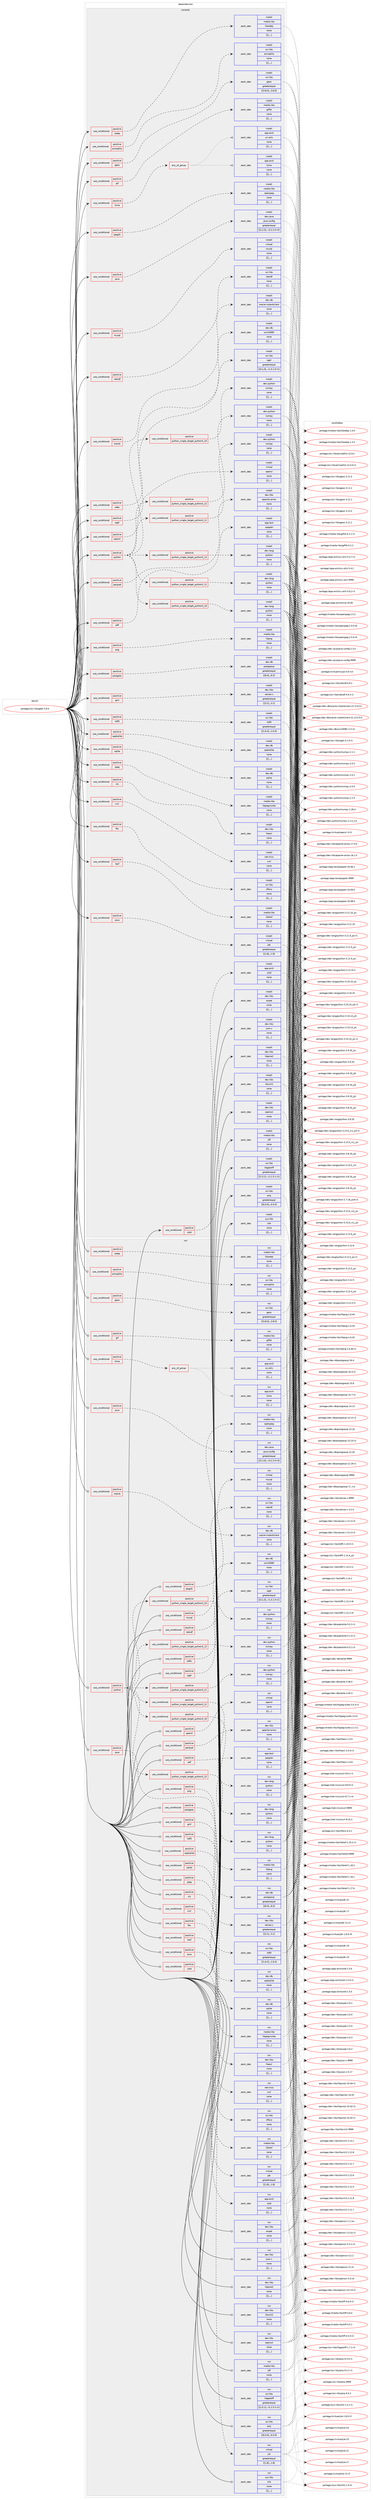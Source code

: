 digraph prolog {

# *************
# Graph options
# *************

newrank=true;
concentrate=true;
compound=true;
graph [rankdir=LR,fontname=Helvetica,fontsize=10,ranksep=1.5];#, ranksep=2.5, nodesep=0.2];
edge  [arrowhead=vee];
node  [fontname=Helvetica,fontsize=10];

# **********
# The ebuild
# **********

subgraph cluster_leftcol {
color=gray;
label=<<i>ebuild</i>>;
id [label="portage://sci-libs/gdal-3.9.0", color=red, width=4, href="../sci-libs/gdal-3.9.0.svg"];
}

# ****************
# The dependencies
# ****************

subgraph cluster_midcol {
color=gray;
label=<<i>dependencies</i>>;
subgraph cluster_compile {
fillcolor="#eeeeee";
style=filled;
label=<<i>compile</i>>;
subgraph cond5568 {
dependency14775 [label=<<TABLE BORDER="0" CELLBORDER="1" CELLSPACING="0" CELLPADDING="4"><TR><TD ROWSPAN="3" CELLPADDING="10">use_conditional</TD></TR><TR><TD>positive</TD></TR><TR><TD>armadillo</TD></TR></TABLE>>, shape=none, color=red];
subgraph pack9167 {
dependency14776 [label=<<TABLE BORDER="0" CELLBORDER="1" CELLSPACING="0" CELLPADDING="4" WIDTH="220"><TR><TD ROWSPAN="6" CELLPADDING="30">pack_dep</TD></TR><TR><TD WIDTH="110">install</TD></TR><TR><TD>sci-libs</TD></TR><TR><TD>armadillo</TD></TR><TR><TD>none</TD></TR><TR><TD>[[],,,,]</TD></TR></TABLE>>, shape=none, color=blue];
}
dependency14775:e -> dependency14776:w [weight=20,style="dashed",arrowhead="vee"];
}
id:e -> dependency14775:w [weight=20,style="solid",arrowhead="vee"];
subgraph cond5569 {
dependency14777 [label=<<TABLE BORDER="0" CELLBORDER="1" CELLSPACING="0" CELLPADDING="4"><TR><TD ROWSPAN="3" CELLPADDING="10">use_conditional</TD></TR><TR><TD>positive</TD></TR><TR><TD>curl</TD></TR></TABLE>>, shape=none, color=red];
subgraph pack9168 {
dependency14778 [label=<<TABLE BORDER="0" CELLBORDER="1" CELLSPACING="0" CELLPADDING="4" WIDTH="220"><TR><TD ROWSPAN="6" CELLPADDING="30">pack_dep</TD></TR><TR><TD WIDTH="110">install</TD></TR><TR><TD>net-misc</TD></TR><TR><TD>curl</TD></TR><TR><TD>none</TD></TR><TR><TD>[[],,,,]</TD></TR></TABLE>>, shape=none, color=blue];
}
dependency14777:e -> dependency14778:w [weight=20,style="dashed",arrowhead="vee"];
}
id:e -> dependency14777:w [weight=20,style="solid",arrowhead="vee"];
subgraph cond5570 {
dependency14779 [label=<<TABLE BORDER="0" CELLBORDER="1" CELLSPACING="0" CELLPADDING="4"><TR><TD ROWSPAN="3" CELLPADDING="10">use_conditional</TD></TR><TR><TD>positive</TD></TR><TR><TD>fits</TD></TR></TABLE>>, shape=none, color=red];
subgraph pack9169 {
dependency14780 [label=<<TABLE BORDER="0" CELLBORDER="1" CELLSPACING="0" CELLPADDING="4" WIDTH="220"><TR><TD ROWSPAN="6" CELLPADDING="30">pack_dep</TD></TR><TR><TD WIDTH="110">install</TD></TR><TR><TD>sci-libs</TD></TR><TR><TD>cfitsio</TD></TR><TR><TD>none</TD></TR><TR><TD>[[],,,,]</TD></TR></TABLE>>, shape=none, color=blue];
}
dependency14779:e -> dependency14780:w [weight=20,style="dashed",arrowhead="vee"];
}
id:e -> dependency14779:w [weight=20,style="solid",arrowhead="vee"];
subgraph cond5571 {
dependency14781 [label=<<TABLE BORDER="0" CELLBORDER="1" CELLSPACING="0" CELLPADDING="4"><TR><TD ROWSPAN="3" CELLPADDING="10">use_conditional</TD></TR><TR><TD>positive</TD></TR><TR><TD>geos</TD></TR></TABLE>>, shape=none, color=red];
subgraph pack9170 {
dependency14782 [label=<<TABLE BORDER="0" CELLBORDER="1" CELLSPACING="0" CELLPADDING="4" WIDTH="220"><TR><TD ROWSPAN="6" CELLPADDING="30">pack_dep</TD></TR><TR><TD WIDTH="110">install</TD></TR><TR><TD>sci-libs</TD></TR><TR><TD>geos</TD></TR><TR><TD>greaterequal</TD></TR><TR><TD>[[3,8,0],,,3.8.0]</TD></TR></TABLE>>, shape=none, color=blue];
}
dependency14781:e -> dependency14782:w [weight=20,style="dashed",arrowhead="vee"];
}
id:e -> dependency14781:w [weight=20,style="solid",arrowhead="vee"];
subgraph cond5572 {
dependency14783 [label=<<TABLE BORDER="0" CELLBORDER="1" CELLSPACING="0" CELLPADDING="4"><TR><TD ROWSPAN="3" CELLPADDING="10">use_conditional</TD></TR><TR><TD>positive</TD></TR><TR><TD>gif</TD></TR></TABLE>>, shape=none, color=red];
subgraph pack9171 {
dependency14784 [label=<<TABLE BORDER="0" CELLBORDER="1" CELLSPACING="0" CELLPADDING="4" WIDTH="220"><TR><TD ROWSPAN="6" CELLPADDING="30">pack_dep</TD></TR><TR><TD WIDTH="110">install</TD></TR><TR><TD>media-libs</TD></TR><TR><TD>giflib</TD></TR><TR><TD>none</TD></TR><TR><TD>[[],,,,]</TD></TR></TABLE>>, shape=none, color=blue];
}
dependency14783:e -> dependency14784:w [weight=20,style="dashed",arrowhead="vee"];
}
id:e -> dependency14783:w [weight=20,style="solid",arrowhead="vee"];
subgraph cond5573 {
dependency14785 [label=<<TABLE BORDER="0" CELLBORDER="1" CELLSPACING="0" CELLPADDING="4"><TR><TD ROWSPAN="3" CELLPADDING="10">use_conditional</TD></TR><TR><TD>positive</TD></TR><TR><TD>gml</TD></TR></TABLE>>, shape=none, color=red];
subgraph pack9172 {
dependency14786 [label=<<TABLE BORDER="0" CELLBORDER="1" CELLSPACING="0" CELLPADDING="4" WIDTH="220"><TR><TD ROWSPAN="6" CELLPADDING="30">pack_dep</TD></TR><TR><TD WIDTH="110">install</TD></TR><TR><TD>dev-libs</TD></TR><TR><TD>xerces-c</TD></TR><TR><TD>greaterequal</TD></TR><TR><TD>[[3,1],,,3.1]</TD></TR></TABLE>>, shape=none, color=blue];
}
dependency14785:e -> dependency14786:w [weight=20,style="dashed",arrowhead="vee"];
}
id:e -> dependency14785:w [weight=20,style="solid",arrowhead="vee"];
subgraph cond5574 {
dependency14787 [label=<<TABLE BORDER="0" CELLBORDER="1" CELLSPACING="0" CELLPADDING="4"><TR><TD ROWSPAN="3" CELLPADDING="10">use_conditional</TD></TR><TR><TD>positive</TD></TR><TR><TD>hdf5</TD></TR></TABLE>>, shape=none, color=red];
subgraph pack9173 {
dependency14788 [label=<<TABLE BORDER="0" CELLBORDER="1" CELLSPACING="0" CELLPADDING="4" WIDTH="220"><TR><TD ROWSPAN="6" CELLPADDING="30">pack_dep</TD></TR><TR><TD WIDTH="110">install</TD></TR><TR><TD>sci-libs</TD></TR><TR><TD>hdf5</TD></TR><TR><TD>greaterequal</TD></TR><TR><TD>[[1,6,4],,,1.6.4]</TD></TR></TABLE>>, shape=none, color=blue];
}
dependency14787:e -> dependency14788:w [weight=20,style="dashed",arrowhead="vee"];
}
id:e -> dependency14787:w [weight=20,style="solid",arrowhead="vee"];
subgraph cond5575 {
dependency14789 [label=<<TABLE BORDER="0" CELLBORDER="1" CELLSPACING="0" CELLPADDING="4"><TR><TD ROWSPAN="3" CELLPADDING="10">use_conditional</TD></TR><TR><TD>positive</TD></TR><TR><TD>heif</TD></TR></TABLE>>, shape=none, color=red];
subgraph pack9174 {
dependency14790 [label=<<TABLE BORDER="0" CELLBORDER="1" CELLSPACING="0" CELLPADDING="4" WIDTH="220"><TR><TD ROWSPAN="6" CELLPADDING="30">pack_dep</TD></TR><TR><TD WIDTH="110">install</TD></TR><TR><TD>media-libs</TD></TR><TR><TD>libheif</TD></TR><TR><TD>none</TD></TR><TR><TD>[[],,,,]</TD></TR></TABLE>>, shape=none, color=blue];
}
dependency14789:e -> dependency14790:w [weight=20,style="dashed",arrowhead="vee"];
}
id:e -> dependency14789:w [weight=20,style="solid",arrowhead="vee"];
subgraph cond5576 {
dependency14791 [label=<<TABLE BORDER="0" CELLBORDER="1" CELLSPACING="0" CELLPADDING="4"><TR><TD ROWSPAN="3" CELLPADDING="10">use_conditional</TD></TR><TR><TD>positive</TD></TR><TR><TD>java</TD></TR></TABLE>>, shape=none, color=red];
subgraph pack9175 {
dependency14792 [label=<<TABLE BORDER="0" CELLBORDER="1" CELLSPACING="0" CELLPADDING="4" WIDTH="220"><TR><TD ROWSPAN="6" CELLPADDING="30">pack_dep</TD></TR><TR><TD WIDTH="110">install</TD></TR><TR><TD>dev-java</TD></TR><TR><TD>java-config</TD></TR><TR><TD>greaterequal</TD></TR><TR><TD>[[2,2,0],,-r3,2.2.0-r3]</TD></TR></TABLE>>, shape=none, color=blue];
}
dependency14791:e -> dependency14792:w [weight=20,style="dashed",arrowhead="vee"];
}
id:e -> dependency14791:w [weight=20,style="solid",arrowhead="vee"];
subgraph cond5577 {
dependency14793 [label=<<TABLE BORDER="0" CELLBORDER="1" CELLSPACING="0" CELLPADDING="4"><TR><TD ROWSPAN="3" CELLPADDING="10">use_conditional</TD></TR><TR><TD>positive</TD></TR><TR><TD>java</TD></TR></TABLE>>, shape=none, color=red];
subgraph pack9176 {
dependency14794 [label=<<TABLE BORDER="0" CELLBORDER="1" CELLSPACING="0" CELLPADDING="4" WIDTH="220"><TR><TD ROWSPAN="6" CELLPADDING="30">pack_dep</TD></TR><TR><TD WIDTH="110">install</TD></TR><TR><TD>virtual</TD></TR><TR><TD>jdk</TD></TR><TR><TD>greaterequal</TD></TR><TR><TD>[[1,8],,,1.8]</TD></TR></TABLE>>, shape=none, color=blue];
}
dependency14793:e -> dependency14794:w [weight=20,style="dashed",arrowhead="vee"];
}
id:e -> dependency14793:w [weight=20,style="solid",arrowhead="vee"];
subgraph cond5578 {
dependency14795 [label=<<TABLE BORDER="0" CELLBORDER="1" CELLSPACING="0" CELLPADDING="4"><TR><TD ROWSPAN="3" CELLPADDING="10">use_conditional</TD></TR><TR><TD>positive</TD></TR><TR><TD>jpeg</TD></TR></TABLE>>, shape=none, color=red];
subgraph pack9177 {
dependency14796 [label=<<TABLE BORDER="0" CELLBORDER="1" CELLSPACING="0" CELLPADDING="4" WIDTH="220"><TR><TD ROWSPAN="6" CELLPADDING="30">pack_dep</TD></TR><TR><TD WIDTH="110">install</TD></TR><TR><TD>media-libs</TD></TR><TR><TD>libjpeg-turbo</TD></TR><TR><TD>none</TD></TR><TR><TD>[[],,,,]</TD></TR></TABLE>>, shape=none, color=blue];
}
dependency14795:e -> dependency14796:w [weight=20,style="dashed",arrowhead="vee"];
}
id:e -> dependency14795:w [weight=20,style="solid",arrowhead="vee"];
subgraph cond5579 {
dependency14797 [label=<<TABLE BORDER="0" CELLBORDER="1" CELLSPACING="0" CELLPADDING="4"><TR><TD ROWSPAN="3" CELLPADDING="10">use_conditional</TD></TR><TR><TD>positive</TD></TR><TR><TD>jpeg2k</TD></TR></TABLE>>, shape=none, color=red];
subgraph pack9178 {
dependency14798 [label=<<TABLE BORDER="0" CELLBORDER="1" CELLSPACING="0" CELLPADDING="4" WIDTH="220"><TR><TD ROWSPAN="6" CELLPADDING="30">pack_dep</TD></TR><TR><TD WIDTH="110">install</TD></TR><TR><TD>media-libs</TD></TR><TR><TD>openjpeg</TD></TR><TR><TD>none</TD></TR><TR><TD>[[],,,,]</TD></TR></TABLE>>, shape=none, color=blue];
}
dependency14797:e -> dependency14798:w [weight=20,style="dashed",arrowhead="vee"];
}
id:e -> dependency14797:w [weight=20,style="solid",arrowhead="vee"];
subgraph cond5580 {
dependency14799 [label=<<TABLE BORDER="0" CELLBORDER="1" CELLSPACING="0" CELLPADDING="4"><TR><TD ROWSPAN="3" CELLPADDING="10">use_conditional</TD></TR><TR><TD>positive</TD></TR><TR><TD>lzma</TD></TR></TABLE>>, shape=none, color=red];
subgraph any36 {
dependency14800 [label=<<TABLE BORDER="0" CELLBORDER="1" CELLSPACING="0" CELLPADDING="4"><TR><TD CELLPADDING="10">any_of_group</TD></TR></TABLE>>, shape=none, color=red];subgraph pack9179 {
dependency14801 [label=<<TABLE BORDER="0" CELLBORDER="1" CELLSPACING="0" CELLPADDING="4" WIDTH="220"><TR><TD ROWSPAN="6" CELLPADDING="30">pack_dep</TD></TR><TR><TD WIDTH="110">install</TD></TR><TR><TD>app-arch</TD></TR><TR><TD>xz-utils</TD></TR><TR><TD>none</TD></TR><TR><TD>[[],,,,]</TD></TR></TABLE>>, shape=none, color=blue];
}
dependency14800:e -> dependency14801:w [weight=20,style="dotted",arrowhead="oinv"];
subgraph pack9180 {
dependency14802 [label=<<TABLE BORDER="0" CELLBORDER="1" CELLSPACING="0" CELLPADDING="4" WIDTH="220"><TR><TD ROWSPAN="6" CELLPADDING="30">pack_dep</TD></TR><TR><TD WIDTH="110">install</TD></TR><TR><TD>app-arch</TD></TR><TR><TD>lzma</TD></TR><TR><TD>none</TD></TR><TR><TD>[[],,,,]</TD></TR></TABLE>>, shape=none, color=blue];
}
dependency14800:e -> dependency14802:w [weight=20,style="dotted",arrowhead="oinv"];
}
dependency14799:e -> dependency14800:w [weight=20,style="dashed",arrowhead="vee"];
}
id:e -> dependency14799:w [weight=20,style="solid",arrowhead="vee"];
subgraph cond5581 {
dependency14803 [label=<<TABLE BORDER="0" CELLBORDER="1" CELLSPACING="0" CELLPADDING="4"><TR><TD ROWSPAN="3" CELLPADDING="10">use_conditional</TD></TR><TR><TD>positive</TD></TR><TR><TD>mysql</TD></TR></TABLE>>, shape=none, color=red];
subgraph pack9181 {
dependency14804 [label=<<TABLE BORDER="0" CELLBORDER="1" CELLSPACING="0" CELLPADDING="4" WIDTH="220"><TR><TD ROWSPAN="6" CELLPADDING="30">pack_dep</TD></TR><TR><TD WIDTH="110">install</TD></TR><TR><TD>virtual</TD></TR><TR><TD>mysql</TD></TR><TR><TD>none</TD></TR><TR><TD>[[],,,,]</TD></TR></TABLE>>, shape=none, color=blue];
}
dependency14803:e -> dependency14804:w [weight=20,style="dashed",arrowhead="vee"];
}
id:e -> dependency14803:w [weight=20,style="solid",arrowhead="vee"];
subgraph cond5582 {
dependency14805 [label=<<TABLE BORDER="0" CELLBORDER="1" CELLSPACING="0" CELLPADDING="4"><TR><TD ROWSPAN="3" CELLPADDING="10">use_conditional</TD></TR><TR><TD>positive</TD></TR><TR><TD>netcdf</TD></TR></TABLE>>, shape=none, color=red];
subgraph pack9182 {
dependency14806 [label=<<TABLE BORDER="0" CELLBORDER="1" CELLSPACING="0" CELLPADDING="4" WIDTH="220"><TR><TD ROWSPAN="6" CELLPADDING="30">pack_dep</TD></TR><TR><TD WIDTH="110">install</TD></TR><TR><TD>sci-libs</TD></TR><TR><TD>netcdf</TD></TR><TR><TD>none</TD></TR><TR><TD>[[],,,,]</TD></TR></TABLE>>, shape=none, color=blue];
}
dependency14805:e -> dependency14806:w [weight=20,style="dashed",arrowhead="vee"];
}
id:e -> dependency14805:w [weight=20,style="solid",arrowhead="vee"];
subgraph cond5583 {
dependency14807 [label=<<TABLE BORDER="0" CELLBORDER="1" CELLSPACING="0" CELLPADDING="4"><TR><TD ROWSPAN="3" CELLPADDING="10">use_conditional</TD></TR><TR><TD>positive</TD></TR><TR><TD>odbc</TD></TR></TABLE>>, shape=none, color=red];
subgraph pack9183 {
dependency14808 [label=<<TABLE BORDER="0" CELLBORDER="1" CELLSPACING="0" CELLPADDING="4" WIDTH="220"><TR><TD ROWSPAN="6" CELLPADDING="30">pack_dep</TD></TR><TR><TD WIDTH="110">install</TD></TR><TR><TD>dev-db</TD></TR><TR><TD>unixODBC</TD></TR><TR><TD>none</TD></TR><TR><TD>[[],,,,]</TD></TR></TABLE>>, shape=none, color=blue];
}
dependency14807:e -> dependency14808:w [weight=20,style="dashed",arrowhead="vee"];
}
id:e -> dependency14807:w [weight=20,style="solid",arrowhead="vee"];
subgraph cond5584 {
dependency14809 [label=<<TABLE BORDER="0" CELLBORDER="1" CELLSPACING="0" CELLPADDING="4"><TR><TD ROWSPAN="3" CELLPADDING="10">use_conditional</TD></TR><TR><TD>positive</TD></TR><TR><TD>ogdi</TD></TR></TABLE>>, shape=none, color=red];
subgraph pack9184 {
dependency14810 [label=<<TABLE BORDER="0" CELLBORDER="1" CELLSPACING="0" CELLPADDING="4" WIDTH="220"><TR><TD ROWSPAN="6" CELLPADDING="30">pack_dep</TD></TR><TR><TD WIDTH="110">install</TD></TR><TR><TD>sci-libs</TD></TR><TR><TD>ogdi</TD></TR><TR><TD>greaterequal</TD></TR><TR><TD>[[4,1,0],,-r1,4.1.0-r1]</TD></TR></TABLE>>, shape=none, color=blue];
}
dependency14809:e -> dependency14810:w [weight=20,style="dashed",arrowhead="vee"];
}
id:e -> dependency14809:w [weight=20,style="solid",arrowhead="vee"];
subgraph cond5585 {
dependency14811 [label=<<TABLE BORDER="0" CELLBORDER="1" CELLSPACING="0" CELLPADDING="4"><TR><TD ROWSPAN="3" CELLPADDING="10">use_conditional</TD></TR><TR><TD>positive</TD></TR><TR><TD>opencl</TD></TR></TABLE>>, shape=none, color=red];
subgraph pack9185 {
dependency14812 [label=<<TABLE BORDER="0" CELLBORDER="1" CELLSPACING="0" CELLPADDING="4" WIDTH="220"><TR><TD ROWSPAN="6" CELLPADDING="30">pack_dep</TD></TR><TR><TD WIDTH="110">install</TD></TR><TR><TD>virtual</TD></TR><TR><TD>opencl</TD></TR><TR><TD>none</TD></TR><TR><TD>[[],,,,]</TD></TR></TABLE>>, shape=none, color=blue];
}
dependency14811:e -> dependency14812:w [weight=20,style="dashed",arrowhead="vee"];
}
id:e -> dependency14811:w [weight=20,style="solid",arrowhead="vee"];
subgraph cond5586 {
dependency14813 [label=<<TABLE BORDER="0" CELLBORDER="1" CELLSPACING="0" CELLPADDING="4"><TR><TD ROWSPAN="3" CELLPADDING="10">use_conditional</TD></TR><TR><TD>positive</TD></TR><TR><TD>oracle</TD></TR></TABLE>>, shape=none, color=red];
subgraph pack9186 {
dependency14814 [label=<<TABLE BORDER="0" CELLBORDER="1" CELLSPACING="0" CELLPADDING="4" WIDTH="220"><TR><TD ROWSPAN="6" CELLPADDING="30">pack_dep</TD></TR><TR><TD WIDTH="110">install</TD></TR><TR><TD>dev-db</TD></TR><TR><TD>oracle-instantclient</TD></TR><TR><TD>none</TD></TR><TR><TD>[[],,,,]</TD></TR></TABLE>>, shape=none, color=blue];
}
dependency14813:e -> dependency14814:w [weight=20,style="dashed",arrowhead="vee"];
}
id:e -> dependency14813:w [weight=20,style="solid",arrowhead="vee"];
subgraph cond5587 {
dependency14815 [label=<<TABLE BORDER="0" CELLBORDER="1" CELLSPACING="0" CELLPADDING="4"><TR><TD ROWSPAN="3" CELLPADDING="10">use_conditional</TD></TR><TR><TD>positive</TD></TR><TR><TD>parquet</TD></TR></TABLE>>, shape=none, color=red];
subgraph pack9187 {
dependency14816 [label=<<TABLE BORDER="0" CELLBORDER="1" CELLSPACING="0" CELLPADDING="4" WIDTH="220"><TR><TD ROWSPAN="6" CELLPADDING="30">pack_dep</TD></TR><TR><TD WIDTH="110">install</TD></TR><TR><TD>dev-libs</TD></TR><TR><TD>apache-arrow</TD></TR><TR><TD>none</TD></TR><TR><TD>[[],,,,]</TD></TR></TABLE>>, shape=none, color=blue];
}
dependency14815:e -> dependency14816:w [weight=20,style="dashed",arrowhead="vee"];
}
id:e -> dependency14815:w [weight=20,style="solid",arrowhead="vee"];
subgraph cond5588 {
dependency14817 [label=<<TABLE BORDER="0" CELLBORDER="1" CELLSPACING="0" CELLPADDING="4"><TR><TD ROWSPAN="3" CELLPADDING="10">use_conditional</TD></TR><TR><TD>positive</TD></TR><TR><TD>pdf</TD></TR></TABLE>>, shape=none, color=red];
subgraph pack9188 {
dependency14818 [label=<<TABLE BORDER="0" CELLBORDER="1" CELLSPACING="0" CELLPADDING="4" WIDTH="220"><TR><TD ROWSPAN="6" CELLPADDING="30">pack_dep</TD></TR><TR><TD WIDTH="110">install</TD></TR><TR><TD>app-text</TD></TR><TR><TD>poppler</TD></TR><TR><TD>none</TD></TR><TR><TD>[[],,,,]</TD></TR></TABLE>>, shape=none, color=blue];
}
dependency14817:e -> dependency14818:w [weight=20,style="dashed",arrowhead="vee"];
}
id:e -> dependency14817:w [weight=20,style="solid",arrowhead="vee"];
subgraph cond5589 {
dependency14819 [label=<<TABLE BORDER="0" CELLBORDER="1" CELLSPACING="0" CELLPADDING="4"><TR><TD ROWSPAN="3" CELLPADDING="10">use_conditional</TD></TR><TR><TD>positive</TD></TR><TR><TD>png</TD></TR></TABLE>>, shape=none, color=red];
subgraph pack9189 {
dependency14820 [label=<<TABLE BORDER="0" CELLBORDER="1" CELLSPACING="0" CELLPADDING="4" WIDTH="220"><TR><TD ROWSPAN="6" CELLPADDING="30">pack_dep</TD></TR><TR><TD WIDTH="110">install</TD></TR><TR><TD>media-libs</TD></TR><TR><TD>libpng</TD></TR><TR><TD>none</TD></TR><TR><TD>[[],,,,]</TD></TR></TABLE>>, shape=none, color=blue];
}
dependency14819:e -> dependency14820:w [weight=20,style="dashed",arrowhead="vee"];
}
id:e -> dependency14819:w [weight=20,style="solid",arrowhead="vee"];
subgraph cond5590 {
dependency14821 [label=<<TABLE BORDER="0" CELLBORDER="1" CELLSPACING="0" CELLPADDING="4"><TR><TD ROWSPAN="3" CELLPADDING="10">use_conditional</TD></TR><TR><TD>positive</TD></TR><TR><TD>postgres</TD></TR></TABLE>>, shape=none, color=red];
subgraph pack9190 {
dependency14822 [label=<<TABLE BORDER="0" CELLBORDER="1" CELLSPACING="0" CELLPADDING="4" WIDTH="220"><TR><TD ROWSPAN="6" CELLPADDING="30">pack_dep</TD></TR><TR><TD WIDTH="110">install</TD></TR><TR><TD>dev-db</TD></TR><TR><TD>postgresql</TD></TR><TR><TD>greaterequal</TD></TR><TR><TD>[[8,4],,,8.4]</TD></TR></TABLE>>, shape=none, color=blue];
}
dependency14821:e -> dependency14822:w [weight=20,style="dashed",arrowhead="vee"];
}
id:e -> dependency14821:w [weight=20,style="solid",arrowhead="vee"];
subgraph cond5591 {
dependency14823 [label=<<TABLE BORDER="0" CELLBORDER="1" CELLSPACING="0" CELLPADDING="4"><TR><TD ROWSPAN="3" CELLPADDING="10">use_conditional</TD></TR><TR><TD>positive</TD></TR><TR><TD>python</TD></TR></TABLE>>, shape=none, color=red];
subgraph cond5592 {
dependency14824 [label=<<TABLE BORDER="0" CELLBORDER="1" CELLSPACING="0" CELLPADDING="4"><TR><TD ROWSPAN="3" CELLPADDING="10">use_conditional</TD></TR><TR><TD>positive</TD></TR><TR><TD>python_single_target_python3_10</TD></TR></TABLE>>, shape=none, color=red];
subgraph pack9191 {
dependency14825 [label=<<TABLE BORDER="0" CELLBORDER="1" CELLSPACING="0" CELLPADDING="4" WIDTH="220"><TR><TD ROWSPAN="6" CELLPADDING="30">pack_dep</TD></TR><TR><TD WIDTH="110">install</TD></TR><TR><TD>dev-lang</TD></TR><TR><TD>python</TD></TR><TR><TD>none</TD></TR><TR><TD>[[],,,,]</TD></TR></TABLE>>, shape=none, color=blue];
}
dependency14824:e -> dependency14825:w [weight=20,style="dashed",arrowhead="vee"];
}
dependency14823:e -> dependency14824:w [weight=20,style="dashed",arrowhead="vee"];
subgraph cond5593 {
dependency14826 [label=<<TABLE BORDER="0" CELLBORDER="1" CELLSPACING="0" CELLPADDING="4"><TR><TD ROWSPAN="3" CELLPADDING="10">use_conditional</TD></TR><TR><TD>positive</TD></TR><TR><TD>python_single_target_python3_11</TD></TR></TABLE>>, shape=none, color=red];
subgraph pack9192 {
dependency14827 [label=<<TABLE BORDER="0" CELLBORDER="1" CELLSPACING="0" CELLPADDING="4" WIDTH="220"><TR><TD ROWSPAN="6" CELLPADDING="30">pack_dep</TD></TR><TR><TD WIDTH="110">install</TD></TR><TR><TD>dev-lang</TD></TR><TR><TD>python</TD></TR><TR><TD>none</TD></TR><TR><TD>[[],,,,]</TD></TR></TABLE>>, shape=none, color=blue];
}
dependency14826:e -> dependency14827:w [weight=20,style="dashed",arrowhead="vee"];
}
dependency14823:e -> dependency14826:w [weight=20,style="dashed",arrowhead="vee"];
subgraph cond5594 {
dependency14828 [label=<<TABLE BORDER="0" CELLBORDER="1" CELLSPACING="0" CELLPADDING="4"><TR><TD ROWSPAN="3" CELLPADDING="10">use_conditional</TD></TR><TR><TD>positive</TD></TR><TR><TD>python_single_target_python3_12</TD></TR></TABLE>>, shape=none, color=red];
subgraph pack9193 {
dependency14829 [label=<<TABLE BORDER="0" CELLBORDER="1" CELLSPACING="0" CELLPADDING="4" WIDTH="220"><TR><TD ROWSPAN="6" CELLPADDING="30">pack_dep</TD></TR><TR><TD WIDTH="110">install</TD></TR><TR><TD>dev-lang</TD></TR><TR><TD>python</TD></TR><TR><TD>none</TD></TR><TR><TD>[[],,,,]</TD></TR></TABLE>>, shape=none, color=blue];
}
dependency14828:e -> dependency14829:w [weight=20,style="dashed",arrowhead="vee"];
}
dependency14823:e -> dependency14828:w [weight=20,style="dashed",arrowhead="vee"];
subgraph cond5595 {
dependency14830 [label=<<TABLE BORDER="0" CELLBORDER="1" CELLSPACING="0" CELLPADDING="4"><TR><TD ROWSPAN="3" CELLPADDING="10">use_conditional</TD></TR><TR><TD>positive</TD></TR><TR><TD>python_single_target_python3_10</TD></TR></TABLE>>, shape=none, color=red];
subgraph pack9194 {
dependency14831 [label=<<TABLE BORDER="0" CELLBORDER="1" CELLSPACING="0" CELLPADDING="4" WIDTH="220"><TR><TD ROWSPAN="6" CELLPADDING="30">pack_dep</TD></TR><TR><TD WIDTH="110">install</TD></TR><TR><TD>dev-python</TD></TR><TR><TD>numpy</TD></TR><TR><TD>none</TD></TR><TR><TD>[[],,,,]</TD></TR></TABLE>>, shape=none, color=blue];
}
dependency14830:e -> dependency14831:w [weight=20,style="dashed",arrowhead="vee"];
}
dependency14823:e -> dependency14830:w [weight=20,style="dashed",arrowhead="vee"];
subgraph cond5596 {
dependency14832 [label=<<TABLE BORDER="0" CELLBORDER="1" CELLSPACING="0" CELLPADDING="4"><TR><TD ROWSPAN="3" CELLPADDING="10">use_conditional</TD></TR><TR><TD>positive</TD></TR><TR><TD>python_single_target_python3_11</TD></TR></TABLE>>, shape=none, color=red];
subgraph pack9195 {
dependency14833 [label=<<TABLE BORDER="0" CELLBORDER="1" CELLSPACING="0" CELLPADDING="4" WIDTH="220"><TR><TD ROWSPAN="6" CELLPADDING="30">pack_dep</TD></TR><TR><TD WIDTH="110">install</TD></TR><TR><TD>dev-python</TD></TR><TR><TD>numpy</TD></TR><TR><TD>none</TD></TR><TR><TD>[[],,,,]</TD></TR></TABLE>>, shape=none, color=blue];
}
dependency14832:e -> dependency14833:w [weight=20,style="dashed",arrowhead="vee"];
}
dependency14823:e -> dependency14832:w [weight=20,style="dashed",arrowhead="vee"];
subgraph cond5597 {
dependency14834 [label=<<TABLE BORDER="0" CELLBORDER="1" CELLSPACING="0" CELLPADDING="4"><TR><TD ROWSPAN="3" CELLPADDING="10">use_conditional</TD></TR><TR><TD>positive</TD></TR><TR><TD>python_single_target_python3_12</TD></TR></TABLE>>, shape=none, color=red];
subgraph pack9196 {
dependency14835 [label=<<TABLE BORDER="0" CELLBORDER="1" CELLSPACING="0" CELLPADDING="4" WIDTH="220"><TR><TD ROWSPAN="6" CELLPADDING="30">pack_dep</TD></TR><TR><TD WIDTH="110">install</TD></TR><TR><TD>dev-python</TD></TR><TR><TD>numpy</TD></TR><TR><TD>none</TD></TR><TR><TD>[[],,,,]</TD></TR></TABLE>>, shape=none, color=blue];
}
dependency14834:e -> dependency14835:w [weight=20,style="dashed",arrowhead="vee"];
}
dependency14823:e -> dependency14834:w [weight=20,style="dashed",arrowhead="vee"];
}
id:e -> dependency14823:w [weight=20,style="solid",arrowhead="vee"];
subgraph cond5598 {
dependency14836 [label=<<TABLE BORDER="0" CELLBORDER="1" CELLSPACING="0" CELLPADDING="4"><TR><TD ROWSPAN="3" CELLPADDING="10">use_conditional</TD></TR><TR><TD>positive</TD></TR><TR><TD>spatialite</TD></TR></TABLE>>, shape=none, color=red];
subgraph pack9197 {
dependency14837 [label=<<TABLE BORDER="0" CELLBORDER="1" CELLSPACING="0" CELLPADDING="4" WIDTH="220"><TR><TD ROWSPAN="6" CELLPADDING="30">pack_dep</TD></TR><TR><TD WIDTH="110">install</TD></TR><TR><TD>dev-db</TD></TR><TR><TD>spatialite</TD></TR><TR><TD>none</TD></TR><TR><TD>[[],,,,]</TD></TR></TABLE>>, shape=none, color=blue];
}
dependency14836:e -> dependency14837:w [weight=20,style="dashed",arrowhead="vee"];
}
id:e -> dependency14836:w [weight=20,style="solid",arrowhead="vee"];
subgraph cond5599 {
dependency14838 [label=<<TABLE BORDER="0" CELLBORDER="1" CELLSPACING="0" CELLPADDING="4"><TR><TD ROWSPAN="3" CELLPADDING="10">use_conditional</TD></TR><TR><TD>positive</TD></TR><TR><TD>sqlite</TD></TR></TABLE>>, shape=none, color=red];
subgraph pack9198 {
dependency14839 [label=<<TABLE BORDER="0" CELLBORDER="1" CELLSPACING="0" CELLPADDING="4" WIDTH="220"><TR><TD ROWSPAN="6" CELLPADDING="30">pack_dep</TD></TR><TR><TD WIDTH="110">install</TD></TR><TR><TD>dev-db</TD></TR><TR><TD>sqlite</TD></TR><TR><TD>none</TD></TR><TR><TD>[[],,,,]</TD></TR></TABLE>>, shape=none, color=blue];
}
dependency14838:e -> dependency14839:w [weight=20,style="dashed",arrowhead="vee"];
}
id:e -> dependency14838:w [weight=20,style="solid",arrowhead="vee"];
subgraph cond5600 {
dependency14840 [label=<<TABLE BORDER="0" CELLBORDER="1" CELLSPACING="0" CELLPADDING="4"><TR><TD ROWSPAN="3" CELLPADDING="10">use_conditional</TD></TR><TR><TD>positive</TD></TR><TR><TD>webp</TD></TR></TABLE>>, shape=none, color=red];
subgraph pack9199 {
dependency14841 [label=<<TABLE BORDER="0" CELLBORDER="1" CELLSPACING="0" CELLPADDING="4" WIDTH="220"><TR><TD ROWSPAN="6" CELLPADDING="30">pack_dep</TD></TR><TR><TD WIDTH="110">install</TD></TR><TR><TD>media-libs</TD></TR><TR><TD>libwebp</TD></TR><TR><TD>none</TD></TR><TR><TD>[[],,,,]</TD></TR></TABLE>>, shape=none, color=blue];
}
dependency14840:e -> dependency14841:w [weight=20,style="dashed",arrowhead="vee"];
}
id:e -> dependency14840:w [weight=20,style="solid",arrowhead="vee"];
subgraph cond5601 {
dependency14842 [label=<<TABLE BORDER="0" CELLBORDER="1" CELLSPACING="0" CELLPADDING="4"><TR><TD ROWSPAN="3" CELLPADDING="10">use_conditional</TD></TR><TR><TD>positive</TD></TR><TR><TD>xls</TD></TR></TABLE>>, shape=none, color=red];
subgraph pack9200 {
dependency14843 [label=<<TABLE BORDER="0" CELLBORDER="1" CELLSPACING="0" CELLPADDING="4" WIDTH="220"><TR><TD ROWSPAN="6" CELLPADDING="30">pack_dep</TD></TR><TR><TD WIDTH="110">install</TD></TR><TR><TD>dev-libs</TD></TR><TR><TD>freexl</TD></TR><TR><TD>none</TD></TR><TR><TD>[[],,,,]</TD></TR></TABLE>>, shape=none, color=blue];
}
dependency14842:e -> dependency14843:w [weight=20,style="dashed",arrowhead="vee"];
}
id:e -> dependency14842:w [weight=20,style="solid",arrowhead="vee"];
subgraph cond5602 {
dependency14844 [label=<<TABLE BORDER="0" CELLBORDER="1" CELLSPACING="0" CELLPADDING="4"><TR><TD ROWSPAN="3" CELLPADDING="10">use_conditional</TD></TR><TR><TD>positive</TD></TR><TR><TD>zstd</TD></TR></TABLE>>, shape=none, color=red];
subgraph pack9201 {
dependency14845 [label=<<TABLE BORDER="0" CELLBORDER="1" CELLSPACING="0" CELLPADDING="4" WIDTH="220"><TR><TD ROWSPAN="6" CELLPADDING="30">pack_dep</TD></TR><TR><TD WIDTH="110">install</TD></TR><TR><TD>app-arch</TD></TR><TR><TD>zstd</TD></TR><TR><TD>none</TD></TR><TR><TD>[[],,,,]</TD></TR></TABLE>>, shape=none, color=blue];
}
dependency14844:e -> dependency14845:w [weight=20,style="dashed",arrowhead="vee"];
}
id:e -> dependency14844:w [weight=20,style="solid",arrowhead="vee"];
subgraph pack9202 {
dependency14846 [label=<<TABLE BORDER="0" CELLBORDER="1" CELLSPACING="0" CELLPADDING="4" WIDTH="220"><TR><TD ROWSPAN="6" CELLPADDING="30">pack_dep</TD></TR><TR><TD WIDTH="110">install</TD></TR><TR><TD>dev-libs</TD></TR><TR><TD>expat</TD></TR><TR><TD>none</TD></TR><TR><TD>[[],,,,]</TD></TR></TABLE>>, shape=none, color=blue];
}
id:e -> dependency14846:w [weight=20,style="solid",arrowhead="vee"];
subgraph pack9203 {
dependency14847 [label=<<TABLE BORDER="0" CELLBORDER="1" CELLSPACING="0" CELLPADDING="4" WIDTH="220"><TR><TD ROWSPAN="6" CELLPADDING="30">pack_dep</TD></TR><TR><TD WIDTH="110">install</TD></TR><TR><TD>dev-libs</TD></TR><TR><TD>json-c</TD></TR><TR><TD>none</TD></TR><TR><TD>[[],,,,]</TD></TR></TABLE>>, shape=none, color=blue];
}
id:e -> dependency14847:w [weight=20,style="solid",arrowhead="vee"];
subgraph pack9204 {
dependency14848 [label=<<TABLE BORDER="0" CELLBORDER="1" CELLSPACING="0" CELLPADDING="4" WIDTH="220"><TR><TD ROWSPAN="6" CELLPADDING="30">pack_dep</TD></TR><TR><TD WIDTH="110">install</TD></TR><TR><TD>dev-libs</TD></TR><TR><TD>libpcre2</TD></TR><TR><TD>none</TD></TR><TR><TD>[[],,,,]</TD></TR></TABLE>>, shape=none, color=blue];
}
id:e -> dependency14848:w [weight=20,style="solid",arrowhead="vee"];
subgraph pack9205 {
dependency14849 [label=<<TABLE BORDER="0" CELLBORDER="1" CELLSPACING="0" CELLPADDING="4" WIDTH="220"><TR><TD ROWSPAN="6" CELLPADDING="30">pack_dep</TD></TR><TR><TD WIDTH="110">install</TD></TR><TR><TD>dev-libs</TD></TR><TR><TD>libxml2</TD></TR><TR><TD>none</TD></TR><TR><TD>[[],,,,]</TD></TR></TABLE>>, shape=none, color=blue];
}
id:e -> dependency14849:w [weight=20,style="solid",arrowhead="vee"];
subgraph pack9206 {
dependency14850 [label=<<TABLE BORDER="0" CELLBORDER="1" CELLSPACING="0" CELLPADDING="4" WIDTH="220"><TR><TD ROWSPAN="6" CELLPADDING="30">pack_dep</TD></TR><TR><TD WIDTH="110">install</TD></TR><TR><TD>dev-libs</TD></TR><TR><TD>openssl</TD></TR><TR><TD>none</TD></TR><TR><TD>[[],,,,]</TD></TR></TABLE>>, shape=none, color=blue];
}
id:e -> dependency14850:w [weight=20,style="solid",arrowhead="vee"];
subgraph pack9207 {
dependency14851 [label=<<TABLE BORDER="0" CELLBORDER="1" CELLSPACING="0" CELLPADDING="4" WIDTH="220"><TR><TD ROWSPAN="6" CELLPADDING="30">pack_dep</TD></TR><TR><TD WIDTH="110">install</TD></TR><TR><TD>media-libs</TD></TR><TR><TD>tiff</TD></TR><TR><TD>none</TD></TR><TR><TD>[[],,,,]</TD></TR></TABLE>>, shape=none, color=blue];
}
id:e -> dependency14851:w [weight=20,style="solid",arrowhead="vee"];
subgraph pack9208 {
dependency14852 [label=<<TABLE BORDER="0" CELLBORDER="1" CELLSPACING="0" CELLPADDING="4" WIDTH="220"><TR><TD ROWSPAN="6" CELLPADDING="30">pack_dep</TD></TR><TR><TD WIDTH="110">install</TD></TR><TR><TD>sci-libs</TD></TR><TR><TD>libgeotiff</TD></TR><TR><TD>greaterequal</TD></TR><TR><TD>[[1,5,1],,-r1,1.5.1-r1]</TD></TR></TABLE>>, shape=none, color=blue];
}
id:e -> dependency14852:w [weight=20,style="solid",arrowhead="vee"];
subgraph pack9209 {
dependency14853 [label=<<TABLE BORDER="0" CELLBORDER="1" CELLSPACING="0" CELLPADDING="4" WIDTH="220"><TR><TD ROWSPAN="6" CELLPADDING="30">pack_dep</TD></TR><TR><TD WIDTH="110">install</TD></TR><TR><TD>sci-libs</TD></TR><TR><TD>proj</TD></TR><TR><TD>greaterequal</TD></TR><TR><TD>[[6,0,0],,,6.0.0]</TD></TR></TABLE>>, shape=none, color=blue];
}
id:e -> dependency14853:w [weight=20,style="solid",arrowhead="vee"];
subgraph pack9210 {
dependency14854 [label=<<TABLE BORDER="0" CELLBORDER="1" CELLSPACING="0" CELLPADDING="4" WIDTH="220"><TR><TD ROWSPAN="6" CELLPADDING="30">pack_dep</TD></TR><TR><TD WIDTH="110">install</TD></TR><TR><TD>sys-libs</TD></TR><TR><TD>zlib</TD></TR><TR><TD>none</TD></TR><TR><TD>[[],,,,]</TD></TR></TABLE>>, shape=none, color=blue];
}
id:e -> dependency14854:w [weight=20,style="solid",arrowhead="vee"];
}
subgraph cluster_compileandrun {
fillcolor="#eeeeee";
style=filled;
label=<<i>compile and run</i>>;
}
subgraph cluster_run {
fillcolor="#eeeeee";
style=filled;
label=<<i>run</i>>;
subgraph cond5603 {
dependency14855 [label=<<TABLE BORDER="0" CELLBORDER="1" CELLSPACING="0" CELLPADDING="4"><TR><TD ROWSPAN="3" CELLPADDING="10">use_conditional</TD></TR><TR><TD>positive</TD></TR><TR><TD>armadillo</TD></TR></TABLE>>, shape=none, color=red];
subgraph pack9211 {
dependency14856 [label=<<TABLE BORDER="0" CELLBORDER="1" CELLSPACING="0" CELLPADDING="4" WIDTH="220"><TR><TD ROWSPAN="6" CELLPADDING="30">pack_dep</TD></TR><TR><TD WIDTH="110">run</TD></TR><TR><TD>sci-libs</TD></TR><TR><TD>armadillo</TD></TR><TR><TD>none</TD></TR><TR><TD>[[],,,,]</TD></TR></TABLE>>, shape=none, color=blue];
}
dependency14855:e -> dependency14856:w [weight=20,style="dashed",arrowhead="vee"];
}
id:e -> dependency14855:w [weight=20,style="solid",arrowhead="odot"];
subgraph cond5604 {
dependency14857 [label=<<TABLE BORDER="0" CELLBORDER="1" CELLSPACING="0" CELLPADDING="4"><TR><TD ROWSPAN="3" CELLPADDING="10">use_conditional</TD></TR><TR><TD>positive</TD></TR><TR><TD>curl</TD></TR></TABLE>>, shape=none, color=red];
subgraph pack9212 {
dependency14858 [label=<<TABLE BORDER="0" CELLBORDER="1" CELLSPACING="0" CELLPADDING="4" WIDTH="220"><TR><TD ROWSPAN="6" CELLPADDING="30">pack_dep</TD></TR><TR><TD WIDTH="110">run</TD></TR><TR><TD>net-misc</TD></TR><TR><TD>curl</TD></TR><TR><TD>none</TD></TR><TR><TD>[[],,,,]</TD></TR></TABLE>>, shape=none, color=blue];
}
dependency14857:e -> dependency14858:w [weight=20,style="dashed",arrowhead="vee"];
}
id:e -> dependency14857:w [weight=20,style="solid",arrowhead="odot"];
subgraph cond5605 {
dependency14859 [label=<<TABLE BORDER="0" CELLBORDER="1" CELLSPACING="0" CELLPADDING="4"><TR><TD ROWSPAN="3" CELLPADDING="10">use_conditional</TD></TR><TR><TD>positive</TD></TR><TR><TD>fits</TD></TR></TABLE>>, shape=none, color=red];
subgraph pack9213 {
dependency14860 [label=<<TABLE BORDER="0" CELLBORDER="1" CELLSPACING="0" CELLPADDING="4" WIDTH="220"><TR><TD ROWSPAN="6" CELLPADDING="30">pack_dep</TD></TR><TR><TD WIDTH="110">run</TD></TR><TR><TD>sci-libs</TD></TR><TR><TD>cfitsio</TD></TR><TR><TD>none</TD></TR><TR><TD>[[],,,,]</TD></TR></TABLE>>, shape=none, color=blue];
}
dependency14859:e -> dependency14860:w [weight=20,style="dashed",arrowhead="vee"];
}
id:e -> dependency14859:w [weight=20,style="solid",arrowhead="odot"];
subgraph cond5606 {
dependency14861 [label=<<TABLE BORDER="0" CELLBORDER="1" CELLSPACING="0" CELLPADDING="4"><TR><TD ROWSPAN="3" CELLPADDING="10">use_conditional</TD></TR><TR><TD>positive</TD></TR><TR><TD>geos</TD></TR></TABLE>>, shape=none, color=red];
subgraph pack9214 {
dependency14862 [label=<<TABLE BORDER="0" CELLBORDER="1" CELLSPACING="0" CELLPADDING="4" WIDTH="220"><TR><TD ROWSPAN="6" CELLPADDING="30">pack_dep</TD></TR><TR><TD WIDTH="110">run</TD></TR><TR><TD>sci-libs</TD></TR><TR><TD>geos</TD></TR><TR><TD>greaterequal</TD></TR><TR><TD>[[3,8,0],,,3.8.0]</TD></TR></TABLE>>, shape=none, color=blue];
}
dependency14861:e -> dependency14862:w [weight=20,style="dashed",arrowhead="vee"];
}
id:e -> dependency14861:w [weight=20,style="solid",arrowhead="odot"];
subgraph cond5607 {
dependency14863 [label=<<TABLE BORDER="0" CELLBORDER="1" CELLSPACING="0" CELLPADDING="4"><TR><TD ROWSPAN="3" CELLPADDING="10">use_conditional</TD></TR><TR><TD>positive</TD></TR><TR><TD>gif</TD></TR></TABLE>>, shape=none, color=red];
subgraph pack9215 {
dependency14864 [label=<<TABLE BORDER="0" CELLBORDER="1" CELLSPACING="0" CELLPADDING="4" WIDTH="220"><TR><TD ROWSPAN="6" CELLPADDING="30">pack_dep</TD></TR><TR><TD WIDTH="110">run</TD></TR><TR><TD>media-libs</TD></TR><TR><TD>giflib</TD></TR><TR><TD>none</TD></TR><TR><TD>[[],,,,]</TD></TR></TABLE>>, shape=none, color=blue];
}
dependency14863:e -> dependency14864:w [weight=20,style="dashed",arrowhead="vee"];
}
id:e -> dependency14863:w [weight=20,style="solid",arrowhead="odot"];
subgraph cond5608 {
dependency14865 [label=<<TABLE BORDER="0" CELLBORDER="1" CELLSPACING="0" CELLPADDING="4"><TR><TD ROWSPAN="3" CELLPADDING="10">use_conditional</TD></TR><TR><TD>positive</TD></TR><TR><TD>gml</TD></TR></TABLE>>, shape=none, color=red];
subgraph pack9216 {
dependency14866 [label=<<TABLE BORDER="0" CELLBORDER="1" CELLSPACING="0" CELLPADDING="4" WIDTH="220"><TR><TD ROWSPAN="6" CELLPADDING="30">pack_dep</TD></TR><TR><TD WIDTH="110">run</TD></TR><TR><TD>dev-libs</TD></TR><TR><TD>xerces-c</TD></TR><TR><TD>greaterequal</TD></TR><TR><TD>[[3,1],,,3.1]</TD></TR></TABLE>>, shape=none, color=blue];
}
dependency14865:e -> dependency14866:w [weight=20,style="dashed",arrowhead="vee"];
}
id:e -> dependency14865:w [weight=20,style="solid",arrowhead="odot"];
subgraph cond5609 {
dependency14867 [label=<<TABLE BORDER="0" CELLBORDER="1" CELLSPACING="0" CELLPADDING="4"><TR><TD ROWSPAN="3" CELLPADDING="10">use_conditional</TD></TR><TR><TD>positive</TD></TR><TR><TD>hdf5</TD></TR></TABLE>>, shape=none, color=red];
subgraph pack9217 {
dependency14868 [label=<<TABLE BORDER="0" CELLBORDER="1" CELLSPACING="0" CELLPADDING="4" WIDTH="220"><TR><TD ROWSPAN="6" CELLPADDING="30">pack_dep</TD></TR><TR><TD WIDTH="110">run</TD></TR><TR><TD>sci-libs</TD></TR><TR><TD>hdf5</TD></TR><TR><TD>greaterequal</TD></TR><TR><TD>[[1,6,4],,,1.6.4]</TD></TR></TABLE>>, shape=none, color=blue];
}
dependency14867:e -> dependency14868:w [weight=20,style="dashed",arrowhead="vee"];
}
id:e -> dependency14867:w [weight=20,style="solid",arrowhead="odot"];
subgraph cond5610 {
dependency14869 [label=<<TABLE BORDER="0" CELLBORDER="1" CELLSPACING="0" CELLPADDING="4"><TR><TD ROWSPAN="3" CELLPADDING="10">use_conditional</TD></TR><TR><TD>positive</TD></TR><TR><TD>heif</TD></TR></TABLE>>, shape=none, color=red];
subgraph pack9218 {
dependency14870 [label=<<TABLE BORDER="0" CELLBORDER="1" CELLSPACING="0" CELLPADDING="4" WIDTH="220"><TR><TD ROWSPAN="6" CELLPADDING="30">pack_dep</TD></TR><TR><TD WIDTH="110">run</TD></TR><TR><TD>media-libs</TD></TR><TR><TD>libheif</TD></TR><TR><TD>none</TD></TR><TR><TD>[[],,,,]</TD></TR></TABLE>>, shape=none, color=blue];
}
dependency14869:e -> dependency14870:w [weight=20,style="dashed",arrowhead="vee"];
}
id:e -> dependency14869:w [weight=20,style="solid",arrowhead="odot"];
subgraph cond5611 {
dependency14871 [label=<<TABLE BORDER="0" CELLBORDER="1" CELLSPACING="0" CELLPADDING="4"><TR><TD ROWSPAN="3" CELLPADDING="10">use_conditional</TD></TR><TR><TD>positive</TD></TR><TR><TD>java</TD></TR></TABLE>>, shape=none, color=red];
subgraph pack9219 {
dependency14872 [label=<<TABLE BORDER="0" CELLBORDER="1" CELLSPACING="0" CELLPADDING="4" WIDTH="220"><TR><TD ROWSPAN="6" CELLPADDING="30">pack_dep</TD></TR><TR><TD WIDTH="110">run</TD></TR><TR><TD>dev-java</TD></TR><TR><TD>java-config</TD></TR><TR><TD>greaterequal</TD></TR><TR><TD>[[2,2,0],,-r3,2.2.0-r3]</TD></TR></TABLE>>, shape=none, color=blue];
}
dependency14871:e -> dependency14872:w [weight=20,style="dashed",arrowhead="vee"];
}
id:e -> dependency14871:w [weight=20,style="solid",arrowhead="odot"];
subgraph cond5612 {
dependency14873 [label=<<TABLE BORDER="0" CELLBORDER="1" CELLSPACING="0" CELLPADDING="4"><TR><TD ROWSPAN="3" CELLPADDING="10">use_conditional</TD></TR><TR><TD>positive</TD></TR><TR><TD>java</TD></TR></TABLE>>, shape=none, color=red];
subgraph pack9220 {
dependency14874 [label=<<TABLE BORDER="0" CELLBORDER="1" CELLSPACING="0" CELLPADDING="4" WIDTH="220"><TR><TD ROWSPAN="6" CELLPADDING="30">pack_dep</TD></TR><TR><TD WIDTH="110">run</TD></TR><TR><TD>virtual</TD></TR><TR><TD>jdk</TD></TR><TR><TD>greaterequal</TD></TR><TR><TD>[[1,8],,,1.8]</TD></TR></TABLE>>, shape=none, color=blue];
}
dependency14873:e -> dependency14874:w [weight=20,style="dashed",arrowhead="vee"];
}
id:e -> dependency14873:w [weight=20,style="solid",arrowhead="odot"];
subgraph cond5613 {
dependency14875 [label=<<TABLE BORDER="0" CELLBORDER="1" CELLSPACING="0" CELLPADDING="4"><TR><TD ROWSPAN="3" CELLPADDING="10">use_conditional</TD></TR><TR><TD>positive</TD></TR><TR><TD>java</TD></TR></TABLE>>, shape=none, color=red];
subgraph pack9221 {
dependency14876 [label=<<TABLE BORDER="0" CELLBORDER="1" CELLSPACING="0" CELLPADDING="4" WIDTH="220"><TR><TD ROWSPAN="6" CELLPADDING="30">pack_dep</TD></TR><TR><TD WIDTH="110">run</TD></TR><TR><TD>virtual</TD></TR><TR><TD>jre</TD></TR><TR><TD>greaterequal</TD></TR><TR><TD>[[1,8],,,1.8]</TD></TR></TABLE>>, shape=none, color=blue];
}
dependency14875:e -> dependency14876:w [weight=20,style="dashed",arrowhead="vee"];
}
id:e -> dependency14875:w [weight=20,style="solid",arrowhead="odot"];
subgraph cond5614 {
dependency14877 [label=<<TABLE BORDER="0" CELLBORDER="1" CELLSPACING="0" CELLPADDING="4"><TR><TD ROWSPAN="3" CELLPADDING="10">use_conditional</TD></TR><TR><TD>positive</TD></TR><TR><TD>jpeg</TD></TR></TABLE>>, shape=none, color=red];
subgraph pack9222 {
dependency14878 [label=<<TABLE BORDER="0" CELLBORDER="1" CELLSPACING="0" CELLPADDING="4" WIDTH="220"><TR><TD ROWSPAN="6" CELLPADDING="30">pack_dep</TD></TR><TR><TD WIDTH="110">run</TD></TR><TR><TD>media-libs</TD></TR><TR><TD>libjpeg-turbo</TD></TR><TR><TD>none</TD></TR><TR><TD>[[],,,,]</TD></TR></TABLE>>, shape=none, color=blue];
}
dependency14877:e -> dependency14878:w [weight=20,style="dashed",arrowhead="vee"];
}
id:e -> dependency14877:w [weight=20,style="solid",arrowhead="odot"];
subgraph cond5615 {
dependency14879 [label=<<TABLE BORDER="0" CELLBORDER="1" CELLSPACING="0" CELLPADDING="4"><TR><TD ROWSPAN="3" CELLPADDING="10">use_conditional</TD></TR><TR><TD>positive</TD></TR><TR><TD>jpeg2k</TD></TR></TABLE>>, shape=none, color=red];
subgraph pack9223 {
dependency14880 [label=<<TABLE BORDER="0" CELLBORDER="1" CELLSPACING="0" CELLPADDING="4" WIDTH="220"><TR><TD ROWSPAN="6" CELLPADDING="30">pack_dep</TD></TR><TR><TD WIDTH="110">run</TD></TR><TR><TD>media-libs</TD></TR><TR><TD>openjpeg</TD></TR><TR><TD>none</TD></TR><TR><TD>[[],,,,]</TD></TR></TABLE>>, shape=none, color=blue];
}
dependency14879:e -> dependency14880:w [weight=20,style="dashed",arrowhead="vee"];
}
id:e -> dependency14879:w [weight=20,style="solid",arrowhead="odot"];
subgraph cond5616 {
dependency14881 [label=<<TABLE BORDER="0" CELLBORDER="1" CELLSPACING="0" CELLPADDING="4"><TR><TD ROWSPAN="3" CELLPADDING="10">use_conditional</TD></TR><TR><TD>positive</TD></TR><TR><TD>lzma</TD></TR></TABLE>>, shape=none, color=red];
subgraph any37 {
dependency14882 [label=<<TABLE BORDER="0" CELLBORDER="1" CELLSPACING="0" CELLPADDING="4"><TR><TD CELLPADDING="10">any_of_group</TD></TR></TABLE>>, shape=none, color=red];subgraph pack9224 {
dependency14883 [label=<<TABLE BORDER="0" CELLBORDER="1" CELLSPACING="0" CELLPADDING="4" WIDTH="220"><TR><TD ROWSPAN="6" CELLPADDING="30">pack_dep</TD></TR><TR><TD WIDTH="110">run</TD></TR><TR><TD>app-arch</TD></TR><TR><TD>xz-utils</TD></TR><TR><TD>none</TD></TR><TR><TD>[[],,,,]</TD></TR></TABLE>>, shape=none, color=blue];
}
dependency14882:e -> dependency14883:w [weight=20,style="dotted",arrowhead="oinv"];
subgraph pack9225 {
dependency14884 [label=<<TABLE BORDER="0" CELLBORDER="1" CELLSPACING="0" CELLPADDING="4" WIDTH="220"><TR><TD ROWSPAN="6" CELLPADDING="30">pack_dep</TD></TR><TR><TD WIDTH="110">run</TD></TR><TR><TD>app-arch</TD></TR><TR><TD>lzma</TD></TR><TR><TD>none</TD></TR><TR><TD>[[],,,,]</TD></TR></TABLE>>, shape=none, color=blue];
}
dependency14882:e -> dependency14884:w [weight=20,style="dotted",arrowhead="oinv"];
}
dependency14881:e -> dependency14882:w [weight=20,style="dashed",arrowhead="vee"];
}
id:e -> dependency14881:w [weight=20,style="solid",arrowhead="odot"];
subgraph cond5617 {
dependency14885 [label=<<TABLE BORDER="0" CELLBORDER="1" CELLSPACING="0" CELLPADDING="4"><TR><TD ROWSPAN="3" CELLPADDING="10">use_conditional</TD></TR><TR><TD>positive</TD></TR><TR><TD>mysql</TD></TR></TABLE>>, shape=none, color=red];
subgraph pack9226 {
dependency14886 [label=<<TABLE BORDER="0" CELLBORDER="1" CELLSPACING="0" CELLPADDING="4" WIDTH="220"><TR><TD ROWSPAN="6" CELLPADDING="30">pack_dep</TD></TR><TR><TD WIDTH="110">run</TD></TR><TR><TD>virtual</TD></TR><TR><TD>mysql</TD></TR><TR><TD>none</TD></TR><TR><TD>[[],,,,]</TD></TR></TABLE>>, shape=none, color=blue];
}
dependency14885:e -> dependency14886:w [weight=20,style="dashed",arrowhead="vee"];
}
id:e -> dependency14885:w [weight=20,style="solid",arrowhead="odot"];
subgraph cond5618 {
dependency14887 [label=<<TABLE BORDER="0" CELLBORDER="1" CELLSPACING="0" CELLPADDING="4"><TR><TD ROWSPAN="3" CELLPADDING="10">use_conditional</TD></TR><TR><TD>positive</TD></TR><TR><TD>netcdf</TD></TR></TABLE>>, shape=none, color=red];
subgraph pack9227 {
dependency14888 [label=<<TABLE BORDER="0" CELLBORDER="1" CELLSPACING="0" CELLPADDING="4" WIDTH="220"><TR><TD ROWSPAN="6" CELLPADDING="30">pack_dep</TD></TR><TR><TD WIDTH="110">run</TD></TR><TR><TD>sci-libs</TD></TR><TR><TD>netcdf</TD></TR><TR><TD>none</TD></TR><TR><TD>[[],,,,]</TD></TR></TABLE>>, shape=none, color=blue];
}
dependency14887:e -> dependency14888:w [weight=20,style="dashed",arrowhead="vee"];
}
id:e -> dependency14887:w [weight=20,style="solid",arrowhead="odot"];
subgraph cond5619 {
dependency14889 [label=<<TABLE BORDER="0" CELLBORDER="1" CELLSPACING="0" CELLPADDING="4"><TR><TD ROWSPAN="3" CELLPADDING="10">use_conditional</TD></TR><TR><TD>positive</TD></TR><TR><TD>odbc</TD></TR></TABLE>>, shape=none, color=red];
subgraph pack9228 {
dependency14890 [label=<<TABLE BORDER="0" CELLBORDER="1" CELLSPACING="0" CELLPADDING="4" WIDTH="220"><TR><TD ROWSPAN="6" CELLPADDING="30">pack_dep</TD></TR><TR><TD WIDTH="110">run</TD></TR><TR><TD>dev-db</TD></TR><TR><TD>unixODBC</TD></TR><TR><TD>none</TD></TR><TR><TD>[[],,,,]</TD></TR></TABLE>>, shape=none, color=blue];
}
dependency14889:e -> dependency14890:w [weight=20,style="dashed",arrowhead="vee"];
}
id:e -> dependency14889:w [weight=20,style="solid",arrowhead="odot"];
subgraph cond5620 {
dependency14891 [label=<<TABLE BORDER="0" CELLBORDER="1" CELLSPACING="0" CELLPADDING="4"><TR><TD ROWSPAN="3" CELLPADDING="10">use_conditional</TD></TR><TR><TD>positive</TD></TR><TR><TD>ogdi</TD></TR></TABLE>>, shape=none, color=red];
subgraph pack9229 {
dependency14892 [label=<<TABLE BORDER="0" CELLBORDER="1" CELLSPACING="0" CELLPADDING="4" WIDTH="220"><TR><TD ROWSPAN="6" CELLPADDING="30">pack_dep</TD></TR><TR><TD WIDTH="110">run</TD></TR><TR><TD>sci-libs</TD></TR><TR><TD>ogdi</TD></TR><TR><TD>greaterequal</TD></TR><TR><TD>[[4,1,0],,-r1,4.1.0-r1]</TD></TR></TABLE>>, shape=none, color=blue];
}
dependency14891:e -> dependency14892:w [weight=20,style="dashed",arrowhead="vee"];
}
id:e -> dependency14891:w [weight=20,style="solid",arrowhead="odot"];
subgraph cond5621 {
dependency14893 [label=<<TABLE BORDER="0" CELLBORDER="1" CELLSPACING="0" CELLPADDING="4"><TR><TD ROWSPAN="3" CELLPADDING="10">use_conditional</TD></TR><TR><TD>positive</TD></TR><TR><TD>opencl</TD></TR></TABLE>>, shape=none, color=red];
subgraph pack9230 {
dependency14894 [label=<<TABLE BORDER="0" CELLBORDER="1" CELLSPACING="0" CELLPADDING="4" WIDTH="220"><TR><TD ROWSPAN="6" CELLPADDING="30">pack_dep</TD></TR><TR><TD WIDTH="110">run</TD></TR><TR><TD>virtual</TD></TR><TR><TD>opencl</TD></TR><TR><TD>none</TD></TR><TR><TD>[[],,,,]</TD></TR></TABLE>>, shape=none, color=blue];
}
dependency14893:e -> dependency14894:w [weight=20,style="dashed",arrowhead="vee"];
}
id:e -> dependency14893:w [weight=20,style="solid",arrowhead="odot"];
subgraph cond5622 {
dependency14895 [label=<<TABLE BORDER="0" CELLBORDER="1" CELLSPACING="0" CELLPADDING="4"><TR><TD ROWSPAN="3" CELLPADDING="10">use_conditional</TD></TR><TR><TD>positive</TD></TR><TR><TD>oracle</TD></TR></TABLE>>, shape=none, color=red];
subgraph pack9231 {
dependency14896 [label=<<TABLE BORDER="0" CELLBORDER="1" CELLSPACING="0" CELLPADDING="4" WIDTH="220"><TR><TD ROWSPAN="6" CELLPADDING="30">pack_dep</TD></TR><TR><TD WIDTH="110">run</TD></TR><TR><TD>dev-db</TD></TR><TR><TD>oracle-instantclient</TD></TR><TR><TD>none</TD></TR><TR><TD>[[],,,,]</TD></TR></TABLE>>, shape=none, color=blue];
}
dependency14895:e -> dependency14896:w [weight=20,style="dashed",arrowhead="vee"];
}
id:e -> dependency14895:w [weight=20,style="solid",arrowhead="odot"];
subgraph cond5623 {
dependency14897 [label=<<TABLE BORDER="0" CELLBORDER="1" CELLSPACING="0" CELLPADDING="4"><TR><TD ROWSPAN="3" CELLPADDING="10">use_conditional</TD></TR><TR><TD>positive</TD></TR><TR><TD>parquet</TD></TR></TABLE>>, shape=none, color=red];
subgraph pack9232 {
dependency14898 [label=<<TABLE BORDER="0" CELLBORDER="1" CELLSPACING="0" CELLPADDING="4" WIDTH="220"><TR><TD ROWSPAN="6" CELLPADDING="30">pack_dep</TD></TR><TR><TD WIDTH="110">run</TD></TR><TR><TD>dev-libs</TD></TR><TR><TD>apache-arrow</TD></TR><TR><TD>none</TD></TR><TR><TD>[[],,,,]</TD></TR></TABLE>>, shape=none, color=blue];
}
dependency14897:e -> dependency14898:w [weight=20,style="dashed",arrowhead="vee"];
}
id:e -> dependency14897:w [weight=20,style="solid",arrowhead="odot"];
subgraph cond5624 {
dependency14899 [label=<<TABLE BORDER="0" CELLBORDER="1" CELLSPACING="0" CELLPADDING="4"><TR><TD ROWSPAN="3" CELLPADDING="10">use_conditional</TD></TR><TR><TD>positive</TD></TR><TR><TD>pdf</TD></TR></TABLE>>, shape=none, color=red];
subgraph pack9233 {
dependency14900 [label=<<TABLE BORDER="0" CELLBORDER="1" CELLSPACING="0" CELLPADDING="4" WIDTH="220"><TR><TD ROWSPAN="6" CELLPADDING="30">pack_dep</TD></TR><TR><TD WIDTH="110">run</TD></TR><TR><TD>app-text</TD></TR><TR><TD>poppler</TD></TR><TR><TD>none</TD></TR><TR><TD>[[],,,,]</TD></TR></TABLE>>, shape=none, color=blue];
}
dependency14899:e -> dependency14900:w [weight=20,style="dashed",arrowhead="vee"];
}
id:e -> dependency14899:w [weight=20,style="solid",arrowhead="odot"];
subgraph cond5625 {
dependency14901 [label=<<TABLE BORDER="0" CELLBORDER="1" CELLSPACING="0" CELLPADDING="4"><TR><TD ROWSPAN="3" CELLPADDING="10">use_conditional</TD></TR><TR><TD>positive</TD></TR><TR><TD>png</TD></TR></TABLE>>, shape=none, color=red];
subgraph pack9234 {
dependency14902 [label=<<TABLE BORDER="0" CELLBORDER="1" CELLSPACING="0" CELLPADDING="4" WIDTH="220"><TR><TD ROWSPAN="6" CELLPADDING="30">pack_dep</TD></TR><TR><TD WIDTH="110">run</TD></TR><TR><TD>media-libs</TD></TR><TR><TD>libpng</TD></TR><TR><TD>none</TD></TR><TR><TD>[[],,,,]</TD></TR></TABLE>>, shape=none, color=blue];
}
dependency14901:e -> dependency14902:w [weight=20,style="dashed",arrowhead="vee"];
}
id:e -> dependency14901:w [weight=20,style="solid",arrowhead="odot"];
subgraph cond5626 {
dependency14903 [label=<<TABLE BORDER="0" CELLBORDER="1" CELLSPACING="0" CELLPADDING="4"><TR><TD ROWSPAN="3" CELLPADDING="10">use_conditional</TD></TR><TR><TD>positive</TD></TR><TR><TD>postgres</TD></TR></TABLE>>, shape=none, color=red];
subgraph pack9235 {
dependency14904 [label=<<TABLE BORDER="0" CELLBORDER="1" CELLSPACING="0" CELLPADDING="4" WIDTH="220"><TR><TD ROWSPAN="6" CELLPADDING="30">pack_dep</TD></TR><TR><TD WIDTH="110">run</TD></TR><TR><TD>dev-db</TD></TR><TR><TD>postgresql</TD></TR><TR><TD>greaterequal</TD></TR><TR><TD>[[8,4],,,8.4]</TD></TR></TABLE>>, shape=none, color=blue];
}
dependency14903:e -> dependency14904:w [weight=20,style="dashed",arrowhead="vee"];
}
id:e -> dependency14903:w [weight=20,style="solid",arrowhead="odot"];
subgraph cond5627 {
dependency14905 [label=<<TABLE BORDER="0" CELLBORDER="1" CELLSPACING="0" CELLPADDING="4"><TR><TD ROWSPAN="3" CELLPADDING="10">use_conditional</TD></TR><TR><TD>positive</TD></TR><TR><TD>python</TD></TR></TABLE>>, shape=none, color=red];
subgraph cond5628 {
dependency14906 [label=<<TABLE BORDER="0" CELLBORDER="1" CELLSPACING="0" CELLPADDING="4"><TR><TD ROWSPAN="3" CELLPADDING="10">use_conditional</TD></TR><TR><TD>positive</TD></TR><TR><TD>python_single_target_python3_10</TD></TR></TABLE>>, shape=none, color=red];
subgraph pack9236 {
dependency14907 [label=<<TABLE BORDER="0" CELLBORDER="1" CELLSPACING="0" CELLPADDING="4" WIDTH="220"><TR><TD ROWSPAN="6" CELLPADDING="30">pack_dep</TD></TR><TR><TD WIDTH="110">run</TD></TR><TR><TD>dev-lang</TD></TR><TR><TD>python</TD></TR><TR><TD>none</TD></TR><TR><TD>[[],,,,]</TD></TR></TABLE>>, shape=none, color=blue];
}
dependency14906:e -> dependency14907:w [weight=20,style="dashed",arrowhead="vee"];
}
dependency14905:e -> dependency14906:w [weight=20,style="dashed",arrowhead="vee"];
subgraph cond5629 {
dependency14908 [label=<<TABLE BORDER="0" CELLBORDER="1" CELLSPACING="0" CELLPADDING="4"><TR><TD ROWSPAN="3" CELLPADDING="10">use_conditional</TD></TR><TR><TD>positive</TD></TR><TR><TD>python_single_target_python3_11</TD></TR></TABLE>>, shape=none, color=red];
subgraph pack9237 {
dependency14909 [label=<<TABLE BORDER="0" CELLBORDER="1" CELLSPACING="0" CELLPADDING="4" WIDTH="220"><TR><TD ROWSPAN="6" CELLPADDING="30">pack_dep</TD></TR><TR><TD WIDTH="110">run</TD></TR><TR><TD>dev-lang</TD></TR><TR><TD>python</TD></TR><TR><TD>none</TD></TR><TR><TD>[[],,,,]</TD></TR></TABLE>>, shape=none, color=blue];
}
dependency14908:e -> dependency14909:w [weight=20,style="dashed",arrowhead="vee"];
}
dependency14905:e -> dependency14908:w [weight=20,style="dashed",arrowhead="vee"];
subgraph cond5630 {
dependency14910 [label=<<TABLE BORDER="0" CELLBORDER="1" CELLSPACING="0" CELLPADDING="4"><TR><TD ROWSPAN="3" CELLPADDING="10">use_conditional</TD></TR><TR><TD>positive</TD></TR><TR><TD>python_single_target_python3_12</TD></TR></TABLE>>, shape=none, color=red];
subgraph pack9238 {
dependency14911 [label=<<TABLE BORDER="0" CELLBORDER="1" CELLSPACING="0" CELLPADDING="4" WIDTH="220"><TR><TD ROWSPAN="6" CELLPADDING="30">pack_dep</TD></TR><TR><TD WIDTH="110">run</TD></TR><TR><TD>dev-lang</TD></TR><TR><TD>python</TD></TR><TR><TD>none</TD></TR><TR><TD>[[],,,,]</TD></TR></TABLE>>, shape=none, color=blue];
}
dependency14910:e -> dependency14911:w [weight=20,style="dashed",arrowhead="vee"];
}
dependency14905:e -> dependency14910:w [weight=20,style="dashed",arrowhead="vee"];
subgraph cond5631 {
dependency14912 [label=<<TABLE BORDER="0" CELLBORDER="1" CELLSPACING="0" CELLPADDING="4"><TR><TD ROWSPAN="3" CELLPADDING="10">use_conditional</TD></TR><TR><TD>positive</TD></TR><TR><TD>python_single_target_python3_10</TD></TR></TABLE>>, shape=none, color=red];
subgraph pack9239 {
dependency14913 [label=<<TABLE BORDER="0" CELLBORDER="1" CELLSPACING="0" CELLPADDING="4" WIDTH="220"><TR><TD ROWSPAN="6" CELLPADDING="30">pack_dep</TD></TR><TR><TD WIDTH="110">run</TD></TR><TR><TD>dev-python</TD></TR><TR><TD>numpy</TD></TR><TR><TD>none</TD></TR><TR><TD>[[],,,,]</TD></TR></TABLE>>, shape=none, color=blue];
}
dependency14912:e -> dependency14913:w [weight=20,style="dashed",arrowhead="vee"];
}
dependency14905:e -> dependency14912:w [weight=20,style="dashed",arrowhead="vee"];
subgraph cond5632 {
dependency14914 [label=<<TABLE BORDER="0" CELLBORDER="1" CELLSPACING="0" CELLPADDING="4"><TR><TD ROWSPAN="3" CELLPADDING="10">use_conditional</TD></TR><TR><TD>positive</TD></TR><TR><TD>python_single_target_python3_11</TD></TR></TABLE>>, shape=none, color=red];
subgraph pack9240 {
dependency14915 [label=<<TABLE BORDER="0" CELLBORDER="1" CELLSPACING="0" CELLPADDING="4" WIDTH="220"><TR><TD ROWSPAN="6" CELLPADDING="30">pack_dep</TD></TR><TR><TD WIDTH="110">run</TD></TR><TR><TD>dev-python</TD></TR><TR><TD>numpy</TD></TR><TR><TD>none</TD></TR><TR><TD>[[],,,,]</TD></TR></TABLE>>, shape=none, color=blue];
}
dependency14914:e -> dependency14915:w [weight=20,style="dashed",arrowhead="vee"];
}
dependency14905:e -> dependency14914:w [weight=20,style="dashed",arrowhead="vee"];
subgraph cond5633 {
dependency14916 [label=<<TABLE BORDER="0" CELLBORDER="1" CELLSPACING="0" CELLPADDING="4"><TR><TD ROWSPAN="3" CELLPADDING="10">use_conditional</TD></TR><TR><TD>positive</TD></TR><TR><TD>python_single_target_python3_12</TD></TR></TABLE>>, shape=none, color=red];
subgraph pack9241 {
dependency14917 [label=<<TABLE BORDER="0" CELLBORDER="1" CELLSPACING="0" CELLPADDING="4" WIDTH="220"><TR><TD ROWSPAN="6" CELLPADDING="30">pack_dep</TD></TR><TR><TD WIDTH="110">run</TD></TR><TR><TD>dev-python</TD></TR><TR><TD>numpy</TD></TR><TR><TD>none</TD></TR><TR><TD>[[],,,,]</TD></TR></TABLE>>, shape=none, color=blue];
}
dependency14916:e -> dependency14917:w [weight=20,style="dashed",arrowhead="vee"];
}
dependency14905:e -> dependency14916:w [weight=20,style="dashed",arrowhead="vee"];
}
id:e -> dependency14905:w [weight=20,style="solid",arrowhead="odot"];
subgraph cond5634 {
dependency14918 [label=<<TABLE BORDER="0" CELLBORDER="1" CELLSPACING="0" CELLPADDING="4"><TR><TD ROWSPAN="3" CELLPADDING="10">use_conditional</TD></TR><TR><TD>positive</TD></TR><TR><TD>spatialite</TD></TR></TABLE>>, shape=none, color=red];
subgraph pack9242 {
dependency14919 [label=<<TABLE BORDER="0" CELLBORDER="1" CELLSPACING="0" CELLPADDING="4" WIDTH="220"><TR><TD ROWSPAN="6" CELLPADDING="30">pack_dep</TD></TR><TR><TD WIDTH="110">run</TD></TR><TR><TD>dev-db</TD></TR><TR><TD>spatialite</TD></TR><TR><TD>none</TD></TR><TR><TD>[[],,,,]</TD></TR></TABLE>>, shape=none, color=blue];
}
dependency14918:e -> dependency14919:w [weight=20,style="dashed",arrowhead="vee"];
}
id:e -> dependency14918:w [weight=20,style="solid",arrowhead="odot"];
subgraph cond5635 {
dependency14920 [label=<<TABLE BORDER="0" CELLBORDER="1" CELLSPACING="0" CELLPADDING="4"><TR><TD ROWSPAN="3" CELLPADDING="10">use_conditional</TD></TR><TR><TD>positive</TD></TR><TR><TD>sqlite</TD></TR></TABLE>>, shape=none, color=red];
subgraph pack9243 {
dependency14921 [label=<<TABLE BORDER="0" CELLBORDER="1" CELLSPACING="0" CELLPADDING="4" WIDTH="220"><TR><TD ROWSPAN="6" CELLPADDING="30">pack_dep</TD></TR><TR><TD WIDTH="110">run</TD></TR><TR><TD>dev-db</TD></TR><TR><TD>sqlite</TD></TR><TR><TD>none</TD></TR><TR><TD>[[],,,,]</TD></TR></TABLE>>, shape=none, color=blue];
}
dependency14920:e -> dependency14921:w [weight=20,style="dashed",arrowhead="vee"];
}
id:e -> dependency14920:w [weight=20,style="solid",arrowhead="odot"];
subgraph cond5636 {
dependency14922 [label=<<TABLE BORDER="0" CELLBORDER="1" CELLSPACING="0" CELLPADDING="4"><TR><TD ROWSPAN="3" CELLPADDING="10">use_conditional</TD></TR><TR><TD>positive</TD></TR><TR><TD>webp</TD></TR></TABLE>>, shape=none, color=red];
subgraph pack9244 {
dependency14923 [label=<<TABLE BORDER="0" CELLBORDER="1" CELLSPACING="0" CELLPADDING="4" WIDTH="220"><TR><TD ROWSPAN="6" CELLPADDING="30">pack_dep</TD></TR><TR><TD WIDTH="110">run</TD></TR><TR><TD>media-libs</TD></TR><TR><TD>libwebp</TD></TR><TR><TD>none</TD></TR><TR><TD>[[],,,,]</TD></TR></TABLE>>, shape=none, color=blue];
}
dependency14922:e -> dependency14923:w [weight=20,style="dashed",arrowhead="vee"];
}
id:e -> dependency14922:w [weight=20,style="solid",arrowhead="odot"];
subgraph cond5637 {
dependency14924 [label=<<TABLE BORDER="0" CELLBORDER="1" CELLSPACING="0" CELLPADDING="4"><TR><TD ROWSPAN="3" CELLPADDING="10">use_conditional</TD></TR><TR><TD>positive</TD></TR><TR><TD>xls</TD></TR></TABLE>>, shape=none, color=red];
subgraph pack9245 {
dependency14925 [label=<<TABLE BORDER="0" CELLBORDER="1" CELLSPACING="0" CELLPADDING="4" WIDTH="220"><TR><TD ROWSPAN="6" CELLPADDING="30">pack_dep</TD></TR><TR><TD WIDTH="110">run</TD></TR><TR><TD>dev-libs</TD></TR><TR><TD>freexl</TD></TR><TR><TD>none</TD></TR><TR><TD>[[],,,,]</TD></TR></TABLE>>, shape=none, color=blue];
}
dependency14924:e -> dependency14925:w [weight=20,style="dashed",arrowhead="vee"];
}
id:e -> dependency14924:w [weight=20,style="solid",arrowhead="odot"];
subgraph cond5638 {
dependency14926 [label=<<TABLE BORDER="0" CELLBORDER="1" CELLSPACING="0" CELLPADDING="4"><TR><TD ROWSPAN="3" CELLPADDING="10">use_conditional</TD></TR><TR><TD>positive</TD></TR><TR><TD>zstd</TD></TR></TABLE>>, shape=none, color=red];
subgraph pack9246 {
dependency14927 [label=<<TABLE BORDER="0" CELLBORDER="1" CELLSPACING="0" CELLPADDING="4" WIDTH="220"><TR><TD ROWSPAN="6" CELLPADDING="30">pack_dep</TD></TR><TR><TD WIDTH="110">run</TD></TR><TR><TD>app-arch</TD></TR><TR><TD>zstd</TD></TR><TR><TD>none</TD></TR><TR><TD>[[],,,,]</TD></TR></TABLE>>, shape=none, color=blue];
}
dependency14926:e -> dependency14927:w [weight=20,style="dashed",arrowhead="vee"];
}
id:e -> dependency14926:w [weight=20,style="solid",arrowhead="odot"];
subgraph pack9247 {
dependency14928 [label=<<TABLE BORDER="0" CELLBORDER="1" CELLSPACING="0" CELLPADDING="4" WIDTH="220"><TR><TD ROWSPAN="6" CELLPADDING="30">pack_dep</TD></TR><TR><TD WIDTH="110">run</TD></TR><TR><TD>dev-libs</TD></TR><TR><TD>expat</TD></TR><TR><TD>none</TD></TR><TR><TD>[[],,,,]</TD></TR></TABLE>>, shape=none, color=blue];
}
id:e -> dependency14928:w [weight=20,style="solid",arrowhead="odot"];
subgraph pack9248 {
dependency14929 [label=<<TABLE BORDER="0" CELLBORDER="1" CELLSPACING="0" CELLPADDING="4" WIDTH="220"><TR><TD ROWSPAN="6" CELLPADDING="30">pack_dep</TD></TR><TR><TD WIDTH="110">run</TD></TR><TR><TD>dev-libs</TD></TR><TR><TD>json-c</TD></TR><TR><TD>none</TD></TR><TR><TD>[[],,,,]</TD></TR></TABLE>>, shape=none, color=blue];
}
id:e -> dependency14929:w [weight=20,style="solid",arrowhead="odot"];
subgraph pack9249 {
dependency14930 [label=<<TABLE BORDER="0" CELLBORDER="1" CELLSPACING="0" CELLPADDING="4" WIDTH="220"><TR><TD ROWSPAN="6" CELLPADDING="30">pack_dep</TD></TR><TR><TD WIDTH="110">run</TD></TR><TR><TD>dev-libs</TD></TR><TR><TD>libpcre2</TD></TR><TR><TD>none</TD></TR><TR><TD>[[],,,,]</TD></TR></TABLE>>, shape=none, color=blue];
}
id:e -> dependency14930:w [weight=20,style="solid",arrowhead="odot"];
subgraph pack9250 {
dependency14931 [label=<<TABLE BORDER="0" CELLBORDER="1" CELLSPACING="0" CELLPADDING="4" WIDTH="220"><TR><TD ROWSPAN="6" CELLPADDING="30">pack_dep</TD></TR><TR><TD WIDTH="110">run</TD></TR><TR><TD>dev-libs</TD></TR><TR><TD>libxml2</TD></TR><TR><TD>none</TD></TR><TR><TD>[[],,,,]</TD></TR></TABLE>>, shape=none, color=blue];
}
id:e -> dependency14931:w [weight=20,style="solid",arrowhead="odot"];
subgraph pack9251 {
dependency14932 [label=<<TABLE BORDER="0" CELLBORDER="1" CELLSPACING="0" CELLPADDING="4" WIDTH="220"><TR><TD ROWSPAN="6" CELLPADDING="30">pack_dep</TD></TR><TR><TD WIDTH="110">run</TD></TR><TR><TD>dev-libs</TD></TR><TR><TD>openssl</TD></TR><TR><TD>none</TD></TR><TR><TD>[[],,,,]</TD></TR></TABLE>>, shape=none, color=blue];
}
id:e -> dependency14932:w [weight=20,style="solid",arrowhead="odot"];
subgraph pack9252 {
dependency14933 [label=<<TABLE BORDER="0" CELLBORDER="1" CELLSPACING="0" CELLPADDING="4" WIDTH="220"><TR><TD ROWSPAN="6" CELLPADDING="30">pack_dep</TD></TR><TR><TD WIDTH="110">run</TD></TR><TR><TD>media-libs</TD></TR><TR><TD>tiff</TD></TR><TR><TD>none</TD></TR><TR><TD>[[],,,,]</TD></TR></TABLE>>, shape=none, color=blue];
}
id:e -> dependency14933:w [weight=20,style="solid",arrowhead="odot"];
subgraph pack9253 {
dependency14934 [label=<<TABLE BORDER="0" CELLBORDER="1" CELLSPACING="0" CELLPADDING="4" WIDTH="220"><TR><TD ROWSPAN="6" CELLPADDING="30">pack_dep</TD></TR><TR><TD WIDTH="110">run</TD></TR><TR><TD>sci-libs</TD></TR><TR><TD>libgeotiff</TD></TR><TR><TD>greaterequal</TD></TR><TR><TD>[[1,5,1],,-r1,1.5.1-r1]</TD></TR></TABLE>>, shape=none, color=blue];
}
id:e -> dependency14934:w [weight=20,style="solid",arrowhead="odot"];
subgraph pack9254 {
dependency14935 [label=<<TABLE BORDER="0" CELLBORDER="1" CELLSPACING="0" CELLPADDING="4" WIDTH="220"><TR><TD ROWSPAN="6" CELLPADDING="30">pack_dep</TD></TR><TR><TD WIDTH="110">run</TD></TR><TR><TD>sci-libs</TD></TR><TR><TD>proj</TD></TR><TR><TD>greaterequal</TD></TR><TR><TD>[[6,0,0],,,6.0.0]</TD></TR></TABLE>>, shape=none, color=blue];
}
id:e -> dependency14935:w [weight=20,style="solid",arrowhead="odot"];
subgraph pack9255 {
dependency14936 [label=<<TABLE BORDER="0" CELLBORDER="1" CELLSPACING="0" CELLPADDING="4" WIDTH="220"><TR><TD ROWSPAN="6" CELLPADDING="30">pack_dep</TD></TR><TR><TD WIDTH="110">run</TD></TR><TR><TD>sys-libs</TD></TR><TR><TD>zlib</TD></TR><TR><TD>none</TD></TR><TR><TD>[[],,,,]</TD></TR></TABLE>>, shape=none, color=blue];
}
id:e -> dependency14936:w [weight=20,style="solid",arrowhead="odot"];
}
}

# **************
# The candidates
# **************

subgraph cluster_choices {
rank=same;
color=gray;
label=<<i>candidates</i>>;

subgraph choice9167 {
color=black;
nodesep=1;
choice11599105451081059811547971141099710010510810811145495046564650 [label="portage://sci-libs/armadillo-12.8.2", color=red, width=4,href="../sci-libs/armadillo-12.8.2.svg"];
choice115991054510810598115479711410997100105108108111454950465246484511449 [label="portage://sci-libs/armadillo-12.4.0-r1", color=red, width=4,href="../sci-libs/armadillo-12.4.0-r1.svg"];
dependency14776:e -> choice11599105451081059811547971141099710010510810811145495046564650:w [style=dotted,weight="100"];
dependency14776:e -> choice115991054510810598115479711410997100105108108111454950465246484511449:w [style=dotted,weight="100"];
}
subgraph choice9168 {
color=black;
nodesep=1;
choice110101116451091051159947991171141084557575757 [label="portage://net-misc/curl-9999", color=red, width=4,href="../net-misc/curl-9999.svg"];
choice1101011164510910511599479911711410845564649484649 [label="portage://net-misc/curl-8.10.1", color=red, width=4,href="../net-misc/curl-8.10.1.svg"];
choice110101116451091051159947991171141084556465746494511449 [label="portage://net-misc/curl-8.9.1-r1", color=red, width=4,href="../net-misc/curl-8.9.1-r1.svg"];
choice110101116451091051159947991171141084556465646484511449 [label="portage://net-misc/curl-8.8.0-r1", color=red, width=4,href="../net-misc/curl-8.8.0-r1.svg"];
choice110101116451091051159947991171141084556465546494511452 [label="portage://net-misc/curl-8.7.1-r4", color=red, width=4,href="../net-misc/curl-8.7.1-r4.svg"];
dependency14778:e -> choice110101116451091051159947991171141084557575757:w [style=dotted,weight="100"];
dependency14778:e -> choice1101011164510910511599479911711410845564649484649:w [style=dotted,weight="100"];
dependency14778:e -> choice110101116451091051159947991171141084556465746494511449:w [style=dotted,weight="100"];
dependency14778:e -> choice110101116451091051159947991171141084556465646484511449:w [style=dotted,weight="100"];
dependency14778:e -> choice110101116451091051159947991171141084556465546494511452:w [style=dotted,weight="100"];
}
subgraph choice9169 {
color=black;
nodesep=1;
choice1159910545108105981154799102105116115105111455246524649 [label="portage://sci-libs/cfitsio-4.4.1", color=red, width=4,href="../sci-libs/cfitsio-4.4.1.svg"];
dependency14780:e -> choice1159910545108105981154799102105116115105111455246524649:w [style=dotted,weight="100"];
}
subgraph choice9170 {
color=black;
nodesep=1;
choice1159910545108105981154710310111111545514649504649 [label="portage://sci-libs/geos-3.12.1", color=red, width=4,href="../sci-libs/geos-3.12.1.svg"];
choice1159910545108105981154710310111111545514649504648 [label="portage://sci-libs/geos-3.12.0", color=red, width=4,href="../sci-libs/geos-3.12.0.svg"];
choice1159910545108105981154710310111111545514649494650 [label="portage://sci-libs/geos-3.11.2", color=red, width=4,href="../sci-libs/geos-3.11.2.svg"];
choice1159910545108105981154710310111111545514649494649 [label="portage://sci-libs/geos-3.11.1", color=red, width=4,href="../sci-libs/geos-3.11.1.svg"];
choice1159910545108105981154710310111111545514649494648 [label="portage://sci-libs/geos-3.11.0", color=red, width=4,href="../sci-libs/geos-3.11.0.svg"];
dependency14782:e -> choice1159910545108105981154710310111111545514649504649:w [style=dotted,weight="100"];
dependency14782:e -> choice1159910545108105981154710310111111545514649504648:w [style=dotted,weight="100"];
dependency14782:e -> choice1159910545108105981154710310111111545514649494650:w [style=dotted,weight="100"];
dependency14782:e -> choice1159910545108105981154710310111111545514649494649:w [style=dotted,weight="100"];
dependency14782:e -> choice1159910545108105981154710310111111545514649494648:w [style=dotted,weight="100"];
}
subgraph choice9171 {
color=black;
nodesep=1;
choice1091011001059745108105981154710310510210810598455346504650 [label="portage://media-libs/giflib-5.2.2", color=red, width=4,href="../media-libs/giflib-5.2.2.svg"];
choice10910110010597451081059811547103105102108105984553465046494511449 [label="portage://media-libs/giflib-5.2.1-r1", color=red, width=4,href="../media-libs/giflib-5.2.1-r1.svg"];
dependency14784:e -> choice1091011001059745108105981154710310510210810598455346504650:w [style=dotted,weight="100"];
dependency14784:e -> choice10910110010597451081059811547103105102108105984553465046494511449:w [style=dotted,weight="100"];
}
subgraph choice9172 {
color=black;
nodesep=1;
choice1001011184510810598115471201011149910111545994557575757 [label="portage://dev-libs/xerces-c-9999", color=red, width=4,href="../dev-libs/xerces-c-9999.svg"];
choice100101118451081059811547120101114991011154599455146504653 [label="portage://dev-libs/xerces-c-3.2.5", color=red, width=4,href="../dev-libs/xerces-c-3.2.5.svg"];
choice1001011184510810598115471201011149910111545994551465046524511451 [label="portage://dev-libs/xerces-c-3.2.4-r3", color=red, width=4,href="../dev-libs/xerces-c-3.2.4-r3.svg"];
choice1001011184510810598115471201011149910111545994551465046524511450 [label="portage://dev-libs/xerces-c-3.2.4-r2", color=red, width=4,href="../dev-libs/xerces-c-3.2.4-r2.svg"];
dependency14786:e -> choice1001011184510810598115471201011149910111545994557575757:w [style=dotted,weight="100"];
dependency14786:e -> choice100101118451081059811547120101114991011154599455146504653:w [style=dotted,weight="100"];
dependency14786:e -> choice1001011184510810598115471201011149910111545994551465046524511451:w [style=dotted,weight="100"];
dependency14786:e -> choice1001011184510810598115471201011149910111545994551465046524511450:w [style=dotted,weight="100"];
}
subgraph choice9173 {
color=black;
nodesep=1;
choice1159910545108105981154710410010253454946495246529511250 [label="portage://sci-libs/hdf5-1.14.4_p2", color=red, width=4,href="../sci-libs/hdf5-1.14.4_p2.svg"];
choice1159910545108105981154710410010253454946495246514511449 [label="portage://sci-libs/hdf5-1.14.3-r1", color=red, width=4,href="../sci-libs/hdf5-1.14.3-r1.svg"];
choice115991054510810598115471041001025345494649524650 [label="portage://sci-libs/hdf5-1.14.2", color=red, width=4,href="../sci-libs/hdf5-1.14.2.svg"];
choice115991054510810598115471041001025345494649524649 [label="portage://sci-libs/hdf5-1.14.1", color=red, width=4,href="../sci-libs/hdf5-1.14.1.svg"];
choice1159910545108105981154710410010253454946495046504511454 [label="portage://sci-libs/hdf5-1.12.2-r6", color=red, width=4,href="../sci-libs/hdf5-1.12.2-r6.svg"];
choice1159910545108105981154710410010253454946495046504511452 [label="portage://sci-libs/hdf5-1.12.2-r4", color=red, width=4,href="../sci-libs/hdf5-1.12.2-r4.svg"];
choice1159910545108105981154710410010253454946494846534511449 [label="portage://sci-libs/hdf5-1.10.5-r1", color=red, width=4,href="../sci-libs/hdf5-1.10.5-r1.svg"];
dependency14788:e -> choice1159910545108105981154710410010253454946495246529511250:w [style=dotted,weight="100"];
dependency14788:e -> choice1159910545108105981154710410010253454946495246514511449:w [style=dotted,weight="100"];
dependency14788:e -> choice115991054510810598115471041001025345494649524650:w [style=dotted,weight="100"];
dependency14788:e -> choice115991054510810598115471041001025345494649524649:w [style=dotted,weight="100"];
dependency14788:e -> choice1159910545108105981154710410010253454946495046504511454:w [style=dotted,weight="100"];
dependency14788:e -> choice1159910545108105981154710410010253454946495046504511452:w [style=dotted,weight="100"];
dependency14788:e -> choice1159910545108105981154710410010253454946494846534511449:w [style=dotted,weight="100"];
}
subgraph choice9174 {
color=black;
nodesep=1;
choice10910110010597451081059811547108105981041011051024557575757 [label="portage://media-libs/libheif-9999", color=red, width=4,href="../media-libs/libheif-9999.svg"];
choice109101100105974510810598115471081059810410110510245494649564650 [label="portage://media-libs/libheif-1.18.2", color=red, width=4,href="../media-libs/libheif-1.18.2.svg"];
choice109101100105974510810598115471081059810410110510245494649564649 [label="portage://media-libs/libheif-1.18.1", color=red, width=4,href="../media-libs/libheif-1.18.1.svg"];
choice109101100105974510810598115471081059810410110510245494649554654 [label="portage://media-libs/libheif-1.17.6", color=red, width=4,href="../media-libs/libheif-1.17.6.svg"];
choice1091011001059745108105981154710810598104101105102454946495346504511449 [label="portage://media-libs/libheif-1.15.2-r1", color=red, width=4,href="../media-libs/libheif-1.15.2-r1.svg"];
dependency14790:e -> choice10910110010597451081059811547108105981041011051024557575757:w [style=dotted,weight="100"];
dependency14790:e -> choice109101100105974510810598115471081059810410110510245494649564650:w [style=dotted,weight="100"];
dependency14790:e -> choice109101100105974510810598115471081059810410110510245494649564649:w [style=dotted,weight="100"];
dependency14790:e -> choice109101100105974510810598115471081059810410110510245494649554654:w [style=dotted,weight="100"];
dependency14790:e -> choice1091011001059745108105981154710810598104101105102454946495346504511449:w [style=dotted,weight="100"];
}
subgraph choice9175 {
color=black;
nodesep=1;
choice10010111845106971189747106971189745991111101021051034557575757 [label="portage://dev-java/java-config-9999", color=red, width=4,href="../dev-java/java-config-9999.svg"];
choice1001011184510697118974710697118974599111110102105103455046514652 [label="portage://dev-java/java-config-2.3.4", color=red, width=4,href="../dev-java/java-config-2.3.4.svg"];
dependency14792:e -> choice10010111845106971189747106971189745991111101021051034557575757:w [style=dotted,weight="100"];
dependency14792:e -> choice1001011184510697118974710697118974599111110102105103455046514652:w [style=dotted,weight="100"];
}
subgraph choice9176 {
color=black;
nodesep=1;
choice1181051141161179710847106100107455052 [label="portage://virtual/jdk-24", color=red, width=4,href="../virtual/jdk-24.svg"];
choice1181051141161179710847106100107455051 [label="portage://virtual/jdk-23", color=red, width=4,href="../virtual/jdk-23.svg"];
choice1181051141161179710847106100107455049 [label="portage://virtual/jdk-21", color=red, width=4,href="../virtual/jdk-21.svg"];
choice1181051141161179710847106100107454955 [label="portage://virtual/jdk-17", color=red, width=4,href="../virtual/jdk-17.svg"];
choice11810511411611797108471061001074549494511450 [label="portage://virtual/jdk-11-r2", color=red, width=4,href="../virtual/jdk-11-r2.svg"];
choice11810511411611797108471061001074549465646484511457 [label="portage://virtual/jdk-1.8.0-r9", color=red, width=4,href="../virtual/jdk-1.8.0-r9.svg"];
dependency14794:e -> choice1181051141161179710847106100107455052:w [style=dotted,weight="100"];
dependency14794:e -> choice1181051141161179710847106100107455051:w [style=dotted,weight="100"];
dependency14794:e -> choice1181051141161179710847106100107455049:w [style=dotted,weight="100"];
dependency14794:e -> choice1181051141161179710847106100107454955:w [style=dotted,weight="100"];
dependency14794:e -> choice11810511411611797108471061001074549494511450:w [style=dotted,weight="100"];
dependency14794:e -> choice11810511411611797108471061001074549465646484511457:w [style=dotted,weight="100"];
}
subgraph choice9177 {
color=black;
nodesep=1;
choice109101100105974510810598115471081059810611210110345116117114981114551464846514511449 [label="portage://media-libs/libjpeg-turbo-3.0.3-r1", color=red, width=4,href="../media-libs/libjpeg-turbo-3.0.3-r1.svg"];
choice10910110010597451081059811547108105981061121011034511611711498111455146484648 [label="portage://media-libs/libjpeg-turbo-3.0.0", color=red, width=4,href="../media-libs/libjpeg-turbo-3.0.0.svg"];
choice109101100105974510810598115471081059810611210110345116117114981114550464946534649 [label="portage://media-libs/libjpeg-turbo-2.1.5.1", color=red, width=4,href="../media-libs/libjpeg-turbo-2.1.5.1.svg"];
dependency14796:e -> choice109101100105974510810598115471081059810611210110345116117114981114551464846514511449:w [style=dotted,weight="100"];
dependency14796:e -> choice10910110010597451081059811547108105981061121011034511611711498111455146484648:w [style=dotted,weight="100"];
dependency14796:e -> choice109101100105974510810598115471081059810611210110345116117114981114550464946534649:w [style=dotted,weight="100"];
}
subgraph choice9178 {
color=black;
nodesep=1;
choice10910110010597451081059811547111112101110106112101103455046534650 [label="portage://media-libs/openjpeg-2.5.2", color=red, width=4,href="../media-libs/openjpeg-2.5.2.svg"];
choice109101100105974510810598115471111121011101061121011034550465346484511454 [label="portage://media-libs/openjpeg-2.5.0-r6", color=red, width=4,href="../media-libs/openjpeg-2.5.0-r6.svg"];
choice109101100105974510810598115471111121011101061121011034550465346484511453 [label="portage://media-libs/openjpeg-2.5.0-r5", color=red, width=4,href="../media-libs/openjpeg-2.5.0-r5.svg"];
dependency14798:e -> choice10910110010597451081059811547111112101110106112101103455046534650:w [style=dotted,weight="100"];
dependency14798:e -> choice109101100105974510810598115471111121011101061121011034550465346484511454:w [style=dotted,weight="100"];
dependency14798:e -> choice109101100105974510810598115471111121011101061121011034550465346484511453:w [style=dotted,weight="100"];
}
subgraph choice9179 {
color=black;
nodesep=1;
choice9711211245971149910447120122451171161051081154557575757 [label="portage://app-arch/xz-utils-9999", color=red, width=4,href="../app-arch/xz-utils-9999.svg"];
choice9711211245971149910447120122451171161051081154553465446504511449 [label="portage://app-arch/xz-utils-5.6.2-r1", color=red, width=4,href="../app-arch/xz-utils-5.6.2-r1.svg"];
choice9711211245971149910447120122451171161051081154553465246554511449 [label="portage://app-arch/xz-utils-5.4.7-r1", color=red, width=4,href="../app-arch/xz-utils-5.4.7-r1.svg"];
choice971121124597114991044712012245117116105108115455346524650 [label="portage://app-arch/xz-utils-5.4.2", color=red, width=4,href="../app-arch/xz-utils-5.4.2.svg"];
dependency14801:e -> choice9711211245971149910447120122451171161051081154557575757:w [style=dotted,weight="100"];
dependency14801:e -> choice9711211245971149910447120122451171161051081154553465446504511449:w [style=dotted,weight="100"];
dependency14801:e -> choice9711211245971149910447120122451171161051081154553465246554511449:w [style=dotted,weight="100"];
dependency14801:e -> choice971121124597114991044712012245117116105108115455346524650:w [style=dotted,weight="100"];
}
subgraph choice9180 {
color=black;
nodesep=1;
choice971121124597114991044710812210997454957464848 [label="portage://app-arch/lzma-19.00", color=red, width=4,href="../app-arch/lzma-19.00.svg"];
dependency14802:e -> choice971121124597114991044710812210997454957464848:w [style=dotted,weight="100"];
}
subgraph choice9181 {
color=black;
nodesep=1;
choice118105114116117971084710912111511310845534654451144951 [label="portage://virtual/mysql-5.6-r13", color=red, width=4,href="../virtual/mysql-5.6-r13.svg"];
dependency14804:e -> choice118105114116117971084710912111511310845534654451144951:w [style=dotted,weight="100"];
}
subgraph choice9182 {
color=black;
nodesep=1;
choice11599105451081059811547110101116991001024552465746504511449 [label="portage://sci-libs/netcdf-4.9.2-r1", color=red, width=4,href="../sci-libs/netcdf-4.9.2-r1.svg"];
choice1159910545108105981154711010111699100102455246574650 [label="portage://sci-libs/netcdf-4.9.2", color=red, width=4,href="../sci-libs/netcdf-4.9.2.svg"];
dependency14806:e -> choice11599105451081059811547110101116991001024552465746504511449:w [style=dotted,weight="100"];
dependency14806:e -> choice1159910545108105981154711010111699100102455246574650:w [style=dotted,weight="100"];
}
subgraph choice9183 {
color=black;
nodesep=1;
choice1001011184510098471171101051207968666745504651464950 [label="portage://dev-db/unixODBC-2.3.12", color=red, width=4,href="../dev-db/unixODBC-2.3.12.svg"];
dependency14808:e -> choice1001011184510098471171101051207968666745504651464950:w [style=dotted,weight="100"];
}
subgraph choice9184 {
color=black;
nodesep=1;
choice115991054510810598115471111031001054552464946484511449 [label="portage://sci-libs/ogdi-4.1.0-r1", color=red, width=4,href="../sci-libs/ogdi-4.1.0-r1.svg"];
dependency14810:e -> choice115991054510810598115471111031001054552464946484511449:w [style=dotted,weight="100"];
}
subgraph choice9185 {
color=black;
nodesep=1;
choice11810511411611797108471111121011109910845514511451 [label="portage://virtual/opencl-3-r3", color=red, width=4,href="../virtual/opencl-3-r3.svg"];
dependency14812:e -> choice11810511411611797108471111121011109910845514511451:w [style=dotted,weight="100"];
}
subgraph choice9186 {
color=black;
nodesep=1;
choice1001011184510098471111149799108101451051101151169711011699108105101110116455049464951464846484648 [label="portage://dev-db/oracle-instantclient-21.13.0.0.0", color=red, width=4,href="../dev-db/oracle-instantclient-21.13.0.0.0.svg"];
choice10010111845100984711111497991081014510511011511697110116991081051011101164550494651464846484648 [label="portage://dev-db/oracle-instantclient-21.3.0.0.0", color=red, width=4,href="../dev-db/oracle-instantclient-21.3.0.0.0.svg"];
dependency14814:e -> choice1001011184510098471111149799108101451051101151169711011699108105101110116455049464951464846484648:w [style=dotted,weight="100"];
dependency14814:e -> choice10010111845100984711111497991081014510511011511697110116991081051011101164550494651464846484648:w [style=dotted,weight="100"];
}
subgraph choice9187 {
color=black;
nodesep=1;
choice100101118451081059811547971129799104101459711411411111945495546484648 [label="portage://dev-libs/apache-arrow-17.0.0", color=red, width=4,href="../dev-libs/apache-arrow-17.0.0.svg"];
choice100101118451081059811547971129799104101459711411411111945495446494648 [label="portage://dev-libs/apache-arrow-16.1.0", color=red, width=4,href="../dev-libs/apache-arrow-16.1.0.svg"];
dependency14816:e -> choice100101118451081059811547971129799104101459711411411111945495546484648:w [style=dotted,weight="100"];
dependency14816:e -> choice100101118451081059811547971129799104101459711411411111945495446494648:w [style=dotted,weight="100"];
}
subgraph choice9188 {
color=black;
nodesep=1;
choice9711211245116101120116471121111121121081011144557575757 [label="portage://app-text/poppler-9999", color=red, width=4,href="../app-text/poppler-9999.svg"];
choice9711211245116101120116471121111121121081011144550524648574648 [label="portage://app-text/poppler-24.09.0", color=red, width=4,href="../app-text/poppler-24.09.0.svg"];
choice9711211245116101120116471121111121121081011144550524648564648 [label="portage://app-text/poppler-24.08.0", color=red, width=4,href="../app-text/poppler-24.08.0.svg"];
choice9711211245116101120116471121111121121081011144550524648544649 [label="portage://app-text/poppler-24.06.1", color=red, width=4,href="../app-text/poppler-24.06.1.svg"];
dependency14818:e -> choice9711211245116101120116471121111121121081011144557575757:w [style=dotted,weight="100"];
dependency14818:e -> choice9711211245116101120116471121111121121081011144550524648574648:w [style=dotted,weight="100"];
dependency14818:e -> choice9711211245116101120116471121111121121081011144550524648564648:w [style=dotted,weight="100"];
dependency14818:e -> choice9711211245116101120116471121111121121081011144550524648544649:w [style=dotted,weight="100"];
}
subgraph choice9189 {
color=black;
nodesep=1;
choice109101100105974510810598115471081059811211010345494654465252 [label="portage://media-libs/libpng-1.6.44", color=red, width=4,href="../media-libs/libpng-1.6.44.svg"];
choice109101100105974510810598115471081059811211010345494654465251 [label="portage://media-libs/libpng-1.6.43", color=red, width=4,href="../media-libs/libpng-1.6.43.svg"];
choice109101100105974510810598115471081059811211010345494654465250 [label="portage://media-libs/libpng-1.6.42", color=red, width=4,href="../media-libs/libpng-1.6.42.svg"];
choice1091011001059745108105981154710810598112110103454946544652484511449 [label="portage://media-libs/libpng-1.6.40-r1", color=red, width=4,href="../media-libs/libpng-1.6.40-r1.svg"];
dependency14820:e -> choice109101100105974510810598115471081059811211010345494654465252:w [style=dotted,weight="100"];
dependency14820:e -> choice109101100105974510810598115471081059811211010345494654465251:w [style=dotted,weight="100"];
dependency14820:e -> choice109101100105974510810598115471081059811211010345494654465250:w [style=dotted,weight="100"];
dependency14820:e -> choice1091011001059745108105981154710810598112110103454946544652484511449:w [style=dotted,weight="100"];
}
subgraph choice9190 {
color=black;
nodesep=1;
choice1001011184510098471121111151161031141011151131084557575757 [label="portage://dev-db/postgresql-9999", color=red, width=4,href="../dev-db/postgresql-9999.svg"];
choice100101118451009847112111115116103114101115113108454955951149949 [label="portage://dev-db/postgresql-17_rc1", color=red, width=4,href="../dev-db/postgresql-17_rc1.svg"];
choice1001011184510098471121111151161031141011151131084549544652 [label="portage://dev-db/postgresql-16.4", color=red, width=4,href="../dev-db/postgresql-16.4.svg"];
choice10010111845100984711211111511610311410111511310845495446514511450 [label="portage://dev-db/postgresql-16.3-r2", color=red, width=4,href="../dev-db/postgresql-16.3-r2.svg"];
choice1001011184510098471121111151161031141011151131084549534656 [label="portage://dev-db/postgresql-15.8", color=red, width=4,href="../dev-db/postgresql-15.8.svg"];
choice10010111845100984711211111511610311410111511310845495346554511450 [label="portage://dev-db/postgresql-15.7-r2", color=red, width=4,href="../dev-db/postgresql-15.7-r2.svg"];
choice100101118451009847112111115116103114101115113108454952464951 [label="portage://dev-db/postgresql-14.13", color=red, width=4,href="../dev-db/postgresql-14.13.svg"];
choice1001011184510098471121111151161031141011151131084549524649504511450 [label="portage://dev-db/postgresql-14.12-r2", color=red, width=4,href="../dev-db/postgresql-14.12-r2.svg"];
choice100101118451009847112111115116103114101115113108454951464954 [label="portage://dev-db/postgresql-13.16", color=red, width=4,href="../dev-db/postgresql-13.16.svg"];
choice1001011184510098471121111151161031141011151131084549514649534511450 [label="portage://dev-db/postgresql-13.15-r2", color=red, width=4,href="../dev-db/postgresql-13.15-r2.svg"];
choice100101118451009847112111115116103114101115113108454950465048 [label="portage://dev-db/postgresql-12.20", color=red, width=4,href="../dev-db/postgresql-12.20.svg"];
choice1001011184510098471121111151161031141011151131084549504649574511450 [label="portage://dev-db/postgresql-12.19-r2", color=red, width=4,href="../dev-db/postgresql-12.19-r2.svg"];
dependency14822:e -> choice1001011184510098471121111151161031141011151131084557575757:w [style=dotted,weight="100"];
dependency14822:e -> choice100101118451009847112111115116103114101115113108454955951149949:w [style=dotted,weight="100"];
dependency14822:e -> choice1001011184510098471121111151161031141011151131084549544652:w [style=dotted,weight="100"];
dependency14822:e -> choice10010111845100984711211111511610311410111511310845495446514511450:w [style=dotted,weight="100"];
dependency14822:e -> choice1001011184510098471121111151161031141011151131084549534656:w [style=dotted,weight="100"];
dependency14822:e -> choice10010111845100984711211111511610311410111511310845495346554511450:w [style=dotted,weight="100"];
dependency14822:e -> choice100101118451009847112111115116103114101115113108454952464951:w [style=dotted,weight="100"];
dependency14822:e -> choice1001011184510098471121111151161031141011151131084549524649504511450:w [style=dotted,weight="100"];
dependency14822:e -> choice100101118451009847112111115116103114101115113108454951464954:w [style=dotted,weight="100"];
dependency14822:e -> choice1001011184510098471121111151161031141011151131084549514649534511450:w [style=dotted,weight="100"];
dependency14822:e -> choice100101118451009847112111115116103114101115113108454950465048:w [style=dotted,weight="100"];
dependency14822:e -> choice1001011184510098471121111151161031141011151131084549504649574511450:w [style=dotted,weight="100"];
}
subgraph choice9191 {
color=black;
nodesep=1;
choice100101118451089711010347112121116104111110455146495146489511499509511249 [label="portage://dev-lang/python-3.13.0_rc2_p1", color=red, width=4,href="../dev-lang/python-3.13.0_rc2_p1.svg"];
choice10010111845108971101034711212111610411111045514649514648951149950 [label="portage://dev-lang/python-3.13.0_rc2", color=red, width=4,href="../dev-lang/python-3.13.0_rc2.svg"];
choice1001011184510897110103471121211161041111104551464951464895114994995112514511449 [label="portage://dev-lang/python-3.13.0_rc1_p3-r1", color=red, width=4,href="../dev-lang/python-3.13.0_rc1_p3-r1.svg"];
choice100101118451089711010347112121116104111110455146495146489511499499511251 [label="portage://dev-lang/python-3.13.0_rc1_p3", color=red, width=4,href="../dev-lang/python-3.13.0_rc1_p3.svg"];
choice100101118451089711010347112121116104111110455146495146489511499499511250 [label="portage://dev-lang/python-3.13.0_rc1_p2", color=red, width=4,href="../dev-lang/python-3.13.0_rc1_p2.svg"];
choice100101118451089711010347112121116104111110455146495046549511250 [label="portage://dev-lang/python-3.12.6_p2", color=red, width=4,href="../dev-lang/python-3.12.6_p2.svg"];
choice10010111845108971101034711212111610411111045514649504654 [label="portage://dev-lang/python-3.12.6", color=red, width=4,href="../dev-lang/python-3.12.6.svg"];
choice1001011184510897110103471121211161041111104551464950465395112494511449 [label="portage://dev-lang/python-3.12.5_p1-r1", color=red, width=4,href="../dev-lang/python-3.12.5_p1-r1.svg"];
choice100101118451089711010347112121116104111110455146495046539511249 [label="portage://dev-lang/python-3.12.5_p1", color=red, width=4,href="../dev-lang/python-3.12.5_p1.svg"];
choice10010111845108971101034711212111610411111045514649504653 [label="portage://dev-lang/python-3.12.5", color=red, width=4,href="../dev-lang/python-3.12.5.svg"];
choice100101118451089711010347112121116104111110455146495046529511251 [label="portage://dev-lang/python-3.12.4_p3", color=red, width=4,href="../dev-lang/python-3.12.4_p3.svg"];
choice100101118451089711010347112121116104111110455146495046514511449 [label="portage://dev-lang/python-3.12.3-r1", color=red, width=4,href="../dev-lang/python-3.12.3-r1.svg"];
choice10010111845108971101034711212111610411111045514649494649489511249 [label="portage://dev-lang/python-3.11.10_p1", color=red, width=4,href="../dev-lang/python-3.11.10_p1.svg"];
choice1001011184510897110103471121211161041111104551464949464948 [label="portage://dev-lang/python-3.11.10", color=red, width=4,href="../dev-lang/python-3.11.10.svg"];
choice1001011184510897110103471121211161041111104551464949465795112504511449 [label="portage://dev-lang/python-3.11.9_p2-r1", color=red, width=4,href="../dev-lang/python-3.11.9_p2-r1.svg"];
choice100101118451089711010347112121116104111110455146494946579511250 [label="portage://dev-lang/python-3.11.9_p2", color=red, width=4,href="../dev-lang/python-3.11.9_p2.svg"];
choice100101118451089711010347112121116104111110455146494946579511249 [label="portage://dev-lang/python-3.11.9_p1", color=red, width=4,href="../dev-lang/python-3.11.9_p1.svg"];
choice100101118451089711010347112121116104111110455146494946574511449 [label="portage://dev-lang/python-3.11.9-r1", color=red, width=4,href="../dev-lang/python-3.11.9-r1.svg"];
choice10010111845108971101034711212111610411111045514649484649539511249 [label="portage://dev-lang/python-3.10.15_p1", color=red, width=4,href="../dev-lang/python-3.10.15_p1.svg"];
choice1001011184510897110103471121211161041111104551464948464953 [label="portage://dev-lang/python-3.10.15", color=red, width=4,href="../dev-lang/python-3.10.15.svg"];
choice100101118451089711010347112121116104111110455146494846495295112514511449 [label="portage://dev-lang/python-3.10.14_p3-r1", color=red, width=4,href="../dev-lang/python-3.10.14_p3-r1.svg"];
choice10010111845108971101034711212111610411111045514649484649529511251 [label="portage://dev-lang/python-3.10.14_p3", color=red, width=4,href="../dev-lang/python-3.10.14_p3.svg"];
choice10010111845108971101034711212111610411111045514649484649529511250 [label="portage://dev-lang/python-3.10.14_p2", color=red, width=4,href="../dev-lang/python-3.10.14_p2.svg"];
choice100101118451089711010347112121116104111110455146494846495295112494511449 [label="portage://dev-lang/python-3.10.14_p1-r1", color=red, width=4,href="../dev-lang/python-3.10.14_p1-r1.svg"];
choice100101118451089711010347112121116104111110455146574650489511249 [label="portage://dev-lang/python-3.9.20_p1", color=red, width=4,href="../dev-lang/python-3.9.20_p1.svg"];
choice10010111845108971101034711212111610411111045514657465048 [label="portage://dev-lang/python-3.9.20", color=red, width=4,href="../dev-lang/python-3.9.20.svg"];
choice100101118451089711010347112121116104111110455146574649579511253 [label="portage://dev-lang/python-3.9.19_p5", color=red, width=4,href="../dev-lang/python-3.9.19_p5.svg"];
choice100101118451089711010347112121116104111110455146574649579511252 [label="portage://dev-lang/python-3.9.19_p4", color=red, width=4,href="../dev-lang/python-3.9.19_p4.svg"];
choice100101118451089711010347112121116104111110455146574649579511251 [label="portage://dev-lang/python-3.9.19_p3", color=red, width=4,href="../dev-lang/python-3.9.19_p3.svg"];
choice100101118451089711010347112121116104111110455146564650489511250 [label="portage://dev-lang/python-3.8.20_p2", color=red, width=4,href="../dev-lang/python-3.8.20_p2.svg"];
choice10010111845108971101034711212111610411111045514656465048 [label="portage://dev-lang/python-3.8.20", color=red, width=4,href="../dev-lang/python-3.8.20.svg"];
choice100101118451089711010347112121116104111110455146564649579511252 [label="portage://dev-lang/python-3.8.19_p4", color=red, width=4,href="../dev-lang/python-3.8.19_p4.svg"];
choice100101118451089711010347112121116104111110455146564649579511251 [label="portage://dev-lang/python-3.8.19_p3", color=red, width=4,href="../dev-lang/python-3.8.19_p3.svg"];
choice100101118451089711010347112121116104111110455146564649579511250 [label="portage://dev-lang/python-3.8.19_p2", color=red, width=4,href="../dev-lang/python-3.8.19_p2.svg"];
choice100101118451089711010347112121116104111110455046554649569511249544511450 [label="portage://dev-lang/python-2.7.18_p16-r2", color=red, width=4,href="../dev-lang/python-2.7.18_p16-r2.svg"];
dependency14825:e -> choice100101118451089711010347112121116104111110455146495146489511499509511249:w [style=dotted,weight="100"];
dependency14825:e -> choice10010111845108971101034711212111610411111045514649514648951149950:w [style=dotted,weight="100"];
dependency14825:e -> choice1001011184510897110103471121211161041111104551464951464895114994995112514511449:w [style=dotted,weight="100"];
dependency14825:e -> choice100101118451089711010347112121116104111110455146495146489511499499511251:w [style=dotted,weight="100"];
dependency14825:e -> choice100101118451089711010347112121116104111110455146495146489511499499511250:w [style=dotted,weight="100"];
dependency14825:e -> choice100101118451089711010347112121116104111110455146495046549511250:w [style=dotted,weight="100"];
dependency14825:e -> choice10010111845108971101034711212111610411111045514649504654:w [style=dotted,weight="100"];
dependency14825:e -> choice1001011184510897110103471121211161041111104551464950465395112494511449:w [style=dotted,weight="100"];
dependency14825:e -> choice100101118451089711010347112121116104111110455146495046539511249:w [style=dotted,weight="100"];
dependency14825:e -> choice10010111845108971101034711212111610411111045514649504653:w [style=dotted,weight="100"];
dependency14825:e -> choice100101118451089711010347112121116104111110455146495046529511251:w [style=dotted,weight="100"];
dependency14825:e -> choice100101118451089711010347112121116104111110455146495046514511449:w [style=dotted,weight="100"];
dependency14825:e -> choice10010111845108971101034711212111610411111045514649494649489511249:w [style=dotted,weight="100"];
dependency14825:e -> choice1001011184510897110103471121211161041111104551464949464948:w [style=dotted,weight="100"];
dependency14825:e -> choice1001011184510897110103471121211161041111104551464949465795112504511449:w [style=dotted,weight="100"];
dependency14825:e -> choice100101118451089711010347112121116104111110455146494946579511250:w [style=dotted,weight="100"];
dependency14825:e -> choice100101118451089711010347112121116104111110455146494946579511249:w [style=dotted,weight="100"];
dependency14825:e -> choice100101118451089711010347112121116104111110455146494946574511449:w [style=dotted,weight="100"];
dependency14825:e -> choice10010111845108971101034711212111610411111045514649484649539511249:w [style=dotted,weight="100"];
dependency14825:e -> choice1001011184510897110103471121211161041111104551464948464953:w [style=dotted,weight="100"];
dependency14825:e -> choice100101118451089711010347112121116104111110455146494846495295112514511449:w [style=dotted,weight="100"];
dependency14825:e -> choice10010111845108971101034711212111610411111045514649484649529511251:w [style=dotted,weight="100"];
dependency14825:e -> choice10010111845108971101034711212111610411111045514649484649529511250:w [style=dotted,weight="100"];
dependency14825:e -> choice100101118451089711010347112121116104111110455146494846495295112494511449:w [style=dotted,weight="100"];
dependency14825:e -> choice100101118451089711010347112121116104111110455146574650489511249:w [style=dotted,weight="100"];
dependency14825:e -> choice10010111845108971101034711212111610411111045514657465048:w [style=dotted,weight="100"];
dependency14825:e -> choice100101118451089711010347112121116104111110455146574649579511253:w [style=dotted,weight="100"];
dependency14825:e -> choice100101118451089711010347112121116104111110455146574649579511252:w [style=dotted,weight="100"];
dependency14825:e -> choice100101118451089711010347112121116104111110455146574649579511251:w [style=dotted,weight="100"];
dependency14825:e -> choice100101118451089711010347112121116104111110455146564650489511250:w [style=dotted,weight="100"];
dependency14825:e -> choice10010111845108971101034711212111610411111045514656465048:w [style=dotted,weight="100"];
dependency14825:e -> choice100101118451089711010347112121116104111110455146564649579511252:w [style=dotted,weight="100"];
dependency14825:e -> choice100101118451089711010347112121116104111110455146564649579511251:w [style=dotted,weight="100"];
dependency14825:e -> choice100101118451089711010347112121116104111110455146564649579511250:w [style=dotted,weight="100"];
dependency14825:e -> choice100101118451089711010347112121116104111110455046554649569511249544511450:w [style=dotted,weight="100"];
}
subgraph choice9192 {
color=black;
nodesep=1;
choice100101118451089711010347112121116104111110455146495146489511499509511249 [label="portage://dev-lang/python-3.13.0_rc2_p1", color=red, width=4,href="../dev-lang/python-3.13.0_rc2_p1.svg"];
choice10010111845108971101034711212111610411111045514649514648951149950 [label="portage://dev-lang/python-3.13.0_rc2", color=red, width=4,href="../dev-lang/python-3.13.0_rc2.svg"];
choice1001011184510897110103471121211161041111104551464951464895114994995112514511449 [label="portage://dev-lang/python-3.13.0_rc1_p3-r1", color=red, width=4,href="../dev-lang/python-3.13.0_rc1_p3-r1.svg"];
choice100101118451089711010347112121116104111110455146495146489511499499511251 [label="portage://dev-lang/python-3.13.0_rc1_p3", color=red, width=4,href="../dev-lang/python-3.13.0_rc1_p3.svg"];
choice100101118451089711010347112121116104111110455146495146489511499499511250 [label="portage://dev-lang/python-3.13.0_rc1_p2", color=red, width=4,href="../dev-lang/python-3.13.0_rc1_p2.svg"];
choice100101118451089711010347112121116104111110455146495046549511250 [label="portage://dev-lang/python-3.12.6_p2", color=red, width=4,href="../dev-lang/python-3.12.6_p2.svg"];
choice10010111845108971101034711212111610411111045514649504654 [label="portage://dev-lang/python-3.12.6", color=red, width=4,href="../dev-lang/python-3.12.6.svg"];
choice1001011184510897110103471121211161041111104551464950465395112494511449 [label="portage://dev-lang/python-3.12.5_p1-r1", color=red, width=4,href="../dev-lang/python-3.12.5_p1-r1.svg"];
choice100101118451089711010347112121116104111110455146495046539511249 [label="portage://dev-lang/python-3.12.5_p1", color=red, width=4,href="../dev-lang/python-3.12.5_p1.svg"];
choice10010111845108971101034711212111610411111045514649504653 [label="portage://dev-lang/python-3.12.5", color=red, width=4,href="../dev-lang/python-3.12.5.svg"];
choice100101118451089711010347112121116104111110455146495046529511251 [label="portage://dev-lang/python-3.12.4_p3", color=red, width=4,href="../dev-lang/python-3.12.4_p3.svg"];
choice100101118451089711010347112121116104111110455146495046514511449 [label="portage://dev-lang/python-3.12.3-r1", color=red, width=4,href="../dev-lang/python-3.12.3-r1.svg"];
choice10010111845108971101034711212111610411111045514649494649489511249 [label="portage://dev-lang/python-3.11.10_p1", color=red, width=4,href="../dev-lang/python-3.11.10_p1.svg"];
choice1001011184510897110103471121211161041111104551464949464948 [label="portage://dev-lang/python-3.11.10", color=red, width=4,href="../dev-lang/python-3.11.10.svg"];
choice1001011184510897110103471121211161041111104551464949465795112504511449 [label="portage://dev-lang/python-3.11.9_p2-r1", color=red, width=4,href="../dev-lang/python-3.11.9_p2-r1.svg"];
choice100101118451089711010347112121116104111110455146494946579511250 [label="portage://dev-lang/python-3.11.9_p2", color=red, width=4,href="../dev-lang/python-3.11.9_p2.svg"];
choice100101118451089711010347112121116104111110455146494946579511249 [label="portage://dev-lang/python-3.11.9_p1", color=red, width=4,href="../dev-lang/python-3.11.9_p1.svg"];
choice100101118451089711010347112121116104111110455146494946574511449 [label="portage://dev-lang/python-3.11.9-r1", color=red, width=4,href="../dev-lang/python-3.11.9-r1.svg"];
choice10010111845108971101034711212111610411111045514649484649539511249 [label="portage://dev-lang/python-3.10.15_p1", color=red, width=4,href="../dev-lang/python-3.10.15_p1.svg"];
choice1001011184510897110103471121211161041111104551464948464953 [label="portage://dev-lang/python-3.10.15", color=red, width=4,href="../dev-lang/python-3.10.15.svg"];
choice100101118451089711010347112121116104111110455146494846495295112514511449 [label="portage://dev-lang/python-3.10.14_p3-r1", color=red, width=4,href="../dev-lang/python-3.10.14_p3-r1.svg"];
choice10010111845108971101034711212111610411111045514649484649529511251 [label="portage://dev-lang/python-3.10.14_p3", color=red, width=4,href="../dev-lang/python-3.10.14_p3.svg"];
choice10010111845108971101034711212111610411111045514649484649529511250 [label="portage://dev-lang/python-3.10.14_p2", color=red, width=4,href="../dev-lang/python-3.10.14_p2.svg"];
choice100101118451089711010347112121116104111110455146494846495295112494511449 [label="portage://dev-lang/python-3.10.14_p1-r1", color=red, width=4,href="../dev-lang/python-3.10.14_p1-r1.svg"];
choice100101118451089711010347112121116104111110455146574650489511249 [label="portage://dev-lang/python-3.9.20_p1", color=red, width=4,href="../dev-lang/python-3.9.20_p1.svg"];
choice10010111845108971101034711212111610411111045514657465048 [label="portage://dev-lang/python-3.9.20", color=red, width=4,href="../dev-lang/python-3.9.20.svg"];
choice100101118451089711010347112121116104111110455146574649579511253 [label="portage://dev-lang/python-3.9.19_p5", color=red, width=4,href="../dev-lang/python-3.9.19_p5.svg"];
choice100101118451089711010347112121116104111110455146574649579511252 [label="portage://dev-lang/python-3.9.19_p4", color=red, width=4,href="../dev-lang/python-3.9.19_p4.svg"];
choice100101118451089711010347112121116104111110455146574649579511251 [label="portage://dev-lang/python-3.9.19_p3", color=red, width=4,href="../dev-lang/python-3.9.19_p3.svg"];
choice100101118451089711010347112121116104111110455146564650489511250 [label="portage://dev-lang/python-3.8.20_p2", color=red, width=4,href="../dev-lang/python-3.8.20_p2.svg"];
choice10010111845108971101034711212111610411111045514656465048 [label="portage://dev-lang/python-3.8.20", color=red, width=4,href="../dev-lang/python-3.8.20.svg"];
choice100101118451089711010347112121116104111110455146564649579511252 [label="portage://dev-lang/python-3.8.19_p4", color=red, width=4,href="../dev-lang/python-3.8.19_p4.svg"];
choice100101118451089711010347112121116104111110455146564649579511251 [label="portage://dev-lang/python-3.8.19_p3", color=red, width=4,href="../dev-lang/python-3.8.19_p3.svg"];
choice100101118451089711010347112121116104111110455146564649579511250 [label="portage://dev-lang/python-3.8.19_p2", color=red, width=4,href="../dev-lang/python-3.8.19_p2.svg"];
choice100101118451089711010347112121116104111110455046554649569511249544511450 [label="portage://dev-lang/python-2.7.18_p16-r2", color=red, width=4,href="../dev-lang/python-2.7.18_p16-r2.svg"];
dependency14827:e -> choice100101118451089711010347112121116104111110455146495146489511499509511249:w [style=dotted,weight="100"];
dependency14827:e -> choice10010111845108971101034711212111610411111045514649514648951149950:w [style=dotted,weight="100"];
dependency14827:e -> choice1001011184510897110103471121211161041111104551464951464895114994995112514511449:w [style=dotted,weight="100"];
dependency14827:e -> choice100101118451089711010347112121116104111110455146495146489511499499511251:w [style=dotted,weight="100"];
dependency14827:e -> choice100101118451089711010347112121116104111110455146495146489511499499511250:w [style=dotted,weight="100"];
dependency14827:e -> choice100101118451089711010347112121116104111110455146495046549511250:w [style=dotted,weight="100"];
dependency14827:e -> choice10010111845108971101034711212111610411111045514649504654:w [style=dotted,weight="100"];
dependency14827:e -> choice1001011184510897110103471121211161041111104551464950465395112494511449:w [style=dotted,weight="100"];
dependency14827:e -> choice100101118451089711010347112121116104111110455146495046539511249:w [style=dotted,weight="100"];
dependency14827:e -> choice10010111845108971101034711212111610411111045514649504653:w [style=dotted,weight="100"];
dependency14827:e -> choice100101118451089711010347112121116104111110455146495046529511251:w [style=dotted,weight="100"];
dependency14827:e -> choice100101118451089711010347112121116104111110455146495046514511449:w [style=dotted,weight="100"];
dependency14827:e -> choice10010111845108971101034711212111610411111045514649494649489511249:w [style=dotted,weight="100"];
dependency14827:e -> choice1001011184510897110103471121211161041111104551464949464948:w [style=dotted,weight="100"];
dependency14827:e -> choice1001011184510897110103471121211161041111104551464949465795112504511449:w [style=dotted,weight="100"];
dependency14827:e -> choice100101118451089711010347112121116104111110455146494946579511250:w [style=dotted,weight="100"];
dependency14827:e -> choice100101118451089711010347112121116104111110455146494946579511249:w [style=dotted,weight="100"];
dependency14827:e -> choice100101118451089711010347112121116104111110455146494946574511449:w [style=dotted,weight="100"];
dependency14827:e -> choice10010111845108971101034711212111610411111045514649484649539511249:w [style=dotted,weight="100"];
dependency14827:e -> choice1001011184510897110103471121211161041111104551464948464953:w [style=dotted,weight="100"];
dependency14827:e -> choice100101118451089711010347112121116104111110455146494846495295112514511449:w [style=dotted,weight="100"];
dependency14827:e -> choice10010111845108971101034711212111610411111045514649484649529511251:w [style=dotted,weight="100"];
dependency14827:e -> choice10010111845108971101034711212111610411111045514649484649529511250:w [style=dotted,weight="100"];
dependency14827:e -> choice100101118451089711010347112121116104111110455146494846495295112494511449:w [style=dotted,weight="100"];
dependency14827:e -> choice100101118451089711010347112121116104111110455146574650489511249:w [style=dotted,weight="100"];
dependency14827:e -> choice10010111845108971101034711212111610411111045514657465048:w [style=dotted,weight="100"];
dependency14827:e -> choice100101118451089711010347112121116104111110455146574649579511253:w [style=dotted,weight="100"];
dependency14827:e -> choice100101118451089711010347112121116104111110455146574649579511252:w [style=dotted,weight="100"];
dependency14827:e -> choice100101118451089711010347112121116104111110455146574649579511251:w [style=dotted,weight="100"];
dependency14827:e -> choice100101118451089711010347112121116104111110455146564650489511250:w [style=dotted,weight="100"];
dependency14827:e -> choice10010111845108971101034711212111610411111045514656465048:w [style=dotted,weight="100"];
dependency14827:e -> choice100101118451089711010347112121116104111110455146564649579511252:w [style=dotted,weight="100"];
dependency14827:e -> choice100101118451089711010347112121116104111110455146564649579511251:w [style=dotted,weight="100"];
dependency14827:e -> choice100101118451089711010347112121116104111110455146564649579511250:w [style=dotted,weight="100"];
dependency14827:e -> choice100101118451089711010347112121116104111110455046554649569511249544511450:w [style=dotted,weight="100"];
}
subgraph choice9193 {
color=black;
nodesep=1;
choice100101118451089711010347112121116104111110455146495146489511499509511249 [label="portage://dev-lang/python-3.13.0_rc2_p1", color=red, width=4,href="../dev-lang/python-3.13.0_rc2_p1.svg"];
choice10010111845108971101034711212111610411111045514649514648951149950 [label="portage://dev-lang/python-3.13.0_rc2", color=red, width=4,href="../dev-lang/python-3.13.0_rc2.svg"];
choice1001011184510897110103471121211161041111104551464951464895114994995112514511449 [label="portage://dev-lang/python-3.13.0_rc1_p3-r1", color=red, width=4,href="../dev-lang/python-3.13.0_rc1_p3-r1.svg"];
choice100101118451089711010347112121116104111110455146495146489511499499511251 [label="portage://dev-lang/python-3.13.0_rc1_p3", color=red, width=4,href="../dev-lang/python-3.13.0_rc1_p3.svg"];
choice100101118451089711010347112121116104111110455146495146489511499499511250 [label="portage://dev-lang/python-3.13.0_rc1_p2", color=red, width=4,href="../dev-lang/python-3.13.0_rc1_p2.svg"];
choice100101118451089711010347112121116104111110455146495046549511250 [label="portage://dev-lang/python-3.12.6_p2", color=red, width=4,href="../dev-lang/python-3.12.6_p2.svg"];
choice10010111845108971101034711212111610411111045514649504654 [label="portage://dev-lang/python-3.12.6", color=red, width=4,href="../dev-lang/python-3.12.6.svg"];
choice1001011184510897110103471121211161041111104551464950465395112494511449 [label="portage://dev-lang/python-3.12.5_p1-r1", color=red, width=4,href="../dev-lang/python-3.12.5_p1-r1.svg"];
choice100101118451089711010347112121116104111110455146495046539511249 [label="portage://dev-lang/python-3.12.5_p1", color=red, width=4,href="../dev-lang/python-3.12.5_p1.svg"];
choice10010111845108971101034711212111610411111045514649504653 [label="portage://dev-lang/python-3.12.5", color=red, width=4,href="../dev-lang/python-3.12.5.svg"];
choice100101118451089711010347112121116104111110455146495046529511251 [label="portage://dev-lang/python-3.12.4_p3", color=red, width=4,href="../dev-lang/python-3.12.4_p3.svg"];
choice100101118451089711010347112121116104111110455146495046514511449 [label="portage://dev-lang/python-3.12.3-r1", color=red, width=4,href="../dev-lang/python-3.12.3-r1.svg"];
choice10010111845108971101034711212111610411111045514649494649489511249 [label="portage://dev-lang/python-3.11.10_p1", color=red, width=4,href="../dev-lang/python-3.11.10_p1.svg"];
choice1001011184510897110103471121211161041111104551464949464948 [label="portage://dev-lang/python-3.11.10", color=red, width=4,href="../dev-lang/python-3.11.10.svg"];
choice1001011184510897110103471121211161041111104551464949465795112504511449 [label="portage://dev-lang/python-3.11.9_p2-r1", color=red, width=4,href="../dev-lang/python-3.11.9_p2-r1.svg"];
choice100101118451089711010347112121116104111110455146494946579511250 [label="portage://dev-lang/python-3.11.9_p2", color=red, width=4,href="../dev-lang/python-3.11.9_p2.svg"];
choice100101118451089711010347112121116104111110455146494946579511249 [label="portage://dev-lang/python-3.11.9_p1", color=red, width=4,href="../dev-lang/python-3.11.9_p1.svg"];
choice100101118451089711010347112121116104111110455146494946574511449 [label="portage://dev-lang/python-3.11.9-r1", color=red, width=4,href="../dev-lang/python-3.11.9-r1.svg"];
choice10010111845108971101034711212111610411111045514649484649539511249 [label="portage://dev-lang/python-3.10.15_p1", color=red, width=4,href="../dev-lang/python-3.10.15_p1.svg"];
choice1001011184510897110103471121211161041111104551464948464953 [label="portage://dev-lang/python-3.10.15", color=red, width=4,href="../dev-lang/python-3.10.15.svg"];
choice100101118451089711010347112121116104111110455146494846495295112514511449 [label="portage://dev-lang/python-3.10.14_p3-r1", color=red, width=4,href="../dev-lang/python-3.10.14_p3-r1.svg"];
choice10010111845108971101034711212111610411111045514649484649529511251 [label="portage://dev-lang/python-3.10.14_p3", color=red, width=4,href="../dev-lang/python-3.10.14_p3.svg"];
choice10010111845108971101034711212111610411111045514649484649529511250 [label="portage://dev-lang/python-3.10.14_p2", color=red, width=4,href="../dev-lang/python-3.10.14_p2.svg"];
choice100101118451089711010347112121116104111110455146494846495295112494511449 [label="portage://dev-lang/python-3.10.14_p1-r1", color=red, width=4,href="../dev-lang/python-3.10.14_p1-r1.svg"];
choice100101118451089711010347112121116104111110455146574650489511249 [label="portage://dev-lang/python-3.9.20_p1", color=red, width=4,href="../dev-lang/python-3.9.20_p1.svg"];
choice10010111845108971101034711212111610411111045514657465048 [label="portage://dev-lang/python-3.9.20", color=red, width=4,href="../dev-lang/python-3.9.20.svg"];
choice100101118451089711010347112121116104111110455146574649579511253 [label="portage://dev-lang/python-3.9.19_p5", color=red, width=4,href="../dev-lang/python-3.9.19_p5.svg"];
choice100101118451089711010347112121116104111110455146574649579511252 [label="portage://dev-lang/python-3.9.19_p4", color=red, width=4,href="../dev-lang/python-3.9.19_p4.svg"];
choice100101118451089711010347112121116104111110455146574649579511251 [label="portage://dev-lang/python-3.9.19_p3", color=red, width=4,href="../dev-lang/python-3.9.19_p3.svg"];
choice100101118451089711010347112121116104111110455146564650489511250 [label="portage://dev-lang/python-3.8.20_p2", color=red, width=4,href="../dev-lang/python-3.8.20_p2.svg"];
choice10010111845108971101034711212111610411111045514656465048 [label="portage://dev-lang/python-3.8.20", color=red, width=4,href="../dev-lang/python-3.8.20.svg"];
choice100101118451089711010347112121116104111110455146564649579511252 [label="portage://dev-lang/python-3.8.19_p4", color=red, width=4,href="../dev-lang/python-3.8.19_p4.svg"];
choice100101118451089711010347112121116104111110455146564649579511251 [label="portage://dev-lang/python-3.8.19_p3", color=red, width=4,href="../dev-lang/python-3.8.19_p3.svg"];
choice100101118451089711010347112121116104111110455146564649579511250 [label="portage://dev-lang/python-3.8.19_p2", color=red, width=4,href="../dev-lang/python-3.8.19_p2.svg"];
choice100101118451089711010347112121116104111110455046554649569511249544511450 [label="portage://dev-lang/python-2.7.18_p16-r2", color=red, width=4,href="../dev-lang/python-2.7.18_p16-r2.svg"];
dependency14829:e -> choice100101118451089711010347112121116104111110455146495146489511499509511249:w [style=dotted,weight="100"];
dependency14829:e -> choice10010111845108971101034711212111610411111045514649514648951149950:w [style=dotted,weight="100"];
dependency14829:e -> choice1001011184510897110103471121211161041111104551464951464895114994995112514511449:w [style=dotted,weight="100"];
dependency14829:e -> choice100101118451089711010347112121116104111110455146495146489511499499511251:w [style=dotted,weight="100"];
dependency14829:e -> choice100101118451089711010347112121116104111110455146495146489511499499511250:w [style=dotted,weight="100"];
dependency14829:e -> choice100101118451089711010347112121116104111110455146495046549511250:w [style=dotted,weight="100"];
dependency14829:e -> choice10010111845108971101034711212111610411111045514649504654:w [style=dotted,weight="100"];
dependency14829:e -> choice1001011184510897110103471121211161041111104551464950465395112494511449:w [style=dotted,weight="100"];
dependency14829:e -> choice100101118451089711010347112121116104111110455146495046539511249:w [style=dotted,weight="100"];
dependency14829:e -> choice10010111845108971101034711212111610411111045514649504653:w [style=dotted,weight="100"];
dependency14829:e -> choice100101118451089711010347112121116104111110455146495046529511251:w [style=dotted,weight="100"];
dependency14829:e -> choice100101118451089711010347112121116104111110455146495046514511449:w [style=dotted,weight="100"];
dependency14829:e -> choice10010111845108971101034711212111610411111045514649494649489511249:w [style=dotted,weight="100"];
dependency14829:e -> choice1001011184510897110103471121211161041111104551464949464948:w [style=dotted,weight="100"];
dependency14829:e -> choice1001011184510897110103471121211161041111104551464949465795112504511449:w [style=dotted,weight="100"];
dependency14829:e -> choice100101118451089711010347112121116104111110455146494946579511250:w [style=dotted,weight="100"];
dependency14829:e -> choice100101118451089711010347112121116104111110455146494946579511249:w [style=dotted,weight="100"];
dependency14829:e -> choice100101118451089711010347112121116104111110455146494946574511449:w [style=dotted,weight="100"];
dependency14829:e -> choice10010111845108971101034711212111610411111045514649484649539511249:w [style=dotted,weight="100"];
dependency14829:e -> choice1001011184510897110103471121211161041111104551464948464953:w [style=dotted,weight="100"];
dependency14829:e -> choice100101118451089711010347112121116104111110455146494846495295112514511449:w [style=dotted,weight="100"];
dependency14829:e -> choice10010111845108971101034711212111610411111045514649484649529511251:w [style=dotted,weight="100"];
dependency14829:e -> choice10010111845108971101034711212111610411111045514649484649529511250:w [style=dotted,weight="100"];
dependency14829:e -> choice100101118451089711010347112121116104111110455146494846495295112494511449:w [style=dotted,weight="100"];
dependency14829:e -> choice100101118451089711010347112121116104111110455146574650489511249:w [style=dotted,weight="100"];
dependency14829:e -> choice10010111845108971101034711212111610411111045514657465048:w [style=dotted,weight="100"];
dependency14829:e -> choice100101118451089711010347112121116104111110455146574649579511253:w [style=dotted,weight="100"];
dependency14829:e -> choice100101118451089711010347112121116104111110455146574649579511252:w [style=dotted,weight="100"];
dependency14829:e -> choice100101118451089711010347112121116104111110455146574649579511251:w [style=dotted,weight="100"];
dependency14829:e -> choice100101118451089711010347112121116104111110455146564650489511250:w [style=dotted,weight="100"];
dependency14829:e -> choice10010111845108971101034711212111610411111045514656465048:w [style=dotted,weight="100"];
dependency14829:e -> choice100101118451089711010347112121116104111110455146564649579511252:w [style=dotted,weight="100"];
dependency14829:e -> choice100101118451089711010347112121116104111110455146564649579511251:w [style=dotted,weight="100"];
dependency14829:e -> choice100101118451089711010347112121116104111110455146564649579511250:w [style=dotted,weight="100"];
dependency14829:e -> choice100101118451089711010347112121116104111110455046554649569511249544511450:w [style=dotted,weight="100"];
}
subgraph choice9194 {
color=black;
nodesep=1;
choice1001011184511212111610411111047110117109112121455046494649 [label="portage://dev-python/numpy-2.1.1", color=red, width=4,href="../dev-python/numpy-2.1.1.svg"];
choice1001011184511212111610411111047110117109112121455046494648951149949 [label="portage://dev-python/numpy-2.1.0_rc1", color=red, width=4,href="../dev-python/numpy-2.1.0_rc1.svg"];
choice1001011184511212111610411111047110117109112121455046494648 [label="portage://dev-python/numpy-2.1.0", color=red, width=4,href="../dev-python/numpy-2.1.0.svg"];
choice1001011184511212111610411111047110117109112121455046484650 [label="portage://dev-python/numpy-2.0.2", color=red, width=4,href="../dev-python/numpy-2.0.2.svg"];
choice1001011184511212111610411111047110117109112121455046484649 [label="portage://dev-python/numpy-2.0.1", color=red, width=4,href="../dev-python/numpy-2.0.1.svg"];
choice1001011184511212111610411111047110117109112121455046484648 [label="portage://dev-python/numpy-2.0.0", color=red, width=4,href="../dev-python/numpy-2.0.0.svg"];
choice100101118451121211161041111104711011710911212145494650544652 [label="portage://dev-python/numpy-1.26.4", color=red, width=4,href="../dev-python/numpy-1.26.4.svg"];
dependency14831:e -> choice1001011184511212111610411111047110117109112121455046494649:w [style=dotted,weight="100"];
dependency14831:e -> choice1001011184511212111610411111047110117109112121455046494648951149949:w [style=dotted,weight="100"];
dependency14831:e -> choice1001011184511212111610411111047110117109112121455046494648:w [style=dotted,weight="100"];
dependency14831:e -> choice1001011184511212111610411111047110117109112121455046484650:w [style=dotted,weight="100"];
dependency14831:e -> choice1001011184511212111610411111047110117109112121455046484649:w [style=dotted,weight="100"];
dependency14831:e -> choice1001011184511212111610411111047110117109112121455046484648:w [style=dotted,weight="100"];
dependency14831:e -> choice100101118451121211161041111104711011710911212145494650544652:w [style=dotted,weight="100"];
}
subgraph choice9195 {
color=black;
nodesep=1;
choice1001011184511212111610411111047110117109112121455046494649 [label="portage://dev-python/numpy-2.1.1", color=red, width=4,href="../dev-python/numpy-2.1.1.svg"];
choice1001011184511212111610411111047110117109112121455046494648951149949 [label="portage://dev-python/numpy-2.1.0_rc1", color=red, width=4,href="../dev-python/numpy-2.1.0_rc1.svg"];
choice1001011184511212111610411111047110117109112121455046494648 [label="portage://dev-python/numpy-2.1.0", color=red, width=4,href="../dev-python/numpy-2.1.0.svg"];
choice1001011184511212111610411111047110117109112121455046484650 [label="portage://dev-python/numpy-2.0.2", color=red, width=4,href="../dev-python/numpy-2.0.2.svg"];
choice1001011184511212111610411111047110117109112121455046484649 [label="portage://dev-python/numpy-2.0.1", color=red, width=4,href="../dev-python/numpy-2.0.1.svg"];
choice1001011184511212111610411111047110117109112121455046484648 [label="portage://dev-python/numpy-2.0.0", color=red, width=4,href="../dev-python/numpy-2.0.0.svg"];
choice100101118451121211161041111104711011710911212145494650544652 [label="portage://dev-python/numpy-1.26.4", color=red, width=4,href="../dev-python/numpy-1.26.4.svg"];
dependency14833:e -> choice1001011184511212111610411111047110117109112121455046494649:w [style=dotted,weight="100"];
dependency14833:e -> choice1001011184511212111610411111047110117109112121455046494648951149949:w [style=dotted,weight="100"];
dependency14833:e -> choice1001011184511212111610411111047110117109112121455046494648:w [style=dotted,weight="100"];
dependency14833:e -> choice1001011184511212111610411111047110117109112121455046484650:w [style=dotted,weight="100"];
dependency14833:e -> choice1001011184511212111610411111047110117109112121455046484649:w [style=dotted,weight="100"];
dependency14833:e -> choice1001011184511212111610411111047110117109112121455046484648:w [style=dotted,weight="100"];
dependency14833:e -> choice100101118451121211161041111104711011710911212145494650544652:w [style=dotted,weight="100"];
}
subgraph choice9196 {
color=black;
nodesep=1;
choice1001011184511212111610411111047110117109112121455046494649 [label="portage://dev-python/numpy-2.1.1", color=red, width=4,href="../dev-python/numpy-2.1.1.svg"];
choice1001011184511212111610411111047110117109112121455046494648951149949 [label="portage://dev-python/numpy-2.1.0_rc1", color=red, width=4,href="../dev-python/numpy-2.1.0_rc1.svg"];
choice1001011184511212111610411111047110117109112121455046494648 [label="portage://dev-python/numpy-2.1.0", color=red, width=4,href="../dev-python/numpy-2.1.0.svg"];
choice1001011184511212111610411111047110117109112121455046484650 [label="portage://dev-python/numpy-2.0.2", color=red, width=4,href="../dev-python/numpy-2.0.2.svg"];
choice1001011184511212111610411111047110117109112121455046484649 [label="portage://dev-python/numpy-2.0.1", color=red, width=4,href="../dev-python/numpy-2.0.1.svg"];
choice1001011184511212111610411111047110117109112121455046484648 [label="portage://dev-python/numpy-2.0.0", color=red, width=4,href="../dev-python/numpy-2.0.0.svg"];
choice100101118451121211161041111104711011710911212145494650544652 [label="portage://dev-python/numpy-1.26.4", color=red, width=4,href="../dev-python/numpy-1.26.4.svg"];
dependency14835:e -> choice1001011184511212111610411111047110117109112121455046494649:w [style=dotted,weight="100"];
dependency14835:e -> choice1001011184511212111610411111047110117109112121455046494648951149949:w [style=dotted,weight="100"];
dependency14835:e -> choice1001011184511212111610411111047110117109112121455046494648:w [style=dotted,weight="100"];
dependency14835:e -> choice1001011184511212111610411111047110117109112121455046484650:w [style=dotted,weight="100"];
dependency14835:e -> choice1001011184511212111610411111047110117109112121455046484649:w [style=dotted,weight="100"];
dependency14835:e -> choice1001011184511212111610411111047110117109112121455046484648:w [style=dotted,weight="100"];
dependency14835:e -> choice100101118451121211161041111104711011710911212145494650544652:w [style=dotted,weight="100"];
}
subgraph choice9197 {
color=black;
nodesep=1;
choice10010111845100984711511297116105971081051161014553464946484511449 [label="portage://dev-db/spatialite-5.1.0-r1", color=red, width=4,href="../dev-db/spatialite-5.1.0-r1.svg"];
choice10010111845100984711511297116105971081051161014553464846494511450 [label="portage://dev-db/spatialite-5.0.1-r2", color=red, width=4,href="../dev-db/spatialite-5.0.1-r2.svg"];
choice10010111845100984711511297116105971081051161014553464846494511449 [label="portage://dev-db/spatialite-5.0.1-r1", color=red, width=4,href="../dev-db/spatialite-5.0.1-r1.svg"];
dependency14837:e -> choice10010111845100984711511297116105971081051161014553464946484511449:w [style=dotted,weight="100"];
dependency14837:e -> choice10010111845100984711511297116105971081051161014553464846494511450:w [style=dotted,weight="100"];
dependency14837:e -> choice10010111845100984711511297116105971081051161014553464846494511449:w [style=dotted,weight="100"];
}
subgraph choice9198 {
color=black;
nodesep=1;
choice1001011184510098471151131081051161014557575757 [label="portage://dev-db/sqlite-9999", color=red, width=4,href="../dev-db/sqlite-9999.svg"];
choice10010111845100984711511310810511610145514652544649 [label="portage://dev-db/sqlite-3.46.1", color=red, width=4,href="../dev-db/sqlite-3.46.1.svg"];
choice10010111845100984711511310810511610145514652544648 [label="portage://dev-db/sqlite-3.46.0", color=red, width=4,href="../dev-db/sqlite-3.46.0.svg"];
choice10010111845100984711511310810511610145514652534651 [label="portage://dev-db/sqlite-3.45.3", color=red, width=4,href="../dev-db/sqlite-3.45.3.svg"];
dependency14839:e -> choice1001011184510098471151131081051161014557575757:w [style=dotted,weight="100"];
dependency14839:e -> choice10010111845100984711511310810511610145514652544649:w [style=dotted,weight="100"];
dependency14839:e -> choice10010111845100984711511310810511610145514652544648:w [style=dotted,weight="100"];
dependency14839:e -> choice10010111845100984711511310810511610145514652534651:w [style=dotted,weight="100"];
}
subgraph choice9199 {
color=black;
nodesep=1;
choice109101100105974510810598115471081059811910198112454946524648 [label="portage://media-libs/libwebp-1.4.0", color=red, width=4,href="../media-libs/libwebp-1.4.0.svg"];
choice109101100105974510810598115471081059811910198112454946514650 [label="portage://media-libs/libwebp-1.3.2", color=red, width=4,href="../media-libs/libwebp-1.3.2.svg"];
dependency14841:e -> choice109101100105974510810598115471081059811910198112454946524648:w [style=dotted,weight="100"];
dependency14841:e -> choice109101100105974510810598115471081059811910198112454946514650:w [style=dotted,weight="100"];
}
subgraph choice9200 {
color=black;
nodesep=1;
choice1001011184510810598115471021141011011201084550464846484511449 [label="portage://dev-libs/freexl-2.0.0-r1", color=red, width=4,href="../dev-libs/freexl-2.0.0-r1.svg"];
choice100101118451081059811547102114101101120108454946484654 [label="portage://dev-libs/freexl-1.0.6", color=red, width=4,href="../dev-libs/freexl-1.0.6.svg"];
choice100101118451081059811547102114101101120108454946484653 [label="portage://dev-libs/freexl-1.0.5", color=red, width=4,href="../dev-libs/freexl-1.0.5.svg"];
dependency14843:e -> choice1001011184510810598115471021141011011201084550464846484511449:w [style=dotted,weight="100"];
dependency14843:e -> choice100101118451081059811547102114101101120108454946484654:w [style=dotted,weight="100"];
dependency14843:e -> choice100101118451081059811547102114101101120108454946484653:w [style=dotted,weight="100"];
}
subgraph choice9201 {
color=black;
nodesep=1;
choice9711211245971149910447122115116100454946534654 [label="portage://app-arch/zstd-1.5.6", color=red, width=4,href="../app-arch/zstd-1.5.6.svg"];
choice97112112459711499104471221151161004549465346534511449 [label="portage://app-arch/zstd-1.5.5-r1", color=red, width=4,href="../app-arch/zstd-1.5.5-r1.svg"];
choice9711211245971149910447122115116100454946534653 [label="portage://app-arch/zstd-1.5.5", color=red, width=4,href="../app-arch/zstd-1.5.5.svg"];
dependency14845:e -> choice9711211245971149910447122115116100454946534654:w [style=dotted,weight="100"];
dependency14845:e -> choice97112112459711499104471221151161004549465346534511449:w [style=dotted,weight="100"];
dependency14845:e -> choice9711211245971149910447122115116100454946534653:w [style=dotted,weight="100"];
}
subgraph choice9202 {
color=black;
nodesep=1;
choice10010111845108105981154710112011297116455046544651 [label="portage://dev-libs/expat-2.6.3", color=red, width=4,href="../dev-libs/expat-2.6.3.svg"];
choice10010111845108105981154710112011297116455046544650 [label="portage://dev-libs/expat-2.6.2", color=red, width=4,href="../dev-libs/expat-2.6.2.svg"];
choice10010111845108105981154710112011297116455046544649 [label="portage://dev-libs/expat-2.6.1", color=red, width=4,href="../dev-libs/expat-2.6.1.svg"];
choice10010111845108105981154710112011297116455046544648 [label="portage://dev-libs/expat-2.6.0", color=red, width=4,href="../dev-libs/expat-2.6.0.svg"];
choice10010111845108105981154710112011297116455046534648 [label="portage://dev-libs/expat-2.5.0", color=red, width=4,href="../dev-libs/expat-2.5.0.svg"];
dependency14846:e -> choice10010111845108105981154710112011297116455046544651:w [style=dotted,weight="100"];
dependency14846:e -> choice10010111845108105981154710112011297116455046544650:w [style=dotted,weight="100"];
dependency14846:e -> choice10010111845108105981154710112011297116455046544649:w [style=dotted,weight="100"];
dependency14846:e -> choice10010111845108105981154710112011297116455046544648:w [style=dotted,weight="100"];
dependency14846:e -> choice10010111845108105981154710112011297116455046534648:w [style=dotted,weight="100"];
}
subgraph choice9203 {
color=black;
nodesep=1;
choice10010111845108105981154710611511111045994557575757 [label="portage://dev-libs/json-c-9999", color=red, width=4,href="../dev-libs/json-c-9999.svg"];
choice10010111845108105981154710611511111045994548464955 [label="portage://dev-libs/json-c-0.17", color=red, width=4,href="../dev-libs/json-c-0.17.svg"];
dependency14847:e -> choice10010111845108105981154710611511111045994557575757:w [style=dotted,weight="100"];
dependency14847:e -> choice10010111845108105981154710611511111045994548464955:w [style=dotted,weight="100"];
}
subgraph choice9204 {
color=black;
nodesep=1;
choice1001011184510810598115471081059811299114101504549484652524511449 [label="portage://dev-libs/libpcre2-10.44-r1", color=red, width=4,href="../dev-libs/libpcre2-10.44-r1.svg"];
choice100101118451081059811547108105981129911410150454948465251 [label="portage://dev-libs/libpcre2-10.43", color=red, width=4,href="../dev-libs/libpcre2-10.43.svg"];
choice1001011184510810598115471081059811299114101504549484652504511450 [label="portage://dev-libs/libpcre2-10.42-r2", color=red, width=4,href="../dev-libs/libpcre2-10.42-r2.svg"];
choice1001011184510810598115471081059811299114101504549484652504511449 [label="portage://dev-libs/libpcre2-10.42-r1", color=red, width=4,href="../dev-libs/libpcre2-10.42-r1.svg"];
dependency14848:e -> choice1001011184510810598115471081059811299114101504549484652524511449:w [style=dotted,weight="100"];
dependency14848:e -> choice100101118451081059811547108105981129911410150454948465251:w [style=dotted,weight="100"];
dependency14848:e -> choice1001011184510810598115471081059811299114101504549484652504511450:w [style=dotted,weight="100"];
dependency14848:e -> choice1001011184510810598115471081059811299114101504549484652504511449:w [style=dotted,weight="100"];
}
subgraph choice9205 {
color=black;
nodesep=1;
choice10010111845108105981154710810598120109108504557575757 [label="portage://dev-libs/libxml2-9999", color=red, width=4,href="../dev-libs/libxml2-9999.svg"];
choice100101118451081059811547108105981201091085045504649514649 [label="portage://dev-libs/libxml2-2.13.1", color=red, width=4,href="../dev-libs/libxml2-2.13.1.svg"];
choice100101118451081059811547108105981201091085045504649504656 [label="portage://dev-libs/libxml2-2.12.8", color=red, width=4,href="../dev-libs/libxml2-2.12.8.svg"];
choice100101118451081059811547108105981201091085045504649504655 [label="portage://dev-libs/libxml2-2.12.7", color=red, width=4,href="../dev-libs/libxml2-2.12.7.svg"];
choice100101118451081059811547108105981201091085045504649504654 [label="portage://dev-libs/libxml2-2.12.6", color=red, width=4,href="../dev-libs/libxml2-2.12.6.svg"];
choice100101118451081059811547108105981201091085045504649504653 [label="portage://dev-libs/libxml2-2.12.5", color=red, width=4,href="../dev-libs/libxml2-2.12.5.svg"];
choice100101118451081059811547108105981201091085045504649494656 [label="portage://dev-libs/libxml2-2.11.8", color=red, width=4,href="../dev-libs/libxml2-2.11.8.svg"];
choice100101118451081059811547108105981201091085045504649494655 [label="portage://dev-libs/libxml2-2.11.7", color=red, width=4,href="../dev-libs/libxml2-2.11.7.svg"];
dependency14849:e -> choice10010111845108105981154710810598120109108504557575757:w [style=dotted,weight="100"];
dependency14849:e -> choice100101118451081059811547108105981201091085045504649514649:w [style=dotted,weight="100"];
dependency14849:e -> choice100101118451081059811547108105981201091085045504649504656:w [style=dotted,weight="100"];
dependency14849:e -> choice100101118451081059811547108105981201091085045504649504655:w [style=dotted,weight="100"];
dependency14849:e -> choice100101118451081059811547108105981201091085045504649504654:w [style=dotted,weight="100"];
dependency14849:e -> choice100101118451081059811547108105981201091085045504649504653:w [style=dotted,weight="100"];
dependency14849:e -> choice100101118451081059811547108105981201091085045504649494656:w [style=dotted,weight="100"];
dependency14849:e -> choice100101118451081059811547108105981201091085045504649494655:w [style=dotted,weight="100"];
}
subgraph choice9206 {
color=black;
nodesep=1;
choice1001011184510810598115471111121011101151151084551465146494511451 [label="portage://dev-libs/openssl-3.3.1-r3", color=red, width=4,href="../dev-libs/openssl-3.3.1-r3.svg"];
choice100101118451081059811547111112101110115115108455146504650 [label="portage://dev-libs/openssl-3.2.2", color=red, width=4,href="../dev-libs/openssl-3.2.2.svg"];
choice100101118451081059811547111112101110115115108455146494654 [label="portage://dev-libs/openssl-3.1.6", color=red, width=4,href="../dev-libs/openssl-3.1.6.svg"];
choice10010111845108105981154711111210111011511510845514648464952 [label="portage://dev-libs/openssl-3.0.14", color=red, width=4,href="../dev-libs/openssl-3.0.14.svg"];
choice100101118451081059811547111112101110115115108455146484649514511450 [label="portage://dev-libs/openssl-3.0.13-r2", color=red, width=4,href="../dev-libs/openssl-3.0.13-r2.svg"];
choice100101118451081059811547111112101110115115108454946494649119 [label="portage://dev-libs/openssl-1.1.1w", color=red, width=4,href="../dev-libs/openssl-1.1.1w.svg"];
choice1001011184510810598115471111121011101151151084549464846501174511449 [label="portage://dev-libs/openssl-1.0.2u-r1", color=red, width=4,href="../dev-libs/openssl-1.0.2u-r1.svg"];
dependency14850:e -> choice1001011184510810598115471111121011101151151084551465146494511451:w [style=dotted,weight="100"];
dependency14850:e -> choice100101118451081059811547111112101110115115108455146504650:w [style=dotted,weight="100"];
dependency14850:e -> choice100101118451081059811547111112101110115115108455146494654:w [style=dotted,weight="100"];
dependency14850:e -> choice10010111845108105981154711111210111011511510845514648464952:w [style=dotted,weight="100"];
dependency14850:e -> choice100101118451081059811547111112101110115115108455146484649514511450:w [style=dotted,weight="100"];
dependency14850:e -> choice100101118451081059811547111112101110115115108454946494649119:w [style=dotted,weight="100"];
dependency14850:e -> choice1001011184510810598115471111121011101151151084549464846501174511449:w [style=dotted,weight="100"];
}
subgraph choice9207 {
color=black;
nodesep=1;
choice109101100105974510810598115471161051021024552465446484511449 [label="portage://media-libs/tiff-4.6.0-r1", color=red, width=4,href="../media-libs/tiff-4.6.0-r1.svg"];
choice10910110010597451081059811547116105102102455246544648 [label="portage://media-libs/tiff-4.6.0", color=red, width=4,href="../media-libs/tiff-4.6.0.svg"];
choice10910110010597451081059811547116105102102455246534649 [label="portage://media-libs/tiff-4.5.1", color=red, width=4,href="../media-libs/tiff-4.5.1.svg"];
choice109101100105974510810598115471161051021024552465346484511450 [label="portage://media-libs/tiff-4.5.0-r2", color=red, width=4,href="../media-libs/tiff-4.5.0-r2.svg"];
dependency14851:e -> choice109101100105974510810598115471161051021024552465446484511449:w [style=dotted,weight="100"];
dependency14851:e -> choice10910110010597451081059811547116105102102455246544648:w [style=dotted,weight="100"];
dependency14851:e -> choice10910110010597451081059811547116105102102455246534649:w [style=dotted,weight="100"];
dependency14851:e -> choice109101100105974510810598115471161051021024552465346484511450:w [style=dotted,weight="100"];
}
subgraph choice9208 {
color=black;
nodesep=1;
choice11599105451081059811547108105981031011111161051021024549465546494511451 [label="portage://sci-libs/libgeotiff-1.7.1-r3", color=red, width=4,href="../sci-libs/libgeotiff-1.7.1-r3.svg"];
dependency14852:e -> choice11599105451081059811547108105981031011111161051021024549465546494511451:w [style=dotted,weight="100"];
}
subgraph choice9209 {
color=black;
nodesep=1;
choice115991054510810598115471121141111064557575757 [label="portage://sci-libs/proj-9999", color=red, width=4,href="../sci-libs/proj-9999.svg"];
choice11599105451081059811547112114111106455746524649 [label="portage://sci-libs/proj-9.4.1", color=red, width=4,href="../sci-libs/proj-9.4.1.svg"];
choice115991054510810598115471121141111064557465146484511449 [label="portage://sci-libs/proj-9.3.0-r1", color=red, width=4,href="../sci-libs/proj-9.3.0-r1.svg"];
choice115991054510810598115471121141111064557465046494511449 [label="portage://sci-libs/proj-9.2.1-r1", color=red, width=4,href="../sci-libs/proj-9.2.1-r1.svg"];
dependency14853:e -> choice115991054510810598115471121141111064557575757:w [style=dotted,weight="100"];
dependency14853:e -> choice11599105451081059811547112114111106455746524649:w [style=dotted,weight="100"];
dependency14853:e -> choice115991054510810598115471121141111064557465146484511449:w [style=dotted,weight="100"];
dependency14853:e -> choice115991054510810598115471121141111064557465046494511449:w [style=dotted,weight="100"];
}
subgraph choice9210 {
color=black;
nodesep=1;
choice115121115451081059811547122108105984549465146494511449 [label="portage://sys-libs/zlib-1.3.1-r1", color=red, width=4,href="../sys-libs/zlib-1.3.1-r1.svg"];
choice11512111545108105981154712210810598454946514511452 [label="portage://sys-libs/zlib-1.3-r4", color=red, width=4,href="../sys-libs/zlib-1.3-r4.svg"];
dependency14854:e -> choice115121115451081059811547122108105984549465146494511449:w [style=dotted,weight="100"];
dependency14854:e -> choice11512111545108105981154712210810598454946514511452:w [style=dotted,weight="100"];
}
subgraph choice9211 {
color=black;
nodesep=1;
choice11599105451081059811547971141099710010510810811145495046564650 [label="portage://sci-libs/armadillo-12.8.2", color=red, width=4,href="../sci-libs/armadillo-12.8.2.svg"];
choice115991054510810598115479711410997100105108108111454950465246484511449 [label="portage://sci-libs/armadillo-12.4.0-r1", color=red, width=4,href="../sci-libs/armadillo-12.4.0-r1.svg"];
dependency14856:e -> choice11599105451081059811547971141099710010510810811145495046564650:w [style=dotted,weight="100"];
dependency14856:e -> choice115991054510810598115479711410997100105108108111454950465246484511449:w [style=dotted,weight="100"];
}
subgraph choice9212 {
color=black;
nodesep=1;
choice110101116451091051159947991171141084557575757 [label="portage://net-misc/curl-9999", color=red, width=4,href="../net-misc/curl-9999.svg"];
choice1101011164510910511599479911711410845564649484649 [label="portage://net-misc/curl-8.10.1", color=red, width=4,href="../net-misc/curl-8.10.1.svg"];
choice110101116451091051159947991171141084556465746494511449 [label="portage://net-misc/curl-8.9.1-r1", color=red, width=4,href="../net-misc/curl-8.9.1-r1.svg"];
choice110101116451091051159947991171141084556465646484511449 [label="portage://net-misc/curl-8.8.0-r1", color=red, width=4,href="../net-misc/curl-8.8.0-r1.svg"];
choice110101116451091051159947991171141084556465546494511452 [label="portage://net-misc/curl-8.7.1-r4", color=red, width=4,href="../net-misc/curl-8.7.1-r4.svg"];
dependency14858:e -> choice110101116451091051159947991171141084557575757:w [style=dotted,weight="100"];
dependency14858:e -> choice1101011164510910511599479911711410845564649484649:w [style=dotted,weight="100"];
dependency14858:e -> choice110101116451091051159947991171141084556465746494511449:w [style=dotted,weight="100"];
dependency14858:e -> choice110101116451091051159947991171141084556465646484511449:w [style=dotted,weight="100"];
dependency14858:e -> choice110101116451091051159947991171141084556465546494511452:w [style=dotted,weight="100"];
}
subgraph choice9213 {
color=black;
nodesep=1;
choice1159910545108105981154799102105116115105111455246524649 [label="portage://sci-libs/cfitsio-4.4.1", color=red, width=4,href="../sci-libs/cfitsio-4.4.1.svg"];
dependency14860:e -> choice1159910545108105981154799102105116115105111455246524649:w [style=dotted,weight="100"];
}
subgraph choice9214 {
color=black;
nodesep=1;
choice1159910545108105981154710310111111545514649504649 [label="portage://sci-libs/geos-3.12.1", color=red, width=4,href="../sci-libs/geos-3.12.1.svg"];
choice1159910545108105981154710310111111545514649504648 [label="portage://sci-libs/geos-3.12.0", color=red, width=4,href="../sci-libs/geos-3.12.0.svg"];
choice1159910545108105981154710310111111545514649494650 [label="portage://sci-libs/geos-3.11.2", color=red, width=4,href="../sci-libs/geos-3.11.2.svg"];
choice1159910545108105981154710310111111545514649494649 [label="portage://sci-libs/geos-3.11.1", color=red, width=4,href="../sci-libs/geos-3.11.1.svg"];
choice1159910545108105981154710310111111545514649494648 [label="portage://sci-libs/geos-3.11.0", color=red, width=4,href="../sci-libs/geos-3.11.0.svg"];
dependency14862:e -> choice1159910545108105981154710310111111545514649504649:w [style=dotted,weight="100"];
dependency14862:e -> choice1159910545108105981154710310111111545514649504648:w [style=dotted,weight="100"];
dependency14862:e -> choice1159910545108105981154710310111111545514649494650:w [style=dotted,weight="100"];
dependency14862:e -> choice1159910545108105981154710310111111545514649494649:w [style=dotted,weight="100"];
dependency14862:e -> choice1159910545108105981154710310111111545514649494648:w [style=dotted,weight="100"];
}
subgraph choice9215 {
color=black;
nodesep=1;
choice1091011001059745108105981154710310510210810598455346504650 [label="portage://media-libs/giflib-5.2.2", color=red, width=4,href="../media-libs/giflib-5.2.2.svg"];
choice10910110010597451081059811547103105102108105984553465046494511449 [label="portage://media-libs/giflib-5.2.1-r1", color=red, width=4,href="../media-libs/giflib-5.2.1-r1.svg"];
dependency14864:e -> choice1091011001059745108105981154710310510210810598455346504650:w [style=dotted,weight="100"];
dependency14864:e -> choice10910110010597451081059811547103105102108105984553465046494511449:w [style=dotted,weight="100"];
}
subgraph choice9216 {
color=black;
nodesep=1;
choice1001011184510810598115471201011149910111545994557575757 [label="portage://dev-libs/xerces-c-9999", color=red, width=4,href="../dev-libs/xerces-c-9999.svg"];
choice100101118451081059811547120101114991011154599455146504653 [label="portage://dev-libs/xerces-c-3.2.5", color=red, width=4,href="../dev-libs/xerces-c-3.2.5.svg"];
choice1001011184510810598115471201011149910111545994551465046524511451 [label="portage://dev-libs/xerces-c-3.2.4-r3", color=red, width=4,href="../dev-libs/xerces-c-3.2.4-r3.svg"];
choice1001011184510810598115471201011149910111545994551465046524511450 [label="portage://dev-libs/xerces-c-3.2.4-r2", color=red, width=4,href="../dev-libs/xerces-c-3.2.4-r2.svg"];
dependency14866:e -> choice1001011184510810598115471201011149910111545994557575757:w [style=dotted,weight="100"];
dependency14866:e -> choice100101118451081059811547120101114991011154599455146504653:w [style=dotted,weight="100"];
dependency14866:e -> choice1001011184510810598115471201011149910111545994551465046524511451:w [style=dotted,weight="100"];
dependency14866:e -> choice1001011184510810598115471201011149910111545994551465046524511450:w [style=dotted,weight="100"];
}
subgraph choice9217 {
color=black;
nodesep=1;
choice1159910545108105981154710410010253454946495246529511250 [label="portage://sci-libs/hdf5-1.14.4_p2", color=red, width=4,href="../sci-libs/hdf5-1.14.4_p2.svg"];
choice1159910545108105981154710410010253454946495246514511449 [label="portage://sci-libs/hdf5-1.14.3-r1", color=red, width=4,href="../sci-libs/hdf5-1.14.3-r1.svg"];
choice115991054510810598115471041001025345494649524650 [label="portage://sci-libs/hdf5-1.14.2", color=red, width=4,href="../sci-libs/hdf5-1.14.2.svg"];
choice115991054510810598115471041001025345494649524649 [label="portage://sci-libs/hdf5-1.14.1", color=red, width=4,href="../sci-libs/hdf5-1.14.1.svg"];
choice1159910545108105981154710410010253454946495046504511454 [label="portage://sci-libs/hdf5-1.12.2-r6", color=red, width=4,href="../sci-libs/hdf5-1.12.2-r6.svg"];
choice1159910545108105981154710410010253454946495046504511452 [label="portage://sci-libs/hdf5-1.12.2-r4", color=red, width=4,href="../sci-libs/hdf5-1.12.2-r4.svg"];
choice1159910545108105981154710410010253454946494846534511449 [label="portage://sci-libs/hdf5-1.10.5-r1", color=red, width=4,href="../sci-libs/hdf5-1.10.5-r1.svg"];
dependency14868:e -> choice1159910545108105981154710410010253454946495246529511250:w [style=dotted,weight="100"];
dependency14868:e -> choice1159910545108105981154710410010253454946495246514511449:w [style=dotted,weight="100"];
dependency14868:e -> choice115991054510810598115471041001025345494649524650:w [style=dotted,weight="100"];
dependency14868:e -> choice115991054510810598115471041001025345494649524649:w [style=dotted,weight="100"];
dependency14868:e -> choice1159910545108105981154710410010253454946495046504511454:w [style=dotted,weight="100"];
dependency14868:e -> choice1159910545108105981154710410010253454946495046504511452:w [style=dotted,weight="100"];
dependency14868:e -> choice1159910545108105981154710410010253454946494846534511449:w [style=dotted,weight="100"];
}
subgraph choice9218 {
color=black;
nodesep=1;
choice10910110010597451081059811547108105981041011051024557575757 [label="portage://media-libs/libheif-9999", color=red, width=4,href="../media-libs/libheif-9999.svg"];
choice109101100105974510810598115471081059810410110510245494649564650 [label="portage://media-libs/libheif-1.18.2", color=red, width=4,href="../media-libs/libheif-1.18.2.svg"];
choice109101100105974510810598115471081059810410110510245494649564649 [label="portage://media-libs/libheif-1.18.1", color=red, width=4,href="../media-libs/libheif-1.18.1.svg"];
choice109101100105974510810598115471081059810410110510245494649554654 [label="portage://media-libs/libheif-1.17.6", color=red, width=4,href="../media-libs/libheif-1.17.6.svg"];
choice1091011001059745108105981154710810598104101105102454946495346504511449 [label="portage://media-libs/libheif-1.15.2-r1", color=red, width=4,href="../media-libs/libheif-1.15.2-r1.svg"];
dependency14870:e -> choice10910110010597451081059811547108105981041011051024557575757:w [style=dotted,weight="100"];
dependency14870:e -> choice109101100105974510810598115471081059810410110510245494649564650:w [style=dotted,weight="100"];
dependency14870:e -> choice109101100105974510810598115471081059810410110510245494649564649:w [style=dotted,weight="100"];
dependency14870:e -> choice109101100105974510810598115471081059810410110510245494649554654:w [style=dotted,weight="100"];
dependency14870:e -> choice1091011001059745108105981154710810598104101105102454946495346504511449:w [style=dotted,weight="100"];
}
subgraph choice9219 {
color=black;
nodesep=1;
choice10010111845106971189747106971189745991111101021051034557575757 [label="portage://dev-java/java-config-9999", color=red, width=4,href="../dev-java/java-config-9999.svg"];
choice1001011184510697118974710697118974599111110102105103455046514652 [label="portage://dev-java/java-config-2.3.4", color=red, width=4,href="../dev-java/java-config-2.3.4.svg"];
dependency14872:e -> choice10010111845106971189747106971189745991111101021051034557575757:w [style=dotted,weight="100"];
dependency14872:e -> choice1001011184510697118974710697118974599111110102105103455046514652:w [style=dotted,weight="100"];
}
subgraph choice9220 {
color=black;
nodesep=1;
choice1181051141161179710847106100107455052 [label="portage://virtual/jdk-24", color=red, width=4,href="../virtual/jdk-24.svg"];
choice1181051141161179710847106100107455051 [label="portage://virtual/jdk-23", color=red, width=4,href="../virtual/jdk-23.svg"];
choice1181051141161179710847106100107455049 [label="portage://virtual/jdk-21", color=red, width=4,href="../virtual/jdk-21.svg"];
choice1181051141161179710847106100107454955 [label="portage://virtual/jdk-17", color=red, width=4,href="../virtual/jdk-17.svg"];
choice11810511411611797108471061001074549494511450 [label="portage://virtual/jdk-11-r2", color=red, width=4,href="../virtual/jdk-11-r2.svg"];
choice11810511411611797108471061001074549465646484511457 [label="portage://virtual/jdk-1.8.0-r9", color=red, width=4,href="../virtual/jdk-1.8.0-r9.svg"];
dependency14874:e -> choice1181051141161179710847106100107455052:w [style=dotted,weight="100"];
dependency14874:e -> choice1181051141161179710847106100107455051:w [style=dotted,weight="100"];
dependency14874:e -> choice1181051141161179710847106100107455049:w [style=dotted,weight="100"];
dependency14874:e -> choice1181051141161179710847106100107454955:w [style=dotted,weight="100"];
dependency14874:e -> choice11810511411611797108471061001074549494511450:w [style=dotted,weight="100"];
dependency14874:e -> choice11810511411611797108471061001074549465646484511457:w [style=dotted,weight="100"];
}
subgraph choice9221 {
color=black;
nodesep=1;
choice1181051141161179710847106114101455052 [label="portage://virtual/jre-24", color=red, width=4,href="../virtual/jre-24.svg"];
choice1181051141161179710847106114101455051 [label="portage://virtual/jre-23", color=red, width=4,href="../virtual/jre-23.svg"];
choice1181051141161179710847106114101455049 [label="portage://virtual/jre-21", color=red, width=4,href="../virtual/jre-21.svg"];
choice1181051141161179710847106114101454955 [label="portage://virtual/jre-17", color=red, width=4,href="../virtual/jre-17.svg"];
choice11810511411611797108471061141014549494511450 [label="portage://virtual/jre-11-r2", color=red, width=4,href="../virtual/jre-11-r2.svg"];
choice11810511411611797108471061141014549465646484511451 [label="portage://virtual/jre-1.8.0-r3", color=red, width=4,href="../virtual/jre-1.8.0-r3.svg"];
dependency14876:e -> choice1181051141161179710847106114101455052:w [style=dotted,weight="100"];
dependency14876:e -> choice1181051141161179710847106114101455051:w [style=dotted,weight="100"];
dependency14876:e -> choice1181051141161179710847106114101455049:w [style=dotted,weight="100"];
dependency14876:e -> choice1181051141161179710847106114101454955:w [style=dotted,weight="100"];
dependency14876:e -> choice11810511411611797108471061141014549494511450:w [style=dotted,weight="100"];
dependency14876:e -> choice11810511411611797108471061141014549465646484511451:w [style=dotted,weight="100"];
}
subgraph choice9222 {
color=black;
nodesep=1;
choice109101100105974510810598115471081059810611210110345116117114981114551464846514511449 [label="portage://media-libs/libjpeg-turbo-3.0.3-r1", color=red, width=4,href="../media-libs/libjpeg-turbo-3.0.3-r1.svg"];
choice10910110010597451081059811547108105981061121011034511611711498111455146484648 [label="portage://media-libs/libjpeg-turbo-3.0.0", color=red, width=4,href="../media-libs/libjpeg-turbo-3.0.0.svg"];
choice109101100105974510810598115471081059810611210110345116117114981114550464946534649 [label="portage://media-libs/libjpeg-turbo-2.1.5.1", color=red, width=4,href="../media-libs/libjpeg-turbo-2.1.5.1.svg"];
dependency14878:e -> choice109101100105974510810598115471081059810611210110345116117114981114551464846514511449:w [style=dotted,weight="100"];
dependency14878:e -> choice10910110010597451081059811547108105981061121011034511611711498111455146484648:w [style=dotted,weight="100"];
dependency14878:e -> choice109101100105974510810598115471081059810611210110345116117114981114550464946534649:w [style=dotted,weight="100"];
}
subgraph choice9223 {
color=black;
nodesep=1;
choice10910110010597451081059811547111112101110106112101103455046534650 [label="portage://media-libs/openjpeg-2.5.2", color=red, width=4,href="../media-libs/openjpeg-2.5.2.svg"];
choice109101100105974510810598115471111121011101061121011034550465346484511454 [label="portage://media-libs/openjpeg-2.5.0-r6", color=red, width=4,href="../media-libs/openjpeg-2.5.0-r6.svg"];
choice109101100105974510810598115471111121011101061121011034550465346484511453 [label="portage://media-libs/openjpeg-2.5.0-r5", color=red, width=4,href="../media-libs/openjpeg-2.5.0-r5.svg"];
dependency14880:e -> choice10910110010597451081059811547111112101110106112101103455046534650:w [style=dotted,weight="100"];
dependency14880:e -> choice109101100105974510810598115471111121011101061121011034550465346484511454:w [style=dotted,weight="100"];
dependency14880:e -> choice109101100105974510810598115471111121011101061121011034550465346484511453:w [style=dotted,weight="100"];
}
subgraph choice9224 {
color=black;
nodesep=1;
choice9711211245971149910447120122451171161051081154557575757 [label="portage://app-arch/xz-utils-9999", color=red, width=4,href="../app-arch/xz-utils-9999.svg"];
choice9711211245971149910447120122451171161051081154553465446504511449 [label="portage://app-arch/xz-utils-5.6.2-r1", color=red, width=4,href="../app-arch/xz-utils-5.6.2-r1.svg"];
choice9711211245971149910447120122451171161051081154553465246554511449 [label="portage://app-arch/xz-utils-5.4.7-r1", color=red, width=4,href="../app-arch/xz-utils-5.4.7-r1.svg"];
choice971121124597114991044712012245117116105108115455346524650 [label="portage://app-arch/xz-utils-5.4.2", color=red, width=4,href="../app-arch/xz-utils-5.4.2.svg"];
dependency14883:e -> choice9711211245971149910447120122451171161051081154557575757:w [style=dotted,weight="100"];
dependency14883:e -> choice9711211245971149910447120122451171161051081154553465446504511449:w [style=dotted,weight="100"];
dependency14883:e -> choice9711211245971149910447120122451171161051081154553465246554511449:w [style=dotted,weight="100"];
dependency14883:e -> choice971121124597114991044712012245117116105108115455346524650:w [style=dotted,weight="100"];
}
subgraph choice9225 {
color=black;
nodesep=1;
choice971121124597114991044710812210997454957464848 [label="portage://app-arch/lzma-19.00", color=red, width=4,href="../app-arch/lzma-19.00.svg"];
dependency14884:e -> choice971121124597114991044710812210997454957464848:w [style=dotted,weight="100"];
}
subgraph choice9226 {
color=black;
nodesep=1;
choice118105114116117971084710912111511310845534654451144951 [label="portage://virtual/mysql-5.6-r13", color=red, width=4,href="../virtual/mysql-5.6-r13.svg"];
dependency14886:e -> choice118105114116117971084710912111511310845534654451144951:w [style=dotted,weight="100"];
}
subgraph choice9227 {
color=black;
nodesep=1;
choice11599105451081059811547110101116991001024552465746504511449 [label="portage://sci-libs/netcdf-4.9.2-r1", color=red, width=4,href="../sci-libs/netcdf-4.9.2-r1.svg"];
choice1159910545108105981154711010111699100102455246574650 [label="portage://sci-libs/netcdf-4.9.2", color=red, width=4,href="../sci-libs/netcdf-4.9.2.svg"];
dependency14888:e -> choice11599105451081059811547110101116991001024552465746504511449:w [style=dotted,weight="100"];
dependency14888:e -> choice1159910545108105981154711010111699100102455246574650:w [style=dotted,weight="100"];
}
subgraph choice9228 {
color=black;
nodesep=1;
choice1001011184510098471171101051207968666745504651464950 [label="portage://dev-db/unixODBC-2.3.12", color=red, width=4,href="../dev-db/unixODBC-2.3.12.svg"];
dependency14890:e -> choice1001011184510098471171101051207968666745504651464950:w [style=dotted,weight="100"];
}
subgraph choice9229 {
color=black;
nodesep=1;
choice115991054510810598115471111031001054552464946484511449 [label="portage://sci-libs/ogdi-4.1.0-r1", color=red, width=4,href="../sci-libs/ogdi-4.1.0-r1.svg"];
dependency14892:e -> choice115991054510810598115471111031001054552464946484511449:w [style=dotted,weight="100"];
}
subgraph choice9230 {
color=black;
nodesep=1;
choice11810511411611797108471111121011109910845514511451 [label="portage://virtual/opencl-3-r3", color=red, width=4,href="../virtual/opencl-3-r3.svg"];
dependency14894:e -> choice11810511411611797108471111121011109910845514511451:w [style=dotted,weight="100"];
}
subgraph choice9231 {
color=black;
nodesep=1;
choice1001011184510098471111149799108101451051101151169711011699108105101110116455049464951464846484648 [label="portage://dev-db/oracle-instantclient-21.13.0.0.0", color=red, width=4,href="../dev-db/oracle-instantclient-21.13.0.0.0.svg"];
choice10010111845100984711111497991081014510511011511697110116991081051011101164550494651464846484648 [label="portage://dev-db/oracle-instantclient-21.3.0.0.0", color=red, width=4,href="../dev-db/oracle-instantclient-21.3.0.0.0.svg"];
dependency14896:e -> choice1001011184510098471111149799108101451051101151169711011699108105101110116455049464951464846484648:w [style=dotted,weight="100"];
dependency14896:e -> choice10010111845100984711111497991081014510511011511697110116991081051011101164550494651464846484648:w [style=dotted,weight="100"];
}
subgraph choice9232 {
color=black;
nodesep=1;
choice100101118451081059811547971129799104101459711411411111945495546484648 [label="portage://dev-libs/apache-arrow-17.0.0", color=red, width=4,href="../dev-libs/apache-arrow-17.0.0.svg"];
choice100101118451081059811547971129799104101459711411411111945495446494648 [label="portage://dev-libs/apache-arrow-16.1.0", color=red, width=4,href="../dev-libs/apache-arrow-16.1.0.svg"];
dependency14898:e -> choice100101118451081059811547971129799104101459711411411111945495546484648:w [style=dotted,weight="100"];
dependency14898:e -> choice100101118451081059811547971129799104101459711411411111945495446494648:w [style=dotted,weight="100"];
}
subgraph choice9233 {
color=black;
nodesep=1;
choice9711211245116101120116471121111121121081011144557575757 [label="portage://app-text/poppler-9999", color=red, width=4,href="../app-text/poppler-9999.svg"];
choice9711211245116101120116471121111121121081011144550524648574648 [label="portage://app-text/poppler-24.09.0", color=red, width=4,href="../app-text/poppler-24.09.0.svg"];
choice9711211245116101120116471121111121121081011144550524648564648 [label="portage://app-text/poppler-24.08.0", color=red, width=4,href="../app-text/poppler-24.08.0.svg"];
choice9711211245116101120116471121111121121081011144550524648544649 [label="portage://app-text/poppler-24.06.1", color=red, width=4,href="../app-text/poppler-24.06.1.svg"];
dependency14900:e -> choice9711211245116101120116471121111121121081011144557575757:w [style=dotted,weight="100"];
dependency14900:e -> choice9711211245116101120116471121111121121081011144550524648574648:w [style=dotted,weight="100"];
dependency14900:e -> choice9711211245116101120116471121111121121081011144550524648564648:w [style=dotted,weight="100"];
dependency14900:e -> choice9711211245116101120116471121111121121081011144550524648544649:w [style=dotted,weight="100"];
}
subgraph choice9234 {
color=black;
nodesep=1;
choice109101100105974510810598115471081059811211010345494654465252 [label="portage://media-libs/libpng-1.6.44", color=red, width=4,href="../media-libs/libpng-1.6.44.svg"];
choice109101100105974510810598115471081059811211010345494654465251 [label="portage://media-libs/libpng-1.6.43", color=red, width=4,href="../media-libs/libpng-1.6.43.svg"];
choice109101100105974510810598115471081059811211010345494654465250 [label="portage://media-libs/libpng-1.6.42", color=red, width=4,href="../media-libs/libpng-1.6.42.svg"];
choice1091011001059745108105981154710810598112110103454946544652484511449 [label="portage://media-libs/libpng-1.6.40-r1", color=red, width=4,href="../media-libs/libpng-1.6.40-r1.svg"];
dependency14902:e -> choice109101100105974510810598115471081059811211010345494654465252:w [style=dotted,weight="100"];
dependency14902:e -> choice109101100105974510810598115471081059811211010345494654465251:w [style=dotted,weight="100"];
dependency14902:e -> choice109101100105974510810598115471081059811211010345494654465250:w [style=dotted,weight="100"];
dependency14902:e -> choice1091011001059745108105981154710810598112110103454946544652484511449:w [style=dotted,weight="100"];
}
subgraph choice9235 {
color=black;
nodesep=1;
choice1001011184510098471121111151161031141011151131084557575757 [label="portage://dev-db/postgresql-9999", color=red, width=4,href="../dev-db/postgresql-9999.svg"];
choice100101118451009847112111115116103114101115113108454955951149949 [label="portage://dev-db/postgresql-17_rc1", color=red, width=4,href="../dev-db/postgresql-17_rc1.svg"];
choice1001011184510098471121111151161031141011151131084549544652 [label="portage://dev-db/postgresql-16.4", color=red, width=4,href="../dev-db/postgresql-16.4.svg"];
choice10010111845100984711211111511610311410111511310845495446514511450 [label="portage://dev-db/postgresql-16.3-r2", color=red, width=4,href="../dev-db/postgresql-16.3-r2.svg"];
choice1001011184510098471121111151161031141011151131084549534656 [label="portage://dev-db/postgresql-15.8", color=red, width=4,href="../dev-db/postgresql-15.8.svg"];
choice10010111845100984711211111511610311410111511310845495346554511450 [label="portage://dev-db/postgresql-15.7-r2", color=red, width=4,href="../dev-db/postgresql-15.7-r2.svg"];
choice100101118451009847112111115116103114101115113108454952464951 [label="portage://dev-db/postgresql-14.13", color=red, width=4,href="../dev-db/postgresql-14.13.svg"];
choice1001011184510098471121111151161031141011151131084549524649504511450 [label="portage://dev-db/postgresql-14.12-r2", color=red, width=4,href="../dev-db/postgresql-14.12-r2.svg"];
choice100101118451009847112111115116103114101115113108454951464954 [label="portage://dev-db/postgresql-13.16", color=red, width=4,href="../dev-db/postgresql-13.16.svg"];
choice1001011184510098471121111151161031141011151131084549514649534511450 [label="portage://dev-db/postgresql-13.15-r2", color=red, width=4,href="../dev-db/postgresql-13.15-r2.svg"];
choice100101118451009847112111115116103114101115113108454950465048 [label="portage://dev-db/postgresql-12.20", color=red, width=4,href="../dev-db/postgresql-12.20.svg"];
choice1001011184510098471121111151161031141011151131084549504649574511450 [label="portage://dev-db/postgresql-12.19-r2", color=red, width=4,href="../dev-db/postgresql-12.19-r2.svg"];
dependency14904:e -> choice1001011184510098471121111151161031141011151131084557575757:w [style=dotted,weight="100"];
dependency14904:e -> choice100101118451009847112111115116103114101115113108454955951149949:w [style=dotted,weight="100"];
dependency14904:e -> choice1001011184510098471121111151161031141011151131084549544652:w [style=dotted,weight="100"];
dependency14904:e -> choice10010111845100984711211111511610311410111511310845495446514511450:w [style=dotted,weight="100"];
dependency14904:e -> choice1001011184510098471121111151161031141011151131084549534656:w [style=dotted,weight="100"];
dependency14904:e -> choice10010111845100984711211111511610311410111511310845495346554511450:w [style=dotted,weight="100"];
dependency14904:e -> choice100101118451009847112111115116103114101115113108454952464951:w [style=dotted,weight="100"];
dependency14904:e -> choice1001011184510098471121111151161031141011151131084549524649504511450:w [style=dotted,weight="100"];
dependency14904:e -> choice100101118451009847112111115116103114101115113108454951464954:w [style=dotted,weight="100"];
dependency14904:e -> choice1001011184510098471121111151161031141011151131084549514649534511450:w [style=dotted,weight="100"];
dependency14904:e -> choice100101118451009847112111115116103114101115113108454950465048:w [style=dotted,weight="100"];
dependency14904:e -> choice1001011184510098471121111151161031141011151131084549504649574511450:w [style=dotted,weight="100"];
}
subgraph choice9236 {
color=black;
nodesep=1;
choice100101118451089711010347112121116104111110455146495146489511499509511249 [label="portage://dev-lang/python-3.13.0_rc2_p1", color=red, width=4,href="../dev-lang/python-3.13.0_rc2_p1.svg"];
choice10010111845108971101034711212111610411111045514649514648951149950 [label="portage://dev-lang/python-3.13.0_rc2", color=red, width=4,href="../dev-lang/python-3.13.0_rc2.svg"];
choice1001011184510897110103471121211161041111104551464951464895114994995112514511449 [label="portage://dev-lang/python-3.13.0_rc1_p3-r1", color=red, width=4,href="../dev-lang/python-3.13.0_rc1_p3-r1.svg"];
choice100101118451089711010347112121116104111110455146495146489511499499511251 [label="portage://dev-lang/python-3.13.0_rc1_p3", color=red, width=4,href="../dev-lang/python-3.13.0_rc1_p3.svg"];
choice100101118451089711010347112121116104111110455146495146489511499499511250 [label="portage://dev-lang/python-3.13.0_rc1_p2", color=red, width=4,href="../dev-lang/python-3.13.0_rc1_p2.svg"];
choice100101118451089711010347112121116104111110455146495046549511250 [label="portage://dev-lang/python-3.12.6_p2", color=red, width=4,href="../dev-lang/python-3.12.6_p2.svg"];
choice10010111845108971101034711212111610411111045514649504654 [label="portage://dev-lang/python-3.12.6", color=red, width=4,href="../dev-lang/python-3.12.6.svg"];
choice1001011184510897110103471121211161041111104551464950465395112494511449 [label="portage://dev-lang/python-3.12.5_p1-r1", color=red, width=4,href="../dev-lang/python-3.12.5_p1-r1.svg"];
choice100101118451089711010347112121116104111110455146495046539511249 [label="portage://dev-lang/python-3.12.5_p1", color=red, width=4,href="../dev-lang/python-3.12.5_p1.svg"];
choice10010111845108971101034711212111610411111045514649504653 [label="portage://dev-lang/python-3.12.5", color=red, width=4,href="../dev-lang/python-3.12.5.svg"];
choice100101118451089711010347112121116104111110455146495046529511251 [label="portage://dev-lang/python-3.12.4_p3", color=red, width=4,href="../dev-lang/python-3.12.4_p3.svg"];
choice100101118451089711010347112121116104111110455146495046514511449 [label="portage://dev-lang/python-3.12.3-r1", color=red, width=4,href="../dev-lang/python-3.12.3-r1.svg"];
choice10010111845108971101034711212111610411111045514649494649489511249 [label="portage://dev-lang/python-3.11.10_p1", color=red, width=4,href="../dev-lang/python-3.11.10_p1.svg"];
choice1001011184510897110103471121211161041111104551464949464948 [label="portage://dev-lang/python-3.11.10", color=red, width=4,href="../dev-lang/python-3.11.10.svg"];
choice1001011184510897110103471121211161041111104551464949465795112504511449 [label="portage://dev-lang/python-3.11.9_p2-r1", color=red, width=4,href="../dev-lang/python-3.11.9_p2-r1.svg"];
choice100101118451089711010347112121116104111110455146494946579511250 [label="portage://dev-lang/python-3.11.9_p2", color=red, width=4,href="../dev-lang/python-3.11.9_p2.svg"];
choice100101118451089711010347112121116104111110455146494946579511249 [label="portage://dev-lang/python-3.11.9_p1", color=red, width=4,href="../dev-lang/python-3.11.9_p1.svg"];
choice100101118451089711010347112121116104111110455146494946574511449 [label="portage://dev-lang/python-3.11.9-r1", color=red, width=4,href="../dev-lang/python-3.11.9-r1.svg"];
choice10010111845108971101034711212111610411111045514649484649539511249 [label="portage://dev-lang/python-3.10.15_p1", color=red, width=4,href="../dev-lang/python-3.10.15_p1.svg"];
choice1001011184510897110103471121211161041111104551464948464953 [label="portage://dev-lang/python-3.10.15", color=red, width=4,href="../dev-lang/python-3.10.15.svg"];
choice100101118451089711010347112121116104111110455146494846495295112514511449 [label="portage://dev-lang/python-3.10.14_p3-r1", color=red, width=4,href="../dev-lang/python-3.10.14_p3-r1.svg"];
choice10010111845108971101034711212111610411111045514649484649529511251 [label="portage://dev-lang/python-3.10.14_p3", color=red, width=4,href="../dev-lang/python-3.10.14_p3.svg"];
choice10010111845108971101034711212111610411111045514649484649529511250 [label="portage://dev-lang/python-3.10.14_p2", color=red, width=4,href="../dev-lang/python-3.10.14_p2.svg"];
choice100101118451089711010347112121116104111110455146494846495295112494511449 [label="portage://dev-lang/python-3.10.14_p1-r1", color=red, width=4,href="../dev-lang/python-3.10.14_p1-r1.svg"];
choice100101118451089711010347112121116104111110455146574650489511249 [label="portage://dev-lang/python-3.9.20_p1", color=red, width=4,href="../dev-lang/python-3.9.20_p1.svg"];
choice10010111845108971101034711212111610411111045514657465048 [label="portage://dev-lang/python-3.9.20", color=red, width=4,href="../dev-lang/python-3.9.20.svg"];
choice100101118451089711010347112121116104111110455146574649579511253 [label="portage://dev-lang/python-3.9.19_p5", color=red, width=4,href="../dev-lang/python-3.9.19_p5.svg"];
choice100101118451089711010347112121116104111110455146574649579511252 [label="portage://dev-lang/python-3.9.19_p4", color=red, width=4,href="../dev-lang/python-3.9.19_p4.svg"];
choice100101118451089711010347112121116104111110455146574649579511251 [label="portage://dev-lang/python-3.9.19_p3", color=red, width=4,href="../dev-lang/python-3.9.19_p3.svg"];
choice100101118451089711010347112121116104111110455146564650489511250 [label="portage://dev-lang/python-3.8.20_p2", color=red, width=4,href="../dev-lang/python-3.8.20_p2.svg"];
choice10010111845108971101034711212111610411111045514656465048 [label="portage://dev-lang/python-3.8.20", color=red, width=4,href="../dev-lang/python-3.8.20.svg"];
choice100101118451089711010347112121116104111110455146564649579511252 [label="portage://dev-lang/python-3.8.19_p4", color=red, width=4,href="../dev-lang/python-3.8.19_p4.svg"];
choice100101118451089711010347112121116104111110455146564649579511251 [label="portage://dev-lang/python-3.8.19_p3", color=red, width=4,href="../dev-lang/python-3.8.19_p3.svg"];
choice100101118451089711010347112121116104111110455146564649579511250 [label="portage://dev-lang/python-3.8.19_p2", color=red, width=4,href="../dev-lang/python-3.8.19_p2.svg"];
choice100101118451089711010347112121116104111110455046554649569511249544511450 [label="portage://dev-lang/python-2.7.18_p16-r2", color=red, width=4,href="../dev-lang/python-2.7.18_p16-r2.svg"];
dependency14907:e -> choice100101118451089711010347112121116104111110455146495146489511499509511249:w [style=dotted,weight="100"];
dependency14907:e -> choice10010111845108971101034711212111610411111045514649514648951149950:w [style=dotted,weight="100"];
dependency14907:e -> choice1001011184510897110103471121211161041111104551464951464895114994995112514511449:w [style=dotted,weight="100"];
dependency14907:e -> choice100101118451089711010347112121116104111110455146495146489511499499511251:w [style=dotted,weight="100"];
dependency14907:e -> choice100101118451089711010347112121116104111110455146495146489511499499511250:w [style=dotted,weight="100"];
dependency14907:e -> choice100101118451089711010347112121116104111110455146495046549511250:w [style=dotted,weight="100"];
dependency14907:e -> choice10010111845108971101034711212111610411111045514649504654:w [style=dotted,weight="100"];
dependency14907:e -> choice1001011184510897110103471121211161041111104551464950465395112494511449:w [style=dotted,weight="100"];
dependency14907:e -> choice100101118451089711010347112121116104111110455146495046539511249:w [style=dotted,weight="100"];
dependency14907:e -> choice10010111845108971101034711212111610411111045514649504653:w [style=dotted,weight="100"];
dependency14907:e -> choice100101118451089711010347112121116104111110455146495046529511251:w [style=dotted,weight="100"];
dependency14907:e -> choice100101118451089711010347112121116104111110455146495046514511449:w [style=dotted,weight="100"];
dependency14907:e -> choice10010111845108971101034711212111610411111045514649494649489511249:w [style=dotted,weight="100"];
dependency14907:e -> choice1001011184510897110103471121211161041111104551464949464948:w [style=dotted,weight="100"];
dependency14907:e -> choice1001011184510897110103471121211161041111104551464949465795112504511449:w [style=dotted,weight="100"];
dependency14907:e -> choice100101118451089711010347112121116104111110455146494946579511250:w [style=dotted,weight="100"];
dependency14907:e -> choice100101118451089711010347112121116104111110455146494946579511249:w [style=dotted,weight="100"];
dependency14907:e -> choice100101118451089711010347112121116104111110455146494946574511449:w [style=dotted,weight="100"];
dependency14907:e -> choice10010111845108971101034711212111610411111045514649484649539511249:w [style=dotted,weight="100"];
dependency14907:e -> choice1001011184510897110103471121211161041111104551464948464953:w [style=dotted,weight="100"];
dependency14907:e -> choice100101118451089711010347112121116104111110455146494846495295112514511449:w [style=dotted,weight="100"];
dependency14907:e -> choice10010111845108971101034711212111610411111045514649484649529511251:w [style=dotted,weight="100"];
dependency14907:e -> choice10010111845108971101034711212111610411111045514649484649529511250:w [style=dotted,weight="100"];
dependency14907:e -> choice100101118451089711010347112121116104111110455146494846495295112494511449:w [style=dotted,weight="100"];
dependency14907:e -> choice100101118451089711010347112121116104111110455146574650489511249:w [style=dotted,weight="100"];
dependency14907:e -> choice10010111845108971101034711212111610411111045514657465048:w [style=dotted,weight="100"];
dependency14907:e -> choice100101118451089711010347112121116104111110455146574649579511253:w [style=dotted,weight="100"];
dependency14907:e -> choice100101118451089711010347112121116104111110455146574649579511252:w [style=dotted,weight="100"];
dependency14907:e -> choice100101118451089711010347112121116104111110455146574649579511251:w [style=dotted,weight="100"];
dependency14907:e -> choice100101118451089711010347112121116104111110455146564650489511250:w [style=dotted,weight="100"];
dependency14907:e -> choice10010111845108971101034711212111610411111045514656465048:w [style=dotted,weight="100"];
dependency14907:e -> choice100101118451089711010347112121116104111110455146564649579511252:w [style=dotted,weight="100"];
dependency14907:e -> choice100101118451089711010347112121116104111110455146564649579511251:w [style=dotted,weight="100"];
dependency14907:e -> choice100101118451089711010347112121116104111110455146564649579511250:w [style=dotted,weight="100"];
dependency14907:e -> choice100101118451089711010347112121116104111110455046554649569511249544511450:w [style=dotted,weight="100"];
}
subgraph choice9237 {
color=black;
nodesep=1;
choice100101118451089711010347112121116104111110455146495146489511499509511249 [label="portage://dev-lang/python-3.13.0_rc2_p1", color=red, width=4,href="../dev-lang/python-3.13.0_rc2_p1.svg"];
choice10010111845108971101034711212111610411111045514649514648951149950 [label="portage://dev-lang/python-3.13.0_rc2", color=red, width=4,href="../dev-lang/python-3.13.0_rc2.svg"];
choice1001011184510897110103471121211161041111104551464951464895114994995112514511449 [label="portage://dev-lang/python-3.13.0_rc1_p3-r1", color=red, width=4,href="../dev-lang/python-3.13.0_rc1_p3-r1.svg"];
choice100101118451089711010347112121116104111110455146495146489511499499511251 [label="portage://dev-lang/python-3.13.0_rc1_p3", color=red, width=4,href="../dev-lang/python-3.13.0_rc1_p3.svg"];
choice100101118451089711010347112121116104111110455146495146489511499499511250 [label="portage://dev-lang/python-3.13.0_rc1_p2", color=red, width=4,href="../dev-lang/python-3.13.0_rc1_p2.svg"];
choice100101118451089711010347112121116104111110455146495046549511250 [label="portage://dev-lang/python-3.12.6_p2", color=red, width=4,href="../dev-lang/python-3.12.6_p2.svg"];
choice10010111845108971101034711212111610411111045514649504654 [label="portage://dev-lang/python-3.12.6", color=red, width=4,href="../dev-lang/python-3.12.6.svg"];
choice1001011184510897110103471121211161041111104551464950465395112494511449 [label="portage://dev-lang/python-3.12.5_p1-r1", color=red, width=4,href="../dev-lang/python-3.12.5_p1-r1.svg"];
choice100101118451089711010347112121116104111110455146495046539511249 [label="portage://dev-lang/python-3.12.5_p1", color=red, width=4,href="../dev-lang/python-3.12.5_p1.svg"];
choice10010111845108971101034711212111610411111045514649504653 [label="portage://dev-lang/python-3.12.5", color=red, width=4,href="../dev-lang/python-3.12.5.svg"];
choice100101118451089711010347112121116104111110455146495046529511251 [label="portage://dev-lang/python-3.12.4_p3", color=red, width=4,href="../dev-lang/python-3.12.4_p3.svg"];
choice100101118451089711010347112121116104111110455146495046514511449 [label="portage://dev-lang/python-3.12.3-r1", color=red, width=4,href="../dev-lang/python-3.12.3-r1.svg"];
choice10010111845108971101034711212111610411111045514649494649489511249 [label="portage://dev-lang/python-3.11.10_p1", color=red, width=4,href="../dev-lang/python-3.11.10_p1.svg"];
choice1001011184510897110103471121211161041111104551464949464948 [label="portage://dev-lang/python-3.11.10", color=red, width=4,href="../dev-lang/python-3.11.10.svg"];
choice1001011184510897110103471121211161041111104551464949465795112504511449 [label="portage://dev-lang/python-3.11.9_p2-r1", color=red, width=4,href="../dev-lang/python-3.11.9_p2-r1.svg"];
choice100101118451089711010347112121116104111110455146494946579511250 [label="portage://dev-lang/python-3.11.9_p2", color=red, width=4,href="../dev-lang/python-3.11.9_p2.svg"];
choice100101118451089711010347112121116104111110455146494946579511249 [label="portage://dev-lang/python-3.11.9_p1", color=red, width=4,href="../dev-lang/python-3.11.9_p1.svg"];
choice100101118451089711010347112121116104111110455146494946574511449 [label="portage://dev-lang/python-3.11.9-r1", color=red, width=4,href="../dev-lang/python-3.11.9-r1.svg"];
choice10010111845108971101034711212111610411111045514649484649539511249 [label="portage://dev-lang/python-3.10.15_p1", color=red, width=4,href="../dev-lang/python-3.10.15_p1.svg"];
choice1001011184510897110103471121211161041111104551464948464953 [label="portage://dev-lang/python-3.10.15", color=red, width=4,href="../dev-lang/python-3.10.15.svg"];
choice100101118451089711010347112121116104111110455146494846495295112514511449 [label="portage://dev-lang/python-3.10.14_p3-r1", color=red, width=4,href="../dev-lang/python-3.10.14_p3-r1.svg"];
choice10010111845108971101034711212111610411111045514649484649529511251 [label="portage://dev-lang/python-3.10.14_p3", color=red, width=4,href="../dev-lang/python-3.10.14_p3.svg"];
choice10010111845108971101034711212111610411111045514649484649529511250 [label="portage://dev-lang/python-3.10.14_p2", color=red, width=4,href="../dev-lang/python-3.10.14_p2.svg"];
choice100101118451089711010347112121116104111110455146494846495295112494511449 [label="portage://dev-lang/python-3.10.14_p1-r1", color=red, width=4,href="../dev-lang/python-3.10.14_p1-r1.svg"];
choice100101118451089711010347112121116104111110455146574650489511249 [label="portage://dev-lang/python-3.9.20_p1", color=red, width=4,href="../dev-lang/python-3.9.20_p1.svg"];
choice10010111845108971101034711212111610411111045514657465048 [label="portage://dev-lang/python-3.9.20", color=red, width=4,href="../dev-lang/python-3.9.20.svg"];
choice100101118451089711010347112121116104111110455146574649579511253 [label="portage://dev-lang/python-3.9.19_p5", color=red, width=4,href="../dev-lang/python-3.9.19_p5.svg"];
choice100101118451089711010347112121116104111110455146574649579511252 [label="portage://dev-lang/python-3.9.19_p4", color=red, width=4,href="../dev-lang/python-3.9.19_p4.svg"];
choice100101118451089711010347112121116104111110455146574649579511251 [label="portage://dev-lang/python-3.9.19_p3", color=red, width=4,href="../dev-lang/python-3.9.19_p3.svg"];
choice100101118451089711010347112121116104111110455146564650489511250 [label="portage://dev-lang/python-3.8.20_p2", color=red, width=4,href="../dev-lang/python-3.8.20_p2.svg"];
choice10010111845108971101034711212111610411111045514656465048 [label="portage://dev-lang/python-3.8.20", color=red, width=4,href="../dev-lang/python-3.8.20.svg"];
choice100101118451089711010347112121116104111110455146564649579511252 [label="portage://dev-lang/python-3.8.19_p4", color=red, width=4,href="../dev-lang/python-3.8.19_p4.svg"];
choice100101118451089711010347112121116104111110455146564649579511251 [label="portage://dev-lang/python-3.8.19_p3", color=red, width=4,href="../dev-lang/python-3.8.19_p3.svg"];
choice100101118451089711010347112121116104111110455146564649579511250 [label="portage://dev-lang/python-3.8.19_p2", color=red, width=4,href="../dev-lang/python-3.8.19_p2.svg"];
choice100101118451089711010347112121116104111110455046554649569511249544511450 [label="portage://dev-lang/python-2.7.18_p16-r2", color=red, width=4,href="../dev-lang/python-2.7.18_p16-r2.svg"];
dependency14909:e -> choice100101118451089711010347112121116104111110455146495146489511499509511249:w [style=dotted,weight="100"];
dependency14909:e -> choice10010111845108971101034711212111610411111045514649514648951149950:w [style=dotted,weight="100"];
dependency14909:e -> choice1001011184510897110103471121211161041111104551464951464895114994995112514511449:w [style=dotted,weight="100"];
dependency14909:e -> choice100101118451089711010347112121116104111110455146495146489511499499511251:w [style=dotted,weight="100"];
dependency14909:e -> choice100101118451089711010347112121116104111110455146495146489511499499511250:w [style=dotted,weight="100"];
dependency14909:e -> choice100101118451089711010347112121116104111110455146495046549511250:w [style=dotted,weight="100"];
dependency14909:e -> choice10010111845108971101034711212111610411111045514649504654:w [style=dotted,weight="100"];
dependency14909:e -> choice1001011184510897110103471121211161041111104551464950465395112494511449:w [style=dotted,weight="100"];
dependency14909:e -> choice100101118451089711010347112121116104111110455146495046539511249:w [style=dotted,weight="100"];
dependency14909:e -> choice10010111845108971101034711212111610411111045514649504653:w [style=dotted,weight="100"];
dependency14909:e -> choice100101118451089711010347112121116104111110455146495046529511251:w [style=dotted,weight="100"];
dependency14909:e -> choice100101118451089711010347112121116104111110455146495046514511449:w [style=dotted,weight="100"];
dependency14909:e -> choice10010111845108971101034711212111610411111045514649494649489511249:w [style=dotted,weight="100"];
dependency14909:e -> choice1001011184510897110103471121211161041111104551464949464948:w [style=dotted,weight="100"];
dependency14909:e -> choice1001011184510897110103471121211161041111104551464949465795112504511449:w [style=dotted,weight="100"];
dependency14909:e -> choice100101118451089711010347112121116104111110455146494946579511250:w [style=dotted,weight="100"];
dependency14909:e -> choice100101118451089711010347112121116104111110455146494946579511249:w [style=dotted,weight="100"];
dependency14909:e -> choice100101118451089711010347112121116104111110455146494946574511449:w [style=dotted,weight="100"];
dependency14909:e -> choice10010111845108971101034711212111610411111045514649484649539511249:w [style=dotted,weight="100"];
dependency14909:e -> choice1001011184510897110103471121211161041111104551464948464953:w [style=dotted,weight="100"];
dependency14909:e -> choice100101118451089711010347112121116104111110455146494846495295112514511449:w [style=dotted,weight="100"];
dependency14909:e -> choice10010111845108971101034711212111610411111045514649484649529511251:w [style=dotted,weight="100"];
dependency14909:e -> choice10010111845108971101034711212111610411111045514649484649529511250:w [style=dotted,weight="100"];
dependency14909:e -> choice100101118451089711010347112121116104111110455146494846495295112494511449:w [style=dotted,weight="100"];
dependency14909:e -> choice100101118451089711010347112121116104111110455146574650489511249:w [style=dotted,weight="100"];
dependency14909:e -> choice10010111845108971101034711212111610411111045514657465048:w [style=dotted,weight="100"];
dependency14909:e -> choice100101118451089711010347112121116104111110455146574649579511253:w [style=dotted,weight="100"];
dependency14909:e -> choice100101118451089711010347112121116104111110455146574649579511252:w [style=dotted,weight="100"];
dependency14909:e -> choice100101118451089711010347112121116104111110455146574649579511251:w [style=dotted,weight="100"];
dependency14909:e -> choice100101118451089711010347112121116104111110455146564650489511250:w [style=dotted,weight="100"];
dependency14909:e -> choice10010111845108971101034711212111610411111045514656465048:w [style=dotted,weight="100"];
dependency14909:e -> choice100101118451089711010347112121116104111110455146564649579511252:w [style=dotted,weight="100"];
dependency14909:e -> choice100101118451089711010347112121116104111110455146564649579511251:w [style=dotted,weight="100"];
dependency14909:e -> choice100101118451089711010347112121116104111110455146564649579511250:w [style=dotted,weight="100"];
dependency14909:e -> choice100101118451089711010347112121116104111110455046554649569511249544511450:w [style=dotted,weight="100"];
}
subgraph choice9238 {
color=black;
nodesep=1;
choice100101118451089711010347112121116104111110455146495146489511499509511249 [label="portage://dev-lang/python-3.13.0_rc2_p1", color=red, width=4,href="../dev-lang/python-3.13.0_rc2_p1.svg"];
choice10010111845108971101034711212111610411111045514649514648951149950 [label="portage://dev-lang/python-3.13.0_rc2", color=red, width=4,href="../dev-lang/python-3.13.0_rc2.svg"];
choice1001011184510897110103471121211161041111104551464951464895114994995112514511449 [label="portage://dev-lang/python-3.13.0_rc1_p3-r1", color=red, width=4,href="../dev-lang/python-3.13.0_rc1_p3-r1.svg"];
choice100101118451089711010347112121116104111110455146495146489511499499511251 [label="portage://dev-lang/python-3.13.0_rc1_p3", color=red, width=4,href="../dev-lang/python-3.13.0_rc1_p3.svg"];
choice100101118451089711010347112121116104111110455146495146489511499499511250 [label="portage://dev-lang/python-3.13.0_rc1_p2", color=red, width=4,href="../dev-lang/python-3.13.0_rc1_p2.svg"];
choice100101118451089711010347112121116104111110455146495046549511250 [label="portage://dev-lang/python-3.12.6_p2", color=red, width=4,href="../dev-lang/python-3.12.6_p2.svg"];
choice10010111845108971101034711212111610411111045514649504654 [label="portage://dev-lang/python-3.12.6", color=red, width=4,href="../dev-lang/python-3.12.6.svg"];
choice1001011184510897110103471121211161041111104551464950465395112494511449 [label="portage://dev-lang/python-3.12.5_p1-r1", color=red, width=4,href="../dev-lang/python-3.12.5_p1-r1.svg"];
choice100101118451089711010347112121116104111110455146495046539511249 [label="portage://dev-lang/python-3.12.5_p1", color=red, width=4,href="../dev-lang/python-3.12.5_p1.svg"];
choice10010111845108971101034711212111610411111045514649504653 [label="portage://dev-lang/python-3.12.5", color=red, width=4,href="../dev-lang/python-3.12.5.svg"];
choice100101118451089711010347112121116104111110455146495046529511251 [label="portage://dev-lang/python-3.12.4_p3", color=red, width=4,href="../dev-lang/python-3.12.4_p3.svg"];
choice100101118451089711010347112121116104111110455146495046514511449 [label="portage://dev-lang/python-3.12.3-r1", color=red, width=4,href="../dev-lang/python-3.12.3-r1.svg"];
choice10010111845108971101034711212111610411111045514649494649489511249 [label="portage://dev-lang/python-3.11.10_p1", color=red, width=4,href="../dev-lang/python-3.11.10_p1.svg"];
choice1001011184510897110103471121211161041111104551464949464948 [label="portage://dev-lang/python-3.11.10", color=red, width=4,href="../dev-lang/python-3.11.10.svg"];
choice1001011184510897110103471121211161041111104551464949465795112504511449 [label="portage://dev-lang/python-3.11.9_p2-r1", color=red, width=4,href="../dev-lang/python-3.11.9_p2-r1.svg"];
choice100101118451089711010347112121116104111110455146494946579511250 [label="portage://dev-lang/python-3.11.9_p2", color=red, width=4,href="../dev-lang/python-3.11.9_p2.svg"];
choice100101118451089711010347112121116104111110455146494946579511249 [label="portage://dev-lang/python-3.11.9_p1", color=red, width=4,href="../dev-lang/python-3.11.9_p1.svg"];
choice100101118451089711010347112121116104111110455146494946574511449 [label="portage://dev-lang/python-3.11.9-r1", color=red, width=4,href="../dev-lang/python-3.11.9-r1.svg"];
choice10010111845108971101034711212111610411111045514649484649539511249 [label="portage://dev-lang/python-3.10.15_p1", color=red, width=4,href="../dev-lang/python-3.10.15_p1.svg"];
choice1001011184510897110103471121211161041111104551464948464953 [label="portage://dev-lang/python-3.10.15", color=red, width=4,href="../dev-lang/python-3.10.15.svg"];
choice100101118451089711010347112121116104111110455146494846495295112514511449 [label="portage://dev-lang/python-3.10.14_p3-r1", color=red, width=4,href="../dev-lang/python-3.10.14_p3-r1.svg"];
choice10010111845108971101034711212111610411111045514649484649529511251 [label="portage://dev-lang/python-3.10.14_p3", color=red, width=4,href="../dev-lang/python-3.10.14_p3.svg"];
choice10010111845108971101034711212111610411111045514649484649529511250 [label="portage://dev-lang/python-3.10.14_p2", color=red, width=4,href="../dev-lang/python-3.10.14_p2.svg"];
choice100101118451089711010347112121116104111110455146494846495295112494511449 [label="portage://dev-lang/python-3.10.14_p1-r1", color=red, width=4,href="../dev-lang/python-3.10.14_p1-r1.svg"];
choice100101118451089711010347112121116104111110455146574650489511249 [label="portage://dev-lang/python-3.9.20_p1", color=red, width=4,href="../dev-lang/python-3.9.20_p1.svg"];
choice10010111845108971101034711212111610411111045514657465048 [label="portage://dev-lang/python-3.9.20", color=red, width=4,href="../dev-lang/python-3.9.20.svg"];
choice100101118451089711010347112121116104111110455146574649579511253 [label="portage://dev-lang/python-3.9.19_p5", color=red, width=4,href="../dev-lang/python-3.9.19_p5.svg"];
choice100101118451089711010347112121116104111110455146574649579511252 [label="portage://dev-lang/python-3.9.19_p4", color=red, width=4,href="../dev-lang/python-3.9.19_p4.svg"];
choice100101118451089711010347112121116104111110455146574649579511251 [label="portage://dev-lang/python-3.9.19_p3", color=red, width=4,href="../dev-lang/python-3.9.19_p3.svg"];
choice100101118451089711010347112121116104111110455146564650489511250 [label="portage://dev-lang/python-3.8.20_p2", color=red, width=4,href="../dev-lang/python-3.8.20_p2.svg"];
choice10010111845108971101034711212111610411111045514656465048 [label="portage://dev-lang/python-3.8.20", color=red, width=4,href="../dev-lang/python-3.8.20.svg"];
choice100101118451089711010347112121116104111110455146564649579511252 [label="portage://dev-lang/python-3.8.19_p4", color=red, width=4,href="../dev-lang/python-3.8.19_p4.svg"];
choice100101118451089711010347112121116104111110455146564649579511251 [label="portage://dev-lang/python-3.8.19_p3", color=red, width=4,href="../dev-lang/python-3.8.19_p3.svg"];
choice100101118451089711010347112121116104111110455146564649579511250 [label="portage://dev-lang/python-3.8.19_p2", color=red, width=4,href="../dev-lang/python-3.8.19_p2.svg"];
choice100101118451089711010347112121116104111110455046554649569511249544511450 [label="portage://dev-lang/python-2.7.18_p16-r2", color=red, width=4,href="../dev-lang/python-2.7.18_p16-r2.svg"];
dependency14911:e -> choice100101118451089711010347112121116104111110455146495146489511499509511249:w [style=dotted,weight="100"];
dependency14911:e -> choice10010111845108971101034711212111610411111045514649514648951149950:w [style=dotted,weight="100"];
dependency14911:e -> choice1001011184510897110103471121211161041111104551464951464895114994995112514511449:w [style=dotted,weight="100"];
dependency14911:e -> choice100101118451089711010347112121116104111110455146495146489511499499511251:w [style=dotted,weight="100"];
dependency14911:e -> choice100101118451089711010347112121116104111110455146495146489511499499511250:w [style=dotted,weight="100"];
dependency14911:e -> choice100101118451089711010347112121116104111110455146495046549511250:w [style=dotted,weight="100"];
dependency14911:e -> choice10010111845108971101034711212111610411111045514649504654:w [style=dotted,weight="100"];
dependency14911:e -> choice1001011184510897110103471121211161041111104551464950465395112494511449:w [style=dotted,weight="100"];
dependency14911:e -> choice100101118451089711010347112121116104111110455146495046539511249:w [style=dotted,weight="100"];
dependency14911:e -> choice10010111845108971101034711212111610411111045514649504653:w [style=dotted,weight="100"];
dependency14911:e -> choice100101118451089711010347112121116104111110455146495046529511251:w [style=dotted,weight="100"];
dependency14911:e -> choice100101118451089711010347112121116104111110455146495046514511449:w [style=dotted,weight="100"];
dependency14911:e -> choice10010111845108971101034711212111610411111045514649494649489511249:w [style=dotted,weight="100"];
dependency14911:e -> choice1001011184510897110103471121211161041111104551464949464948:w [style=dotted,weight="100"];
dependency14911:e -> choice1001011184510897110103471121211161041111104551464949465795112504511449:w [style=dotted,weight="100"];
dependency14911:e -> choice100101118451089711010347112121116104111110455146494946579511250:w [style=dotted,weight="100"];
dependency14911:e -> choice100101118451089711010347112121116104111110455146494946579511249:w [style=dotted,weight="100"];
dependency14911:e -> choice100101118451089711010347112121116104111110455146494946574511449:w [style=dotted,weight="100"];
dependency14911:e -> choice10010111845108971101034711212111610411111045514649484649539511249:w [style=dotted,weight="100"];
dependency14911:e -> choice1001011184510897110103471121211161041111104551464948464953:w [style=dotted,weight="100"];
dependency14911:e -> choice100101118451089711010347112121116104111110455146494846495295112514511449:w [style=dotted,weight="100"];
dependency14911:e -> choice10010111845108971101034711212111610411111045514649484649529511251:w [style=dotted,weight="100"];
dependency14911:e -> choice10010111845108971101034711212111610411111045514649484649529511250:w [style=dotted,weight="100"];
dependency14911:e -> choice100101118451089711010347112121116104111110455146494846495295112494511449:w [style=dotted,weight="100"];
dependency14911:e -> choice100101118451089711010347112121116104111110455146574650489511249:w [style=dotted,weight="100"];
dependency14911:e -> choice10010111845108971101034711212111610411111045514657465048:w [style=dotted,weight="100"];
dependency14911:e -> choice100101118451089711010347112121116104111110455146574649579511253:w [style=dotted,weight="100"];
dependency14911:e -> choice100101118451089711010347112121116104111110455146574649579511252:w [style=dotted,weight="100"];
dependency14911:e -> choice100101118451089711010347112121116104111110455146574649579511251:w [style=dotted,weight="100"];
dependency14911:e -> choice100101118451089711010347112121116104111110455146564650489511250:w [style=dotted,weight="100"];
dependency14911:e -> choice10010111845108971101034711212111610411111045514656465048:w [style=dotted,weight="100"];
dependency14911:e -> choice100101118451089711010347112121116104111110455146564649579511252:w [style=dotted,weight="100"];
dependency14911:e -> choice100101118451089711010347112121116104111110455146564649579511251:w [style=dotted,weight="100"];
dependency14911:e -> choice100101118451089711010347112121116104111110455146564649579511250:w [style=dotted,weight="100"];
dependency14911:e -> choice100101118451089711010347112121116104111110455046554649569511249544511450:w [style=dotted,weight="100"];
}
subgraph choice9239 {
color=black;
nodesep=1;
choice1001011184511212111610411111047110117109112121455046494649 [label="portage://dev-python/numpy-2.1.1", color=red, width=4,href="../dev-python/numpy-2.1.1.svg"];
choice1001011184511212111610411111047110117109112121455046494648951149949 [label="portage://dev-python/numpy-2.1.0_rc1", color=red, width=4,href="../dev-python/numpy-2.1.0_rc1.svg"];
choice1001011184511212111610411111047110117109112121455046494648 [label="portage://dev-python/numpy-2.1.0", color=red, width=4,href="../dev-python/numpy-2.1.0.svg"];
choice1001011184511212111610411111047110117109112121455046484650 [label="portage://dev-python/numpy-2.0.2", color=red, width=4,href="../dev-python/numpy-2.0.2.svg"];
choice1001011184511212111610411111047110117109112121455046484649 [label="portage://dev-python/numpy-2.0.1", color=red, width=4,href="../dev-python/numpy-2.0.1.svg"];
choice1001011184511212111610411111047110117109112121455046484648 [label="portage://dev-python/numpy-2.0.0", color=red, width=4,href="../dev-python/numpy-2.0.0.svg"];
choice100101118451121211161041111104711011710911212145494650544652 [label="portage://dev-python/numpy-1.26.4", color=red, width=4,href="../dev-python/numpy-1.26.4.svg"];
dependency14913:e -> choice1001011184511212111610411111047110117109112121455046494649:w [style=dotted,weight="100"];
dependency14913:e -> choice1001011184511212111610411111047110117109112121455046494648951149949:w [style=dotted,weight="100"];
dependency14913:e -> choice1001011184511212111610411111047110117109112121455046494648:w [style=dotted,weight="100"];
dependency14913:e -> choice1001011184511212111610411111047110117109112121455046484650:w [style=dotted,weight="100"];
dependency14913:e -> choice1001011184511212111610411111047110117109112121455046484649:w [style=dotted,weight="100"];
dependency14913:e -> choice1001011184511212111610411111047110117109112121455046484648:w [style=dotted,weight="100"];
dependency14913:e -> choice100101118451121211161041111104711011710911212145494650544652:w [style=dotted,weight="100"];
}
subgraph choice9240 {
color=black;
nodesep=1;
choice1001011184511212111610411111047110117109112121455046494649 [label="portage://dev-python/numpy-2.1.1", color=red, width=4,href="../dev-python/numpy-2.1.1.svg"];
choice1001011184511212111610411111047110117109112121455046494648951149949 [label="portage://dev-python/numpy-2.1.0_rc1", color=red, width=4,href="../dev-python/numpy-2.1.0_rc1.svg"];
choice1001011184511212111610411111047110117109112121455046494648 [label="portage://dev-python/numpy-2.1.0", color=red, width=4,href="../dev-python/numpy-2.1.0.svg"];
choice1001011184511212111610411111047110117109112121455046484650 [label="portage://dev-python/numpy-2.0.2", color=red, width=4,href="../dev-python/numpy-2.0.2.svg"];
choice1001011184511212111610411111047110117109112121455046484649 [label="portage://dev-python/numpy-2.0.1", color=red, width=4,href="../dev-python/numpy-2.0.1.svg"];
choice1001011184511212111610411111047110117109112121455046484648 [label="portage://dev-python/numpy-2.0.0", color=red, width=4,href="../dev-python/numpy-2.0.0.svg"];
choice100101118451121211161041111104711011710911212145494650544652 [label="portage://dev-python/numpy-1.26.4", color=red, width=4,href="../dev-python/numpy-1.26.4.svg"];
dependency14915:e -> choice1001011184511212111610411111047110117109112121455046494649:w [style=dotted,weight="100"];
dependency14915:e -> choice1001011184511212111610411111047110117109112121455046494648951149949:w [style=dotted,weight="100"];
dependency14915:e -> choice1001011184511212111610411111047110117109112121455046494648:w [style=dotted,weight="100"];
dependency14915:e -> choice1001011184511212111610411111047110117109112121455046484650:w [style=dotted,weight="100"];
dependency14915:e -> choice1001011184511212111610411111047110117109112121455046484649:w [style=dotted,weight="100"];
dependency14915:e -> choice1001011184511212111610411111047110117109112121455046484648:w [style=dotted,weight="100"];
dependency14915:e -> choice100101118451121211161041111104711011710911212145494650544652:w [style=dotted,weight="100"];
}
subgraph choice9241 {
color=black;
nodesep=1;
choice1001011184511212111610411111047110117109112121455046494649 [label="portage://dev-python/numpy-2.1.1", color=red, width=4,href="../dev-python/numpy-2.1.1.svg"];
choice1001011184511212111610411111047110117109112121455046494648951149949 [label="portage://dev-python/numpy-2.1.0_rc1", color=red, width=4,href="../dev-python/numpy-2.1.0_rc1.svg"];
choice1001011184511212111610411111047110117109112121455046494648 [label="portage://dev-python/numpy-2.1.0", color=red, width=4,href="../dev-python/numpy-2.1.0.svg"];
choice1001011184511212111610411111047110117109112121455046484650 [label="portage://dev-python/numpy-2.0.2", color=red, width=4,href="../dev-python/numpy-2.0.2.svg"];
choice1001011184511212111610411111047110117109112121455046484649 [label="portage://dev-python/numpy-2.0.1", color=red, width=4,href="../dev-python/numpy-2.0.1.svg"];
choice1001011184511212111610411111047110117109112121455046484648 [label="portage://dev-python/numpy-2.0.0", color=red, width=4,href="../dev-python/numpy-2.0.0.svg"];
choice100101118451121211161041111104711011710911212145494650544652 [label="portage://dev-python/numpy-1.26.4", color=red, width=4,href="../dev-python/numpy-1.26.4.svg"];
dependency14917:e -> choice1001011184511212111610411111047110117109112121455046494649:w [style=dotted,weight="100"];
dependency14917:e -> choice1001011184511212111610411111047110117109112121455046494648951149949:w [style=dotted,weight="100"];
dependency14917:e -> choice1001011184511212111610411111047110117109112121455046494648:w [style=dotted,weight="100"];
dependency14917:e -> choice1001011184511212111610411111047110117109112121455046484650:w [style=dotted,weight="100"];
dependency14917:e -> choice1001011184511212111610411111047110117109112121455046484649:w [style=dotted,weight="100"];
dependency14917:e -> choice1001011184511212111610411111047110117109112121455046484648:w [style=dotted,weight="100"];
dependency14917:e -> choice100101118451121211161041111104711011710911212145494650544652:w [style=dotted,weight="100"];
}
subgraph choice9242 {
color=black;
nodesep=1;
choice10010111845100984711511297116105971081051161014553464946484511449 [label="portage://dev-db/spatialite-5.1.0-r1", color=red, width=4,href="../dev-db/spatialite-5.1.0-r1.svg"];
choice10010111845100984711511297116105971081051161014553464846494511450 [label="portage://dev-db/spatialite-5.0.1-r2", color=red, width=4,href="../dev-db/spatialite-5.0.1-r2.svg"];
choice10010111845100984711511297116105971081051161014553464846494511449 [label="portage://dev-db/spatialite-5.0.1-r1", color=red, width=4,href="../dev-db/spatialite-5.0.1-r1.svg"];
dependency14919:e -> choice10010111845100984711511297116105971081051161014553464946484511449:w [style=dotted,weight="100"];
dependency14919:e -> choice10010111845100984711511297116105971081051161014553464846494511450:w [style=dotted,weight="100"];
dependency14919:e -> choice10010111845100984711511297116105971081051161014553464846494511449:w [style=dotted,weight="100"];
}
subgraph choice9243 {
color=black;
nodesep=1;
choice1001011184510098471151131081051161014557575757 [label="portage://dev-db/sqlite-9999", color=red, width=4,href="../dev-db/sqlite-9999.svg"];
choice10010111845100984711511310810511610145514652544649 [label="portage://dev-db/sqlite-3.46.1", color=red, width=4,href="../dev-db/sqlite-3.46.1.svg"];
choice10010111845100984711511310810511610145514652544648 [label="portage://dev-db/sqlite-3.46.0", color=red, width=4,href="../dev-db/sqlite-3.46.0.svg"];
choice10010111845100984711511310810511610145514652534651 [label="portage://dev-db/sqlite-3.45.3", color=red, width=4,href="../dev-db/sqlite-3.45.3.svg"];
dependency14921:e -> choice1001011184510098471151131081051161014557575757:w [style=dotted,weight="100"];
dependency14921:e -> choice10010111845100984711511310810511610145514652544649:w [style=dotted,weight="100"];
dependency14921:e -> choice10010111845100984711511310810511610145514652544648:w [style=dotted,weight="100"];
dependency14921:e -> choice10010111845100984711511310810511610145514652534651:w [style=dotted,weight="100"];
}
subgraph choice9244 {
color=black;
nodesep=1;
choice109101100105974510810598115471081059811910198112454946524648 [label="portage://media-libs/libwebp-1.4.0", color=red, width=4,href="../media-libs/libwebp-1.4.0.svg"];
choice109101100105974510810598115471081059811910198112454946514650 [label="portage://media-libs/libwebp-1.3.2", color=red, width=4,href="../media-libs/libwebp-1.3.2.svg"];
dependency14923:e -> choice109101100105974510810598115471081059811910198112454946524648:w [style=dotted,weight="100"];
dependency14923:e -> choice109101100105974510810598115471081059811910198112454946514650:w [style=dotted,weight="100"];
}
subgraph choice9245 {
color=black;
nodesep=1;
choice1001011184510810598115471021141011011201084550464846484511449 [label="portage://dev-libs/freexl-2.0.0-r1", color=red, width=4,href="../dev-libs/freexl-2.0.0-r1.svg"];
choice100101118451081059811547102114101101120108454946484654 [label="portage://dev-libs/freexl-1.0.6", color=red, width=4,href="../dev-libs/freexl-1.0.6.svg"];
choice100101118451081059811547102114101101120108454946484653 [label="portage://dev-libs/freexl-1.0.5", color=red, width=4,href="../dev-libs/freexl-1.0.5.svg"];
dependency14925:e -> choice1001011184510810598115471021141011011201084550464846484511449:w [style=dotted,weight="100"];
dependency14925:e -> choice100101118451081059811547102114101101120108454946484654:w [style=dotted,weight="100"];
dependency14925:e -> choice100101118451081059811547102114101101120108454946484653:w [style=dotted,weight="100"];
}
subgraph choice9246 {
color=black;
nodesep=1;
choice9711211245971149910447122115116100454946534654 [label="portage://app-arch/zstd-1.5.6", color=red, width=4,href="../app-arch/zstd-1.5.6.svg"];
choice97112112459711499104471221151161004549465346534511449 [label="portage://app-arch/zstd-1.5.5-r1", color=red, width=4,href="../app-arch/zstd-1.5.5-r1.svg"];
choice9711211245971149910447122115116100454946534653 [label="portage://app-arch/zstd-1.5.5", color=red, width=4,href="../app-arch/zstd-1.5.5.svg"];
dependency14927:e -> choice9711211245971149910447122115116100454946534654:w [style=dotted,weight="100"];
dependency14927:e -> choice97112112459711499104471221151161004549465346534511449:w [style=dotted,weight="100"];
dependency14927:e -> choice9711211245971149910447122115116100454946534653:w [style=dotted,weight="100"];
}
subgraph choice9247 {
color=black;
nodesep=1;
choice10010111845108105981154710112011297116455046544651 [label="portage://dev-libs/expat-2.6.3", color=red, width=4,href="../dev-libs/expat-2.6.3.svg"];
choice10010111845108105981154710112011297116455046544650 [label="portage://dev-libs/expat-2.6.2", color=red, width=4,href="../dev-libs/expat-2.6.2.svg"];
choice10010111845108105981154710112011297116455046544649 [label="portage://dev-libs/expat-2.6.1", color=red, width=4,href="../dev-libs/expat-2.6.1.svg"];
choice10010111845108105981154710112011297116455046544648 [label="portage://dev-libs/expat-2.6.0", color=red, width=4,href="../dev-libs/expat-2.6.0.svg"];
choice10010111845108105981154710112011297116455046534648 [label="portage://dev-libs/expat-2.5.0", color=red, width=4,href="../dev-libs/expat-2.5.0.svg"];
dependency14928:e -> choice10010111845108105981154710112011297116455046544651:w [style=dotted,weight="100"];
dependency14928:e -> choice10010111845108105981154710112011297116455046544650:w [style=dotted,weight="100"];
dependency14928:e -> choice10010111845108105981154710112011297116455046544649:w [style=dotted,weight="100"];
dependency14928:e -> choice10010111845108105981154710112011297116455046544648:w [style=dotted,weight="100"];
dependency14928:e -> choice10010111845108105981154710112011297116455046534648:w [style=dotted,weight="100"];
}
subgraph choice9248 {
color=black;
nodesep=1;
choice10010111845108105981154710611511111045994557575757 [label="portage://dev-libs/json-c-9999", color=red, width=4,href="../dev-libs/json-c-9999.svg"];
choice10010111845108105981154710611511111045994548464955 [label="portage://dev-libs/json-c-0.17", color=red, width=4,href="../dev-libs/json-c-0.17.svg"];
dependency14929:e -> choice10010111845108105981154710611511111045994557575757:w [style=dotted,weight="100"];
dependency14929:e -> choice10010111845108105981154710611511111045994548464955:w [style=dotted,weight="100"];
}
subgraph choice9249 {
color=black;
nodesep=1;
choice1001011184510810598115471081059811299114101504549484652524511449 [label="portage://dev-libs/libpcre2-10.44-r1", color=red, width=4,href="../dev-libs/libpcre2-10.44-r1.svg"];
choice100101118451081059811547108105981129911410150454948465251 [label="portage://dev-libs/libpcre2-10.43", color=red, width=4,href="../dev-libs/libpcre2-10.43.svg"];
choice1001011184510810598115471081059811299114101504549484652504511450 [label="portage://dev-libs/libpcre2-10.42-r2", color=red, width=4,href="../dev-libs/libpcre2-10.42-r2.svg"];
choice1001011184510810598115471081059811299114101504549484652504511449 [label="portage://dev-libs/libpcre2-10.42-r1", color=red, width=4,href="../dev-libs/libpcre2-10.42-r1.svg"];
dependency14930:e -> choice1001011184510810598115471081059811299114101504549484652524511449:w [style=dotted,weight="100"];
dependency14930:e -> choice100101118451081059811547108105981129911410150454948465251:w [style=dotted,weight="100"];
dependency14930:e -> choice1001011184510810598115471081059811299114101504549484652504511450:w [style=dotted,weight="100"];
dependency14930:e -> choice1001011184510810598115471081059811299114101504549484652504511449:w [style=dotted,weight="100"];
}
subgraph choice9250 {
color=black;
nodesep=1;
choice10010111845108105981154710810598120109108504557575757 [label="portage://dev-libs/libxml2-9999", color=red, width=4,href="../dev-libs/libxml2-9999.svg"];
choice100101118451081059811547108105981201091085045504649514649 [label="portage://dev-libs/libxml2-2.13.1", color=red, width=4,href="../dev-libs/libxml2-2.13.1.svg"];
choice100101118451081059811547108105981201091085045504649504656 [label="portage://dev-libs/libxml2-2.12.8", color=red, width=4,href="../dev-libs/libxml2-2.12.8.svg"];
choice100101118451081059811547108105981201091085045504649504655 [label="portage://dev-libs/libxml2-2.12.7", color=red, width=4,href="../dev-libs/libxml2-2.12.7.svg"];
choice100101118451081059811547108105981201091085045504649504654 [label="portage://dev-libs/libxml2-2.12.6", color=red, width=4,href="../dev-libs/libxml2-2.12.6.svg"];
choice100101118451081059811547108105981201091085045504649504653 [label="portage://dev-libs/libxml2-2.12.5", color=red, width=4,href="../dev-libs/libxml2-2.12.5.svg"];
choice100101118451081059811547108105981201091085045504649494656 [label="portage://dev-libs/libxml2-2.11.8", color=red, width=4,href="../dev-libs/libxml2-2.11.8.svg"];
choice100101118451081059811547108105981201091085045504649494655 [label="portage://dev-libs/libxml2-2.11.7", color=red, width=4,href="../dev-libs/libxml2-2.11.7.svg"];
dependency14931:e -> choice10010111845108105981154710810598120109108504557575757:w [style=dotted,weight="100"];
dependency14931:e -> choice100101118451081059811547108105981201091085045504649514649:w [style=dotted,weight="100"];
dependency14931:e -> choice100101118451081059811547108105981201091085045504649504656:w [style=dotted,weight="100"];
dependency14931:e -> choice100101118451081059811547108105981201091085045504649504655:w [style=dotted,weight="100"];
dependency14931:e -> choice100101118451081059811547108105981201091085045504649504654:w [style=dotted,weight="100"];
dependency14931:e -> choice100101118451081059811547108105981201091085045504649504653:w [style=dotted,weight="100"];
dependency14931:e -> choice100101118451081059811547108105981201091085045504649494656:w [style=dotted,weight="100"];
dependency14931:e -> choice100101118451081059811547108105981201091085045504649494655:w [style=dotted,weight="100"];
}
subgraph choice9251 {
color=black;
nodesep=1;
choice1001011184510810598115471111121011101151151084551465146494511451 [label="portage://dev-libs/openssl-3.3.1-r3", color=red, width=4,href="../dev-libs/openssl-3.3.1-r3.svg"];
choice100101118451081059811547111112101110115115108455146504650 [label="portage://dev-libs/openssl-3.2.2", color=red, width=4,href="../dev-libs/openssl-3.2.2.svg"];
choice100101118451081059811547111112101110115115108455146494654 [label="portage://dev-libs/openssl-3.1.6", color=red, width=4,href="../dev-libs/openssl-3.1.6.svg"];
choice10010111845108105981154711111210111011511510845514648464952 [label="portage://dev-libs/openssl-3.0.14", color=red, width=4,href="../dev-libs/openssl-3.0.14.svg"];
choice100101118451081059811547111112101110115115108455146484649514511450 [label="portage://dev-libs/openssl-3.0.13-r2", color=red, width=4,href="../dev-libs/openssl-3.0.13-r2.svg"];
choice100101118451081059811547111112101110115115108454946494649119 [label="portage://dev-libs/openssl-1.1.1w", color=red, width=4,href="../dev-libs/openssl-1.1.1w.svg"];
choice1001011184510810598115471111121011101151151084549464846501174511449 [label="portage://dev-libs/openssl-1.0.2u-r1", color=red, width=4,href="../dev-libs/openssl-1.0.2u-r1.svg"];
dependency14932:e -> choice1001011184510810598115471111121011101151151084551465146494511451:w [style=dotted,weight="100"];
dependency14932:e -> choice100101118451081059811547111112101110115115108455146504650:w [style=dotted,weight="100"];
dependency14932:e -> choice100101118451081059811547111112101110115115108455146494654:w [style=dotted,weight="100"];
dependency14932:e -> choice10010111845108105981154711111210111011511510845514648464952:w [style=dotted,weight="100"];
dependency14932:e -> choice100101118451081059811547111112101110115115108455146484649514511450:w [style=dotted,weight="100"];
dependency14932:e -> choice100101118451081059811547111112101110115115108454946494649119:w [style=dotted,weight="100"];
dependency14932:e -> choice1001011184510810598115471111121011101151151084549464846501174511449:w [style=dotted,weight="100"];
}
subgraph choice9252 {
color=black;
nodesep=1;
choice109101100105974510810598115471161051021024552465446484511449 [label="portage://media-libs/tiff-4.6.0-r1", color=red, width=4,href="../media-libs/tiff-4.6.0-r1.svg"];
choice10910110010597451081059811547116105102102455246544648 [label="portage://media-libs/tiff-4.6.0", color=red, width=4,href="../media-libs/tiff-4.6.0.svg"];
choice10910110010597451081059811547116105102102455246534649 [label="portage://media-libs/tiff-4.5.1", color=red, width=4,href="../media-libs/tiff-4.5.1.svg"];
choice109101100105974510810598115471161051021024552465346484511450 [label="portage://media-libs/tiff-4.5.0-r2", color=red, width=4,href="../media-libs/tiff-4.5.0-r2.svg"];
dependency14933:e -> choice109101100105974510810598115471161051021024552465446484511449:w [style=dotted,weight="100"];
dependency14933:e -> choice10910110010597451081059811547116105102102455246544648:w [style=dotted,weight="100"];
dependency14933:e -> choice10910110010597451081059811547116105102102455246534649:w [style=dotted,weight="100"];
dependency14933:e -> choice109101100105974510810598115471161051021024552465346484511450:w [style=dotted,weight="100"];
}
subgraph choice9253 {
color=black;
nodesep=1;
choice11599105451081059811547108105981031011111161051021024549465546494511451 [label="portage://sci-libs/libgeotiff-1.7.1-r3", color=red, width=4,href="../sci-libs/libgeotiff-1.7.1-r3.svg"];
dependency14934:e -> choice11599105451081059811547108105981031011111161051021024549465546494511451:w [style=dotted,weight="100"];
}
subgraph choice9254 {
color=black;
nodesep=1;
choice115991054510810598115471121141111064557575757 [label="portage://sci-libs/proj-9999", color=red, width=4,href="../sci-libs/proj-9999.svg"];
choice11599105451081059811547112114111106455746524649 [label="portage://sci-libs/proj-9.4.1", color=red, width=4,href="../sci-libs/proj-9.4.1.svg"];
choice115991054510810598115471121141111064557465146484511449 [label="portage://sci-libs/proj-9.3.0-r1", color=red, width=4,href="../sci-libs/proj-9.3.0-r1.svg"];
choice115991054510810598115471121141111064557465046494511449 [label="portage://sci-libs/proj-9.2.1-r1", color=red, width=4,href="../sci-libs/proj-9.2.1-r1.svg"];
dependency14935:e -> choice115991054510810598115471121141111064557575757:w [style=dotted,weight="100"];
dependency14935:e -> choice11599105451081059811547112114111106455746524649:w [style=dotted,weight="100"];
dependency14935:e -> choice115991054510810598115471121141111064557465146484511449:w [style=dotted,weight="100"];
dependency14935:e -> choice115991054510810598115471121141111064557465046494511449:w [style=dotted,weight="100"];
}
subgraph choice9255 {
color=black;
nodesep=1;
choice115121115451081059811547122108105984549465146494511449 [label="portage://sys-libs/zlib-1.3.1-r1", color=red, width=4,href="../sys-libs/zlib-1.3.1-r1.svg"];
choice11512111545108105981154712210810598454946514511452 [label="portage://sys-libs/zlib-1.3-r4", color=red, width=4,href="../sys-libs/zlib-1.3-r4.svg"];
dependency14936:e -> choice115121115451081059811547122108105984549465146494511449:w [style=dotted,weight="100"];
dependency14936:e -> choice11512111545108105981154712210810598454946514511452:w [style=dotted,weight="100"];
}
}

}
